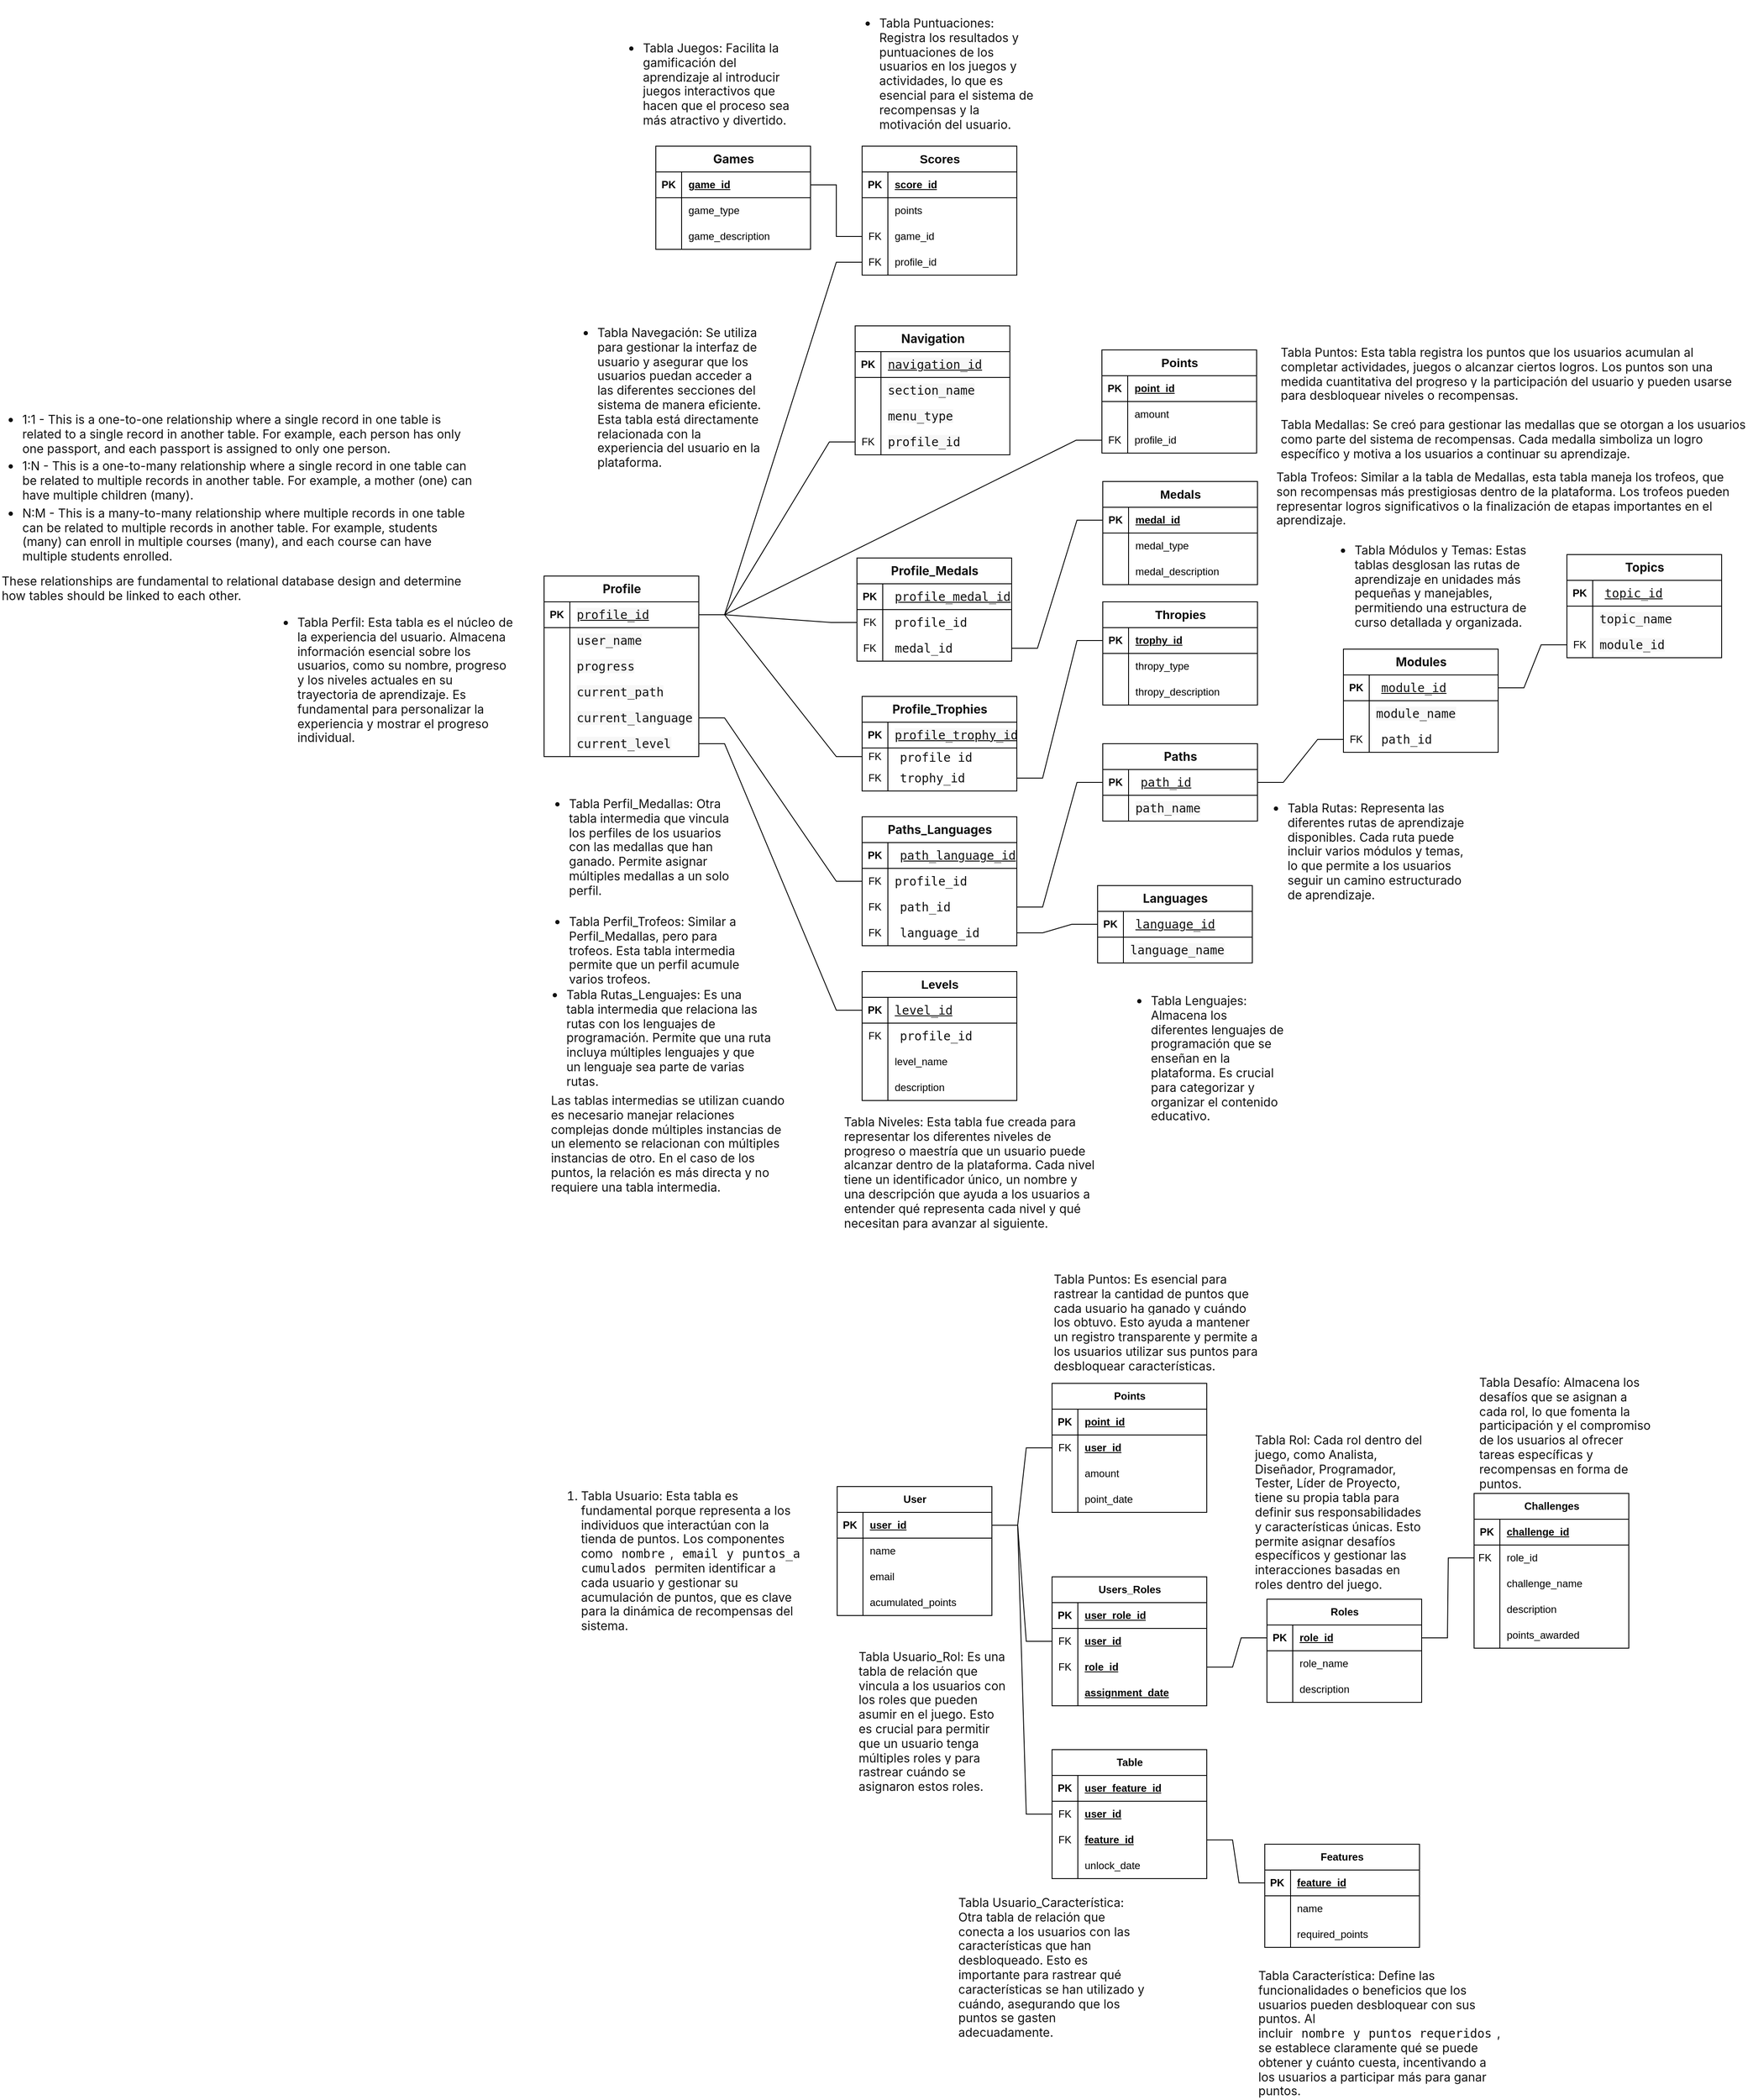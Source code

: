 <mxfile version="24.4.0" type="device">
  <diagram name="Página-1" id="FquchVcmtbTwzYMIBFfT">
    <mxGraphModel dx="7896" dy="3584" grid="0" gridSize="10" guides="1" tooltips="1" connect="1" arrows="1" fold="1" page="0" pageScale="1" pageWidth="850" pageHeight="1100" math="0" shadow="0">
      <root>
        <mxCell id="0" />
        <mxCell id="1" parent="0" />
        <mxCell id="d008KCMu9K3CJDMXNVNo-1" value="&lt;strong style=&quot;color: rgb(17, 17, 17); font-family: -apple-system, Roboto, SegoeUI, &amp;quot;Segoe UI&amp;quot;, &amp;quot;Helvetica Neue&amp;quot;, Helvetica, &amp;quot;Microsoft YaHei&amp;quot;, &amp;quot;Meiryo UI&amp;quot;, Meiryo, &amp;quot;Arial Unicode MS&amp;quot;, sans-serif; font-size: 14px; text-align: left; text-wrap: wrap; background-color: rgb(255, 255, 255);&quot;&gt;Navigation&lt;/strong&gt;" style="shape=table;startSize=30;container=1;collapsible=1;childLayout=tableLayout;fixedRows=1;rowLines=0;fontStyle=1;align=center;resizeLast=1;html=1;" parent="1" vertex="1">
          <mxGeometry x="131.91" y="-221" width="180" height="150" as="geometry" />
        </mxCell>
        <mxCell id="d008KCMu9K3CJDMXNVNo-2" value="" style="shape=tableRow;horizontal=0;startSize=0;swimlaneHead=0;swimlaneBody=0;fillColor=none;collapsible=0;dropTarget=0;points=[[0,0.5],[1,0.5]];portConstraint=eastwest;top=0;left=0;right=0;bottom=1;" parent="d008KCMu9K3CJDMXNVNo-1" vertex="1">
          <mxGeometry y="30" width="180" height="30" as="geometry" />
        </mxCell>
        <mxCell id="d008KCMu9K3CJDMXNVNo-3" value="PK" style="shape=partialRectangle;connectable=0;fillColor=none;top=0;left=0;bottom=0;right=0;fontStyle=1;overflow=hidden;whiteSpace=wrap;html=1;" parent="d008KCMu9K3CJDMXNVNo-2" vertex="1">
          <mxGeometry width="30" height="30" as="geometry">
            <mxRectangle width="30" height="30" as="alternateBounds" />
          </mxGeometry>
        </mxCell>
        <mxCell id="d008KCMu9K3CJDMXNVNo-4" value="&lt;span style=&quot;color: rgb(17, 17, 17); font-family: monospace; font-size: 14px; font-weight: 500; white-space-collapse: preserve; background-color: rgba(0, 0, 0, 0.03);&quot;&gt;navigation_id&lt;/span&gt;" style="shape=partialRectangle;connectable=0;fillColor=none;top=0;left=0;bottom=0;right=0;align=left;spacingLeft=6;fontStyle=5;overflow=hidden;whiteSpace=wrap;html=1;" parent="d008KCMu9K3CJDMXNVNo-2" vertex="1">
          <mxGeometry x="30" width="150" height="30" as="geometry">
            <mxRectangle width="150" height="30" as="alternateBounds" />
          </mxGeometry>
        </mxCell>
        <mxCell id="d008KCMu9K3CJDMXNVNo-5" value="" style="shape=tableRow;horizontal=0;startSize=0;swimlaneHead=0;swimlaneBody=0;fillColor=none;collapsible=0;dropTarget=0;points=[[0,0.5],[1,0.5]];portConstraint=eastwest;top=0;left=0;right=0;bottom=0;" parent="d008KCMu9K3CJDMXNVNo-1" vertex="1">
          <mxGeometry y="60" width="180" height="30" as="geometry" />
        </mxCell>
        <mxCell id="d008KCMu9K3CJDMXNVNo-6" value="" style="shape=partialRectangle;connectable=0;fillColor=none;top=0;left=0;bottom=0;right=0;editable=1;overflow=hidden;whiteSpace=wrap;html=1;" parent="d008KCMu9K3CJDMXNVNo-5" vertex="1">
          <mxGeometry width="30" height="30" as="geometry">
            <mxRectangle width="30" height="30" as="alternateBounds" />
          </mxGeometry>
        </mxCell>
        <mxCell id="d008KCMu9K3CJDMXNVNo-7" value="&lt;span style=&quot;color: rgb(17, 17, 17); font-family: monospace; font-size: 14px; white-space-collapse: preserve; background-color: rgba(0, 0, 0, 0.03);&quot;&gt;section_name&lt;/span&gt;" style="shape=partialRectangle;connectable=0;fillColor=none;top=0;left=0;bottom=0;right=0;align=left;spacingLeft=6;overflow=hidden;whiteSpace=wrap;html=1;" parent="d008KCMu9K3CJDMXNVNo-5" vertex="1">
          <mxGeometry x="30" width="150" height="30" as="geometry">
            <mxRectangle width="150" height="30" as="alternateBounds" />
          </mxGeometry>
        </mxCell>
        <mxCell id="d008KCMu9K3CJDMXNVNo-8" value="" style="shape=tableRow;horizontal=0;startSize=0;swimlaneHead=0;swimlaneBody=0;fillColor=none;collapsible=0;dropTarget=0;points=[[0,0.5],[1,0.5]];portConstraint=eastwest;top=0;left=0;right=0;bottom=0;" parent="d008KCMu9K3CJDMXNVNo-1" vertex="1">
          <mxGeometry y="90" width="180" height="30" as="geometry" />
        </mxCell>
        <mxCell id="d008KCMu9K3CJDMXNVNo-9" value="" style="shape=partialRectangle;connectable=0;fillColor=none;top=0;left=0;bottom=0;right=0;editable=1;overflow=hidden;whiteSpace=wrap;html=1;" parent="d008KCMu9K3CJDMXNVNo-8" vertex="1">
          <mxGeometry width="30" height="30" as="geometry">
            <mxRectangle width="30" height="30" as="alternateBounds" />
          </mxGeometry>
        </mxCell>
        <mxCell id="d008KCMu9K3CJDMXNVNo-10" value="&lt;span style=&quot;color: rgb(17, 17, 17); font-family: monospace; font-size: 14px; white-space-collapse: preserve; background-color: rgba(0, 0, 0, 0.03);&quot;&gt;menu_type&lt;/span&gt;" style="shape=partialRectangle;connectable=0;fillColor=none;top=0;left=0;bottom=0;right=0;align=left;spacingLeft=6;overflow=hidden;whiteSpace=wrap;html=1;" parent="d008KCMu9K3CJDMXNVNo-8" vertex="1">
          <mxGeometry x="30" width="150" height="30" as="geometry">
            <mxRectangle width="150" height="30" as="alternateBounds" />
          </mxGeometry>
        </mxCell>
        <mxCell id="d008KCMu9K3CJDMXNVNo-11" value="" style="shape=tableRow;horizontal=0;startSize=0;swimlaneHead=0;swimlaneBody=0;fillColor=none;collapsible=0;dropTarget=0;points=[[0,0.5],[1,0.5]];portConstraint=eastwest;top=0;left=0;right=0;bottom=0;" parent="d008KCMu9K3CJDMXNVNo-1" vertex="1">
          <mxGeometry y="120" width="180" height="30" as="geometry" />
        </mxCell>
        <mxCell id="d008KCMu9K3CJDMXNVNo-12" value="FK" style="shape=partialRectangle;connectable=0;fillColor=none;top=0;left=0;bottom=0;right=0;editable=1;overflow=hidden;whiteSpace=wrap;html=1;" parent="d008KCMu9K3CJDMXNVNo-11" vertex="1">
          <mxGeometry width="30" height="30" as="geometry">
            <mxRectangle width="30" height="30" as="alternateBounds" />
          </mxGeometry>
        </mxCell>
        <mxCell id="d008KCMu9K3CJDMXNVNo-13" value="&lt;span style=&quot;color: rgb(17, 17, 17); font-family: monospace; font-size: 14px; white-space-collapse: preserve; background-color: rgba(0, 0, 0, 0.03);&quot;&gt;profile_id&lt;/span&gt;" style="shape=partialRectangle;connectable=0;fillColor=none;top=0;left=0;bottom=0;right=0;align=left;spacingLeft=6;overflow=hidden;whiteSpace=wrap;html=1;" parent="d008KCMu9K3CJDMXNVNo-11" vertex="1">
          <mxGeometry x="30" width="150" height="30" as="geometry">
            <mxRectangle width="150" height="30" as="alternateBounds" />
          </mxGeometry>
        </mxCell>
        <mxCell id="d008KCMu9K3CJDMXNVNo-14" value="&lt;strong style=&quot;color: rgb(17, 17, 17); font-family: -apple-system, Roboto, SegoeUI, &amp;quot;Segoe UI&amp;quot;, &amp;quot;Helvetica Neue&amp;quot;, Helvetica, &amp;quot;Microsoft YaHei&amp;quot;, &amp;quot;Meiryo UI&amp;quot;, Meiryo, &amp;quot;Arial Unicode MS&amp;quot;, sans-serif; font-size: 14px; text-align: left; text-wrap: wrap; background-color: rgb(255, 255, 255);&quot;&gt;Profile&lt;/strong&gt;" style="shape=table;startSize=30;container=1;collapsible=1;childLayout=tableLayout;fixedRows=1;rowLines=0;fontStyle=1;align=center;resizeLast=1;html=1;" parent="1" vertex="1">
          <mxGeometry x="-230" y="70" width="180" height="210" as="geometry" />
        </mxCell>
        <mxCell id="d008KCMu9K3CJDMXNVNo-15" value="" style="shape=tableRow;horizontal=0;startSize=0;swimlaneHead=0;swimlaneBody=0;fillColor=none;collapsible=0;dropTarget=0;points=[[0,0.5],[1,0.5]];portConstraint=eastwest;top=0;left=0;right=0;bottom=1;" parent="d008KCMu9K3CJDMXNVNo-14" vertex="1">
          <mxGeometry y="30" width="180" height="30" as="geometry" />
        </mxCell>
        <mxCell id="d008KCMu9K3CJDMXNVNo-16" value="PK" style="shape=partialRectangle;connectable=0;fillColor=none;top=0;left=0;bottom=0;right=0;fontStyle=1;overflow=hidden;whiteSpace=wrap;html=1;" parent="d008KCMu9K3CJDMXNVNo-15" vertex="1">
          <mxGeometry width="30" height="30" as="geometry">
            <mxRectangle width="30" height="30" as="alternateBounds" />
          </mxGeometry>
        </mxCell>
        <mxCell id="d008KCMu9K3CJDMXNVNo-17" value="&lt;span style=&quot;color: rgb(17, 17, 17); font-family: monospace; font-size: 14px; font-weight: 500; white-space-collapse: preserve; background-color: rgba(0, 0, 0, 0.03);&quot;&gt;profile_id&lt;/span&gt;" style="shape=partialRectangle;connectable=0;fillColor=none;top=0;left=0;bottom=0;right=0;align=left;spacingLeft=6;fontStyle=5;overflow=hidden;whiteSpace=wrap;html=1;" parent="d008KCMu9K3CJDMXNVNo-15" vertex="1">
          <mxGeometry x="30" width="150" height="30" as="geometry">
            <mxRectangle width="150" height="30" as="alternateBounds" />
          </mxGeometry>
        </mxCell>
        <mxCell id="d008KCMu9K3CJDMXNVNo-18" value="" style="shape=tableRow;horizontal=0;startSize=0;swimlaneHead=0;swimlaneBody=0;fillColor=none;collapsible=0;dropTarget=0;points=[[0,0.5],[1,0.5]];portConstraint=eastwest;top=0;left=0;right=0;bottom=0;" parent="d008KCMu9K3CJDMXNVNo-14" vertex="1">
          <mxGeometry y="60" width="180" height="30" as="geometry" />
        </mxCell>
        <mxCell id="d008KCMu9K3CJDMXNVNo-19" value="" style="shape=partialRectangle;connectable=0;fillColor=none;top=0;left=0;bottom=0;right=0;editable=1;overflow=hidden;whiteSpace=wrap;html=1;" parent="d008KCMu9K3CJDMXNVNo-18" vertex="1">
          <mxGeometry width="30" height="30" as="geometry">
            <mxRectangle width="30" height="30" as="alternateBounds" />
          </mxGeometry>
        </mxCell>
        <mxCell id="d008KCMu9K3CJDMXNVNo-20" value="&lt;span style=&quot;color: rgb(17, 17, 17); font-family: monospace; font-size: 14px; white-space-collapse: preserve; background-color: rgba(0, 0, 0, 0.03);&quot;&gt;user_name&lt;/span&gt;" style="shape=partialRectangle;connectable=0;fillColor=none;top=0;left=0;bottom=0;right=0;align=left;spacingLeft=6;overflow=hidden;whiteSpace=wrap;html=1;" parent="d008KCMu9K3CJDMXNVNo-18" vertex="1">
          <mxGeometry x="30" width="150" height="30" as="geometry">
            <mxRectangle width="150" height="30" as="alternateBounds" />
          </mxGeometry>
        </mxCell>
        <mxCell id="d008KCMu9K3CJDMXNVNo-21" value="" style="shape=tableRow;horizontal=0;startSize=0;swimlaneHead=0;swimlaneBody=0;fillColor=none;collapsible=0;dropTarget=0;points=[[0,0.5],[1,0.5]];portConstraint=eastwest;top=0;left=0;right=0;bottom=0;" parent="d008KCMu9K3CJDMXNVNo-14" vertex="1">
          <mxGeometry y="90" width="180" height="30" as="geometry" />
        </mxCell>
        <mxCell id="d008KCMu9K3CJDMXNVNo-22" value="" style="shape=partialRectangle;connectable=0;fillColor=none;top=0;left=0;bottom=0;right=0;editable=1;overflow=hidden;whiteSpace=wrap;html=1;" parent="d008KCMu9K3CJDMXNVNo-21" vertex="1">
          <mxGeometry width="30" height="30" as="geometry">
            <mxRectangle width="30" height="30" as="alternateBounds" />
          </mxGeometry>
        </mxCell>
        <mxCell id="d008KCMu9K3CJDMXNVNo-23" value="&lt;span style=&quot;color: rgb(17, 17, 17); font-family: monospace; font-size: 14px; white-space-collapse: preserve; background-color: rgba(0, 0, 0, 0.03);&quot;&gt;progress&lt;/span&gt;" style="shape=partialRectangle;connectable=0;fillColor=none;top=0;left=0;bottom=0;right=0;align=left;spacingLeft=6;overflow=hidden;whiteSpace=wrap;html=1;" parent="d008KCMu9K3CJDMXNVNo-21" vertex="1">
          <mxGeometry x="30" width="150" height="30" as="geometry">
            <mxRectangle width="150" height="30" as="alternateBounds" />
          </mxGeometry>
        </mxCell>
        <mxCell id="d008KCMu9K3CJDMXNVNo-24" value="" style="shape=tableRow;horizontal=0;startSize=0;swimlaneHead=0;swimlaneBody=0;fillColor=none;collapsible=0;dropTarget=0;points=[[0,0.5],[1,0.5]];portConstraint=eastwest;top=0;left=0;right=0;bottom=0;" parent="d008KCMu9K3CJDMXNVNo-14" vertex="1">
          <mxGeometry y="120" width="180" height="30" as="geometry" />
        </mxCell>
        <mxCell id="d008KCMu9K3CJDMXNVNo-25" value="" style="shape=partialRectangle;connectable=0;fillColor=none;top=0;left=0;bottom=0;right=0;editable=1;overflow=hidden;whiteSpace=wrap;html=1;" parent="d008KCMu9K3CJDMXNVNo-24" vertex="1">
          <mxGeometry width="30" height="30" as="geometry">
            <mxRectangle width="30" height="30" as="alternateBounds" />
          </mxGeometry>
        </mxCell>
        <mxCell id="d008KCMu9K3CJDMXNVNo-26" value="&lt;span style=&quot;color: rgb(17, 17, 17); font-family: monospace; font-size: 14px; white-space-collapse: preserve; background-color: rgba(0, 0, 0, 0.03);&quot;&gt;current_path&lt;/span&gt;" style="shape=partialRectangle;connectable=0;fillColor=none;top=0;left=0;bottom=0;right=0;align=left;spacingLeft=6;overflow=hidden;whiteSpace=wrap;html=1;" parent="d008KCMu9K3CJDMXNVNo-24" vertex="1">
          <mxGeometry x="30" width="150" height="30" as="geometry">
            <mxRectangle width="150" height="30" as="alternateBounds" />
          </mxGeometry>
        </mxCell>
        <mxCell id="d008KCMu9K3CJDMXNVNo-27" value="" style="shape=tableRow;horizontal=0;startSize=0;swimlaneHead=0;swimlaneBody=0;fillColor=none;collapsible=0;dropTarget=0;points=[[0,0.5],[1,0.5]];portConstraint=eastwest;top=0;left=0;right=0;bottom=0;" parent="d008KCMu9K3CJDMXNVNo-14" vertex="1">
          <mxGeometry y="150" width="180" height="30" as="geometry" />
        </mxCell>
        <mxCell id="d008KCMu9K3CJDMXNVNo-28" value="" style="shape=partialRectangle;connectable=0;fillColor=none;top=0;left=0;bottom=0;right=0;editable=1;overflow=hidden;whiteSpace=wrap;html=1;" parent="d008KCMu9K3CJDMXNVNo-27" vertex="1">
          <mxGeometry width="30" height="30" as="geometry">
            <mxRectangle width="30" height="30" as="alternateBounds" />
          </mxGeometry>
        </mxCell>
        <mxCell id="d008KCMu9K3CJDMXNVNo-29" value="&lt;span style=&quot;color: rgb(17, 17, 17); font-family: monospace; font-size: 14px; white-space-collapse: preserve; background-color: rgba(0, 0, 0, 0.03);&quot;&gt;current_language&lt;/span&gt;" style="shape=partialRectangle;connectable=0;fillColor=none;top=0;left=0;bottom=0;right=0;align=left;spacingLeft=6;overflow=hidden;whiteSpace=wrap;html=1;" parent="d008KCMu9K3CJDMXNVNo-27" vertex="1">
          <mxGeometry x="30" width="150" height="30" as="geometry">
            <mxRectangle width="150" height="30" as="alternateBounds" />
          </mxGeometry>
        </mxCell>
        <mxCell id="d008KCMu9K3CJDMXNVNo-30" value="" style="shape=tableRow;horizontal=0;startSize=0;swimlaneHead=0;swimlaneBody=0;fillColor=none;collapsible=0;dropTarget=0;points=[[0,0.5],[1,0.5]];portConstraint=eastwest;top=0;left=0;right=0;bottom=0;" parent="d008KCMu9K3CJDMXNVNo-14" vertex="1">
          <mxGeometry y="180" width="180" height="30" as="geometry" />
        </mxCell>
        <mxCell id="d008KCMu9K3CJDMXNVNo-31" value="" style="shape=partialRectangle;connectable=0;fillColor=none;top=0;left=0;bottom=0;right=0;editable=1;overflow=hidden;whiteSpace=wrap;html=1;" parent="d008KCMu9K3CJDMXNVNo-30" vertex="1">
          <mxGeometry width="30" height="30" as="geometry">
            <mxRectangle width="30" height="30" as="alternateBounds" />
          </mxGeometry>
        </mxCell>
        <mxCell id="d008KCMu9K3CJDMXNVNo-32" value="&lt;span style=&quot;color: rgb(17, 17, 17); font-family: monospace; font-size: 14px; white-space-collapse: preserve; background-color: rgba(0, 0, 0, 0.03);&quot;&gt;current_level&lt;/span&gt;" style="shape=partialRectangle;connectable=0;fillColor=none;top=0;left=0;bottom=0;right=0;align=left;spacingLeft=6;overflow=hidden;whiteSpace=wrap;html=1;" parent="d008KCMu9K3CJDMXNVNo-30" vertex="1">
          <mxGeometry x="30" width="150" height="30" as="geometry">
            <mxRectangle width="150" height="30" as="alternateBounds" />
          </mxGeometry>
        </mxCell>
        <mxCell id="d008KCMu9K3CJDMXNVNo-33" value="&lt;strong style=&quot;color: rgb(17, 17, 17); font-family: -apple-system, Roboto, SegoeUI, &amp;quot;Segoe UI&amp;quot;, &amp;quot;Helvetica Neue&amp;quot;, Helvetica, &amp;quot;Microsoft YaHei&amp;quot;, &amp;quot;Meiryo UI&amp;quot;, Meiryo, &amp;quot;Arial Unicode MS&amp;quot;, sans-serif; font-size: 14px; text-align: left; text-wrap: wrap; background-color: rgb(255, 255, 255);&quot;&gt;Paths&lt;/strong&gt;" style="shape=table;startSize=30;container=1;collapsible=1;childLayout=tableLayout;fixedRows=1;rowLines=0;fontStyle=1;align=center;resizeLast=1;html=1;" parent="1" vertex="1">
          <mxGeometry x="420" y="265" width="180" height="90" as="geometry" />
        </mxCell>
        <mxCell id="d008KCMu9K3CJDMXNVNo-34" value="" style="shape=tableRow;horizontal=0;startSize=0;swimlaneHead=0;swimlaneBody=0;fillColor=none;collapsible=0;dropTarget=0;points=[[0,0.5],[1,0.5]];portConstraint=eastwest;top=0;left=0;right=0;bottom=1;" parent="d008KCMu9K3CJDMXNVNo-33" vertex="1">
          <mxGeometry y="30" width="180" height="30" as="geometry" />
        </mxCell>
        <mxCell id="d008KCMu9K3CJDMXNVNo-35" value="PK" style="shape=partialRectangle;connectable=0;fillColor=none;top=0;left=0;bottom=0;right=0;fontStyle=1;overflow=hidden;whiteSpace=wrap;html=1;" parent="d008KCMu9K3CJDMXNVNo-34" vertex="1">
          <mxGeometry width="30" height="30" as="geometry">
            <mxRectangle width="30" height="30" as="alternateBounds" />
          </mxGeometry>
        </mxCell>
        <mxCell id="d008KCMu9K3CJDMXNVNo-36" value="&lt;code style=&quot;white-space-collapse: preserve; font-size: 14px; line-height: var(--cib-type-body1-line-height); font-weight: 500; font-variation-settings: var(--cib-type-body1-font-variation-settings); margin: 0px 2px; padding: 1px 4px; box-sizing: border-box; border: 1px solid var(--cib-color-stroke-neutral-primary); border-radius: var(--cib-border-radius-medium); background: var(--cib-color-syntax-background-surface); color: rgb(17, 17, 17);&quot;&gt;path_id&lt;/code&gt;" style="shape=partialRectangle;connectable=0;fillColor=none;top=0;left=0;bottom=0;right=0;align=left;spacingLeft=6;fontStyle=5;overflow=hidden;whiteSpace=wrap;html=1;" parent="d008KCMu9K3CJDMXNVNo-34" vertex="1">
          <mxGeometry x="30" width="150" height="30" as="geometry">
            <mxRectangle width="150" height="30" as="alternateBounds" />
          </mxGeometry>
        </mxCell>
        <mxCell id="d008KCMu9K3CJDMXNVNo-37" value="" style="shape=tableRow;horizontal=0;startSize=0;swimlaneHead=0;swimlaneBody=0;fillColor=none;collapsible=0;dropTarget=0;points=[[0,0.5],[1,0.5]];portConstraint=eastwest;top=0;left=0;right=0;bottom=0;" parent="d008KCMu9K3CJDMXNVNo-33" vertex="1">
          <mxGeometry y="60" width="180" height="30" as="geometry" />
        </mxCell>
        <mxCell id="d008KCMu9K3CJDMXNVNo-38" value="" style="shape=partialRectangle;connectable=0;fillColor=none;top=0;left=0;bottom=0;right=0;editable=1;overflow=hidden;whiteSpace=wrap;html=1;" parent="d008KCMu9K3CJDMXNVNo-37" vertex="1">
          <mxGeometry width="30" height="30" as="geometry">
            <mxRectangle width="30" height="30" as="alternateBounds" />
          </mxGeometry>
        </mxCell>
        <mxCell id="d008KCMu9K3CJDMXNVNo-39" value="&lt;span style=&quot;color: rgb(17, 17, 17); font-family: monospace; font-size: 14px; white-space-collapse: preserve; background-color: rgba(0, 0, 0, 0.03);&quot;&gt;path_name&lt;/span&gt;" style="shape=partialRectangle;connectable=0;fillColor=none;top=0;left=0;bottom=0;right=0;align=left;spacingLeft=6;overflow=hidden;whiteSpace=wrap;html=1;" parent="d008KCMu9K3CJDMXNVNo-37" vertex="1">
          <mxGeometry x="30" width="150" height="30" as="geometry">
            <mxRectangle width="150" height="30" as="alternateBounds" />
          </mxGeometry>
        </mxCell>
        <mxCell id="d008KCMu9K3CJDMXNVNo-40" value="&lt;strong style=&quot;color: rgb(17, 17, 17); font-family: -apple-system, Roboto, SegoeUI, &amp;quot;Segoe UI&amp;quot;, &amp;quot;Helvetica Neue&amp;quot;, Helvetica, &amp;quot;Microsoft YaHei&amp;quot;, &amp;quot;Meiryo UI&amp;quot;, Meiryo, &amp;quot;Arial Unicode MS&amp;quot;, sans-serif; font-size: 14px; text-align: left; text-wrap: wrap; background-color: rgb(255, 255, 255);&quot;&gt;Languages&lt;/strong&gt;" style="shape=table;startSize=30;container=1;collapsible=1;childLayout=tableLayout;fixedRows=1;rowLines=0;fontStyle=1;align=center;resizeLast=1;html=1;" parent="1" vertex="1">
          <mxGeometry x="414" y="430" width="180" height="90" as="geometry" />
        </mxCell>
        <mxCell id="d008KCMu9K3CJDMXNVNo-41" value="" style="shape=tableRow;horizontal=0;startSize=0;swimlaneHead=0;swimlaneBody=0;fillColor=none;collapsible=0;dropTarget=0;points=[[0,0.5],[1,0.5]];portConstraint=eastwest;top=0;left=0;right=0;bottom=1;" parent="d008KCMu9K3CJDMXNVNo-40" vertex="1">
          <mxGeometry y="30" width="180" height="30" as="geometry" />
        </mxCell>
        <mxCell id="d008KCMu9K3CJDMXNVNo-42" value="PK" style="shape=partialRectangle;connectable=0;fillColor=none;top=0;left=0;bottom=0;right=0;fontStyle=1;overflow=hidden;whiteSpace=wrap;html=1;" parent="d008KCMu9K3CJDMXNVNo-41" vertex="1">
          <mxGeometry width="30" height="30" as="geometry">
            <mxRectangle width="30" height="30" as="alternateBounds" />
          </mxGeometry>
        </mxCell>
        <mxCell id="d008KCMu9K3CJDMXNVNo-43" value="&lt;code style=&quot;white-space-collapse: preserve; font-size: 14px; line-height: var(--cib-type-body1-line-height); font-weight: 500; font-variation-settings: var(--cib-type-body1-font-variation-settings); margin: 0px 2px; padding: 1px 4px; box-sizing: border-box; border: 1px solid var(--cib-color-stroke-neutral-primary); border-radius: var(--cib-border-radius-medium); background: var(--cib-color-syntax-background-surface); color: rgb(17, 17, 17);&quot;&gt;language_id&lt;/code&gt;" style="shape=partialRectangle;connectable=0;fillColor=none;top=0;left=0;bottom=0;right=0;align=left;spacingLeft=6;fontStyle=5;overflow=hidden;whiteSpace=wrap;html=1;" parent="d008KCMu9K3CJDMXNVNo-41" vertex="1">
          <mxGeometry x="30" width="150" height="30" as="geometry">
            <mxRectangle width="150" height="30" as="alternateBounds" />
          </mxGeometry>
        </mxCell>
        <mxCell id="d008KCMu9K3CJDMXNVNo-44" value="" style="shape=tableRow;horizontal=0;startSize=0;swimlaneHead=0;swimlaneBody=0;fillColor=none;collapsible=0;dropTarget=0;points=[[0,0.5],[1,0.5]];portConstraint=eastwest;top=0;left=0;right=0;bottom=0;" parent="d008KCMu9K3CJDMXNVNo-40" vertex="1">
          <mxGeometry y="60" width="180" height="30" as="geometry" />
        </mxCell>
        <mxCell id="d008KCMu9K3CJDMXNVNo-45" value="" style="shape=partialRectangle;connectable=0;fillColor=none;top=0;left=0;bottom=0;right=0;editable=1;overflow=hidden;whiteSpace=wrap;html=1;" parent="d008KCMu9K3CJDMXNVNo-44" vertex="1">
          <mxGeometry width="30" height="30" as="geometry">
            <mxRectangle width="30" height="30" as="alternateBounds" />
          </mxGeometry>
        </mxCell>
        <mxCell id="d008KCMu9K3CJDMXNVNo-46" value="&lt;span style=&quot;color: rgb(17, 17, 17); font-family: monospace; font-size: 14px; white-space-collapse: preserve; background-color: rgba(0, 0, 0, 0.03);&quot;&gt;language_name&lt;/span&gt;" style="shape=partialRectangle;connectable=0;fillColor=none;top=0;left=0;bottom=0;right=0;align=left;spacingLeft=6;overflow=hidden;whiteSpace=wrap;html=1;" parent="d008KCMu9K3CJDMXNVNo-44" vertex="1">
          <mxGeometry x="30" width="150" height="30" as="geometry">
            <mxRectangle width="150" height="30" as="alternateBounds" />
          </mxGeometry>
        </mxCell>
        <mxCell id="d008KCMu9K3CJDMXNVNo-47" value="&lt;strong style=&quot;color: rgb(17, 17, 17); font-family: -apple-system, Roboto, SegoeUI, &amp;quot;Segoe UI&amp;quot;, &amp;quot;Helvetica Neue&amp;quot;, Helvetica, &amp;quot;Microsoft YaHei&amp;quot;, &amp;quot;Meiryo UI&amp;quot;, Meiryo, &amp;quot;Arial Unicode MS&amp;quot;, sans-serif; font-size: 14px; text-align: left; text-wrap: wrap; background-color: rgb(255, 255, 255);&quot;&gt;Modules&lt;/strong&gt;" style="shape=table;startSize=30;container=1;collapsible=1;childLayout=tableLayout;fixedRows=1;rowLines=0;fontStyle=1;align=center;resizeLast=1;html=1;" parent="1" vertex="1">
          <mxGeometry x="700" y="155" width="180" height="120" as="geometry" />
        </mxCell>
        <mxCell id="d008KCMu9K3CJDMXNVNo-48" value="" style="shape=tableRow;horizontal=0;startSize=0;swimlaneHead=0;swimlaneBody=0;fillColor=none;collapsible=0;dropTarget=0;points=[[0,0.5],[1,0.5]];portConstraint=eastwest;top=0;left=0;right=0;bottom=1;" parent="d008KCMu9K3CJDMXNVNo-47" vertex="1">
          <mxGeometry y="30" width="180" height="30" as="geometry" />
        </mxCell>
        <mxCell id="d008KCMu9K3CJDMXNVNo-49" value="PK" style="shape=partialRectangle;connectable=0;fillColor=none;top=0;left=0;bottom=0;right=0;fontStyle=1;overflow=hidden;whiteSpace=wrap;html=1;" parent="d008KCMu9K3CJDMXNVNo-48" vertex="1">
          <mxGeometry width="30" height="30" as="geometry">
            <mxRectangle width="30" height="30" as="alternateBounds" />
          </mxGeometry>
        </mxCell>
        <mxCell id="d008KCMu9K3CJDMXNVNo-50" value="&lt;code style=&quot;white-space-collapse: preserve; font-size: 14px; line-height: var(--cib-type-body1-line-height); font-weight: 500; font-variation-settings: var(--cib-type-body1-font-variation-settings); margin: 0px 2px; padding: 1px 4px; box-sizing: border-box; border: 1px solid var(--cib-color-stroke-neutral-primary); border-radius: var(--cib-border-radius-medium); background: var(--cib-color-syntax-background-surface); color: rgb(17, 17, 17);&quot;&gt;module_id&lt;/code&gt;" style="shape=partialRectangle;connectable=0;fillColor=none;top=0;left=0;bottom=0;right=0;align=left;spacingLeft=6;fontStyle=5;overflow=hidden;whiteSpace=wrap;html=1;" parent="d008KCMu9K3CJDMXNVNo-48" vertex="1">
          <mxGeometry x="30" width="150" height="30" as="geometry">
            <mxRectangle width="150" height="30" as="alternateBounds" />
          </mxGeometry>
        </mxCell>
        <mxCell id="d008KCMu9K3CJDMXNVNo-51" value="" style="shape=tableRow;horizontal=0;startSize=0;swimlaneHead=0;swimlaneBody=0;fillColor=none;collapsible=0;dropTarget=0;points=[[0,0.5],[1,0.5]];portConstraint=eastwest;top=0;left=0;right=0;bottom=0;" parent="d008KCMu9K3CJDMXNVNo-47" vertex="1">
          <mxGeometry y="60" width="180" height="30" as="geometry" />
        </mxCell>
        <mxCell id="d008KCMu9K3CJDMXNVNo-52" value="" style="shape=partialRectangle;connectable=0;fillColor=none;top=0;left=0;bottom=0;right=0;editable=1;overflow=hidden;whiteSpace=wrap;html=1;" parent="d008KCMu9K3CJDMXNVNo-51" vertex="1">
          <mxGeometry width="30" height="30" as="geometry">
            <mxRectangle width="30" height="30" as="alternateBounds" />
          </mxGeometry>
        </mxCell>
        <mxCell id="d008KCMu9K3CJDMXNVNo-53" value="&lt;span style=&quot;color: rgb(17, 17, 17); font-family: monospace; font-size: 14px; white-space-collapse: preserve; background-color: rgba(0, 0, 0, 0.03);&quot;&gt;module_name&lt;/span&gt;" style="shape=partialRectangle;connectable=0;fillColor=none;top=0;left=0;bottom=0;right=0;align=left;spacingLeft=6;overflow=hidden;whiteSpace=wrap;html=1;" parent="d008KCMu9K3CJDMXNVNo-51" vertex="1">
          <mxGeometry x="30" width="150" height="30" as="geometry">
            <mxRectangle width="150" height="30" as="alternateBounds" />
          </mxGeometry>
        </mxCell>
        <mxCell id="d008KCMu9K3CJDMXNVNo-54" value="" style="shape=tableRow;horizontal=0;startSize=0;swimlaneHead=0;swimlaneBody=0;fillColor=none;collapsible=0;dropTarget=0;points=[[0,0.5],[1,0.5]];portConstraint=eastwest;top=0;left=0;right=0;bottom=0;" parent="d008KCMu9K3CJDMXNVNo-47" vertex="1">
          <mxGeometry y="90" width="180" height="30" as="geometry" />
        </mxCell>
        <mxCell id="d008KCMu9K3CJDMXNVNo-55" value="FK" style="shape=partialRectangle;connectable=0;fillColor=none;top=0;left=0;bottom=0;right=0;editable=1;overflow=hidden;whiteSpace=wrap;html=1;" parent="d008KCMu9K3CJDMXNVNo-54" vertex="1">
          <mxGeometry width="30" height="30" as="geometry">
            <mxRectangle width="30" height="30" as="alternateBounds" />
          </mxGeometry>
        </mxCell>
        <mxCell id="d008KCMu9K3CJDMXNVNo-56" value="&lt;code style=&quot;white-space-collapse: preserve; font-size: 14px; line-height: var(--cib-type-body1-line-height); font-variation-settings: var(--cib-type-body1-font-variation-settings); margin: 0px 2px; padding: 1px 4px; box-sizing: border-box; border: 1px solid var(--cib-color-stroke-neutral-primary); border-radius: var(--cib-border-radius-medium); background: var(--cib-color-syntax-background-surface); color: rgb(17, 17, 17);&quot;&gt;path_id&lt;/code&gt;&lt;span style=&quot;color: rgb(17, 17, 17); font-family: -apple-system, Roboto, SegoeUI, &amp;quot;Segoe UI&amp;quot;, &amp;quot;Helvetica Neue&amp;quot;, Helvetica, &amp;quot;Microsoft YaHei&amp;quot;, &amp;quot;Meiryo UI&amp;quot;, Meiryo, &amp;quot;Arial Unicode MS&amp;quot;, sans-serif; font-size: 14px; background-color: rgb(255, 255, 255);&quot;&gt;&amp;nbsp;&lt;/span&gt;" style="shape=partialRectangle;connectable=0;fillColor=none;top=0;left=0;bottom=0;right=0;align=left;spacingLeft=6;overflow=hidden;whiteSpace=wrap;html=1;" parent="d008KCMu9K3CJDMXNVNo-54" vertex="1">
          <mxGeometry x="30" width="150" height="30" as="geometry">
            <mxRectangle width="150" height="30" as="alternateBounds" />
          </mxGeometry>
        </mxCell>
        <mxCell id="d008KCMu9K3CJDMXNVNo-57" value="&lt;strong style=&quot;color: rgb(17, 17, 17); font-family: -apple-system, Roboto, SegoeUI, &amp;quot;Segoe UI&amp;quot;, &amp;quot;Helvetica Neue&amp;quot;, Helvetica, &amp;quot;Microsoft YaHei&amp;quot;, &amp;quot;Meiryo UI&amp;quot;, Meiryo, &amp;quot;Arial Unicode MS&amp;quot;, sans-serif; font-size: 14px; text-align: left; text-wrap: wrap; background-color: rgb(255, 255, 255);&quot;&gt;Topics&lt;/strong&gt;" style="shape=table;startSize=30;container=1;collapsible=1;childLayout=tableLayout;fixedRows=1;rowLines=0;fontStyle=1;align=center;resizeLast=1;html=1;" parent="1" vertex="1">
          <mxGeometry x="960" y="45" width="180" height="120" as="geometry" />
        </mxCell>
        <mxCell id="d008KCMu9K3CJDMXNVNo-58" value="" style="shape=tableRow;horizontal=0;startSize=0;swimlaneHead=0;swimlaneBody=0;fillColor=none;collapsible=0;dropTarget=0;points=[[0,0.5],[1,0.5]];portConstraint=eastwest;top=0;left=0;right=0;bottom=1;" parent="d008KCMu9K3CJDMXNVNo-57" vertex="1">
          <mxGeometry y="30" width="180" height="30" as="geometry" />
        </mxCell>
        <mxCell id="d008KCMu9K3CJDMXNVNo-59" value="PK" style="shape=partialRectangle;connectable=0;fillColor=none;top=0;left=0;bottom=0;right=0;fontStyle=1;overflow=hidden;whiteSpace=wrap;html=1;" parent="d008KCMu9K3CJDMXNVNo-58" vertex="1">
          <mxGeometry width="30" height="30" as="geometry">
            <mxRectangle width="30" height="30" as="alternateBounds" />
          </mxGeometry>
        </mxCell>
        <mxCell id="d008KCMu9K3CJDMXNVNo-60" value="&lt;code style=&quot;white-space-collapse: preserve; font-size: 14px; line-height: var(--cib-type-body1-line-height); font-weight: 500; font-variation-settings: var(--cib-type-body1-font-variation-settings); margin: 0px 2px; padding: 1px 4px; box-sizing: border-box; border: 1px solid var(--cib-color-stroke-neutral-primary); border-radius: var(--cib-border-radius-medium); background: var(--cib-color-syntax-background-surface); color: rgb(17, 17, 17);&quot;&gt;topic_id&lt;/code&gt;" style="shape=partialRectangle;connectable=0;fillColor=none;top=0;left=0;bottom=0;right=0;align=left;spacingLeft=6;fontStyle=5;overflow=hidden;whiteSpace=wrap;html=1;" parent="d008KCMu9K3CJDMXNVNo-58" vertex="1">
          <mxGeometry x="30" width="150" height="30" as="geometry">
            <mxRectangle width="150" height="30" as="alternateBounds" />
          </mxGeometry>
        </mxCell>
        <mxCell id="d008KCMu9K3CJDMXNVNo-61" value="" style="shape=tableRow;horizontal=0;startSize=0;swimlaneHead=0;swimlaneBody=0;fillColor=none;collapsible=0;dropTarget=0;points=[[0,0.5],[1,0.5]];portConstraint=eastwest;top=0;left=0;right=0;bottom=0;" parent="d008KCMu9K3CJDMXNVNo-57" vertex="1">
          <mxGeometry y="60" width="180" height="30" as="geometry" />
        </mxCell>
        <mxCell id="d008KCMu9K3CJDMXNVNo-62" value="" style="shape=partialRectangle;connectable=0;fillColor=none;top=0;left=0;bottom=0;right=0;editable=1;overflow=hidden;whiteSpace=wrap;html=1;" parent="d008KCMu9K3CJDMXNVNo-61" vertex="1">
          <mxGeometry width="30" height="30" as="geometry">
            <mxRectangle width="30" height="30" as="alternateBounds" />
          </mxGeometry>
        </mxCell>
        <mxCell id="d008KCMu9K3CJDMXNVNo-63" value="&lt;span style=&quot;color: rgb(17, 17, 17); font-family: monospace; font-size: 14px; white-space-collapse: preserve; background-color: rgba(0, 0, 0, 0.03);&quot;&gt;topic_name&lt;/span&gt;" style="shape=partialRectangle;connectable=0;fillColor=none;top=0;left=0;bottom=0;right=0;align=left;spacingLeft=6;overflow=hidden;whiteSpace=wrap;html=1;" parent="d008KCMu9K3CJDMXNVNo-61" vertex="1">
          <mxGeometry x="30" width="150" height="30" as="geometry">
            <mxRectangle width="150" height="30" as="alternateBounds" />
          </mxGeometry>
        </mxCell>
        <mxCell id="d008KCMu9K3CJDMXNVNo-64" value="" style="shape=tableRow;horizontal=0;startSize=0;swimlaneHead=0;swimlaneBody=0;fillColor=none;collapsible=0;dropTarget=0;points=[[0,0.5],[1,0.5]];portConstraint=eastwest;top=0;left=0;right=0;bottom=0;" parent="d008KCMu9K3CJDMXNVNo-57" vertex="1">
          <mxGeometry y="90" width="180" height="30" as="geometry" />
        </mxCell>
        <mxCell id="d008KCMu9K3CJDMXNVNo-65" value="FK" style="shape=partialRectangle;connectable=0;fillColor=none;top=0;left=0;bottom=0;right=0;editable=1;overflow=hidden;whiteSpace=wrap;html=1;" parent="d008KCMu9K3CJDMXNVNo-64" vertex="1">
          <mxGeometry width="30" height="30" as="geometry">
            <mxRectangle width="30" height="30" as="alternateBounds" />
          </mxGeometry>
        </mxCell>
        <mxCell id="d008KCMu9K3CJDMXNVNo-66" value="&lt;span style=&quot;color: rgb(17, 17, 17); font-family: monospace; font-size: 14px; white-space-collapse: preserve; background-color: rgba(0, 0, 0, 0.03);&quot;&gt;module_id&lt;/span&gt;" style="shape=partialRectangle;connectable=0;fillColor=none;top=0;left=0;bottom=0;right=0;align=left;spacingLeft=6;overflow=hidden;whiteSpace=wrap;html=1;" parent="d008KCMu9K3CJDMXNVNo-64" vertex="1">
          <mxGeometry x="30" width="150" height="30" as="geometry">
            <mxRectangle width="150" height="30" as="alternateBounds" />
          </mxGeometry>
        </mxCell>
        <mxCell id="d008KCMu9K3CJDMXNVNo-67" value="&lt;strong style=&quot;color: rgb(17, 17, 17); font-family: -apple-system, Roboto, SegoeUI, &amp;quot;Segoe UI&amp;quot;, &amp;quot;Helvetica Neue&amp;quot;, Helvetica, &amp;quot;Microsoft YaHei&amp;quot;, &amp;quot;Meiryo UI&amp;quot;, Meiryo, &amp;quot;Arial Unicode MS&amp;quot;, sans-serif; text-align: left; text-wrap: wrap; background-color: rgb(255, 255, 255);&quot;&gt;&lt;font style=&quot;font-size: 14px;&quot;&gt;Games&lt;/font&gt;&lt;/strong&gt;" style="shape=table;startSize=30;container=1;collapsible=1;childLayout=tableLayout;fixedRows=1;rowLines=0;fontStyle=1;align=center;resizeLast=1;html=1;" parent="1" vertex="1">
          <mxGeometry x="-100" y="-430" width="180" height="120" as="geometry" />
        </mxCell>
        <mxCell id="d008KCMu9K3CJDMXNVNo-68" value="" style="shape=tableRow;horizontal=0;startSize=0;swimlaneHead=0;swimlaneBody=0;fillColor=none;collapsible=0;dropTarget=0;points=[[0,0.5],[1,0.5]];portConstraint=eastwest;top=0;left=0;right=0;bottom=1;" parent="d008KCMu9K3CJDMXNVNo-67" vertex="1">
          <mxGeometry y="30" width="180" height="30" as="geometry" />
        </mxCell>
        <mxCell id="d008KCMu9K3CJDMXNVNo-69" value="PK" style="shape=partialRectangle;connectable=0;fillColor=none;top=0;left=0;bottom=0;right=0;fontStyle=1;overflow=hidden;whiteSpace=wrap;html=1;" parent="d008KCMu9K3CJDMXNVNo-68" vertex="1">
          <mxGeometry width="30" height="30" as="geometry">
            <mxRectangle width="30" height="30" as="alternateBounds" />
          </mxGeometry>
        </mxCell>
        <mxCell id="d008KCMu9K3CJDMXNVNo-70" value="game_id" style="shape=partialRectangle;connectable=0;fillColor=none;top=0;left=0;bottom=0;right=0;align=left;spacingLeft=6;fontStyle=5;overflow=hidden;whiteSpace=wrap;html=1;" parent="d008KCMu9K3CJDMXNVNo-68" vertex="1">
          <mxGeometry x="30" width="150" height="30" as="geometry">
            <mxRectangle width="150" height="30" as="alternateBounds" />
          </mxGeometry>
        </mxCell>
        <mxCell id="d008KCMu9K3CJDMXNVNo-71" value="" style="shape=tableRow;horizontal=0;startSize=0;swimlaneHead=0;swimlaneBody=0;fillColor=none;collapsible=0;dropTarget=0;points=[[0,0.5],[1,0.5]];portConstraint=eastwest;top=0;left=0;right=0;bottom=0;" parent="d008KCMu9K3CJDMXNVNo-67" vertex="1">
          <mxGeometry y="60" width="180" height="30" as="geometry" />
        </mxCell>
        <mxCell id="d008KCMu9K3CJDMXNVNo-72" value="" style="shape=partialRectangle;connectable=0;fillColor=none;top=0;left=0;bottom=0;right=0;editable=1;overflow=hidden;whiteSpace=wrap;html=1;" parent="d008KCMu9K3CJDMXNVNo-71" vertex="1">
          <mxGeometry width="30" height="30" as="geometry">
            <mxRectangle width="30" height="30" as="alternateBounds" />
          </mxGeometry>
        </mxCell>
        <mxCell id="d008KCMu9K3CJDMXNVNo-73" value="game_type" style="shape=partialRectangle;connectable=0;fillColor=none;top=0;left=0;bottom=0;right=0;align=left;spacingLeft=6;overflow=hidden;whiteSpace=wrap;html=1;" parent="d008KCMu9K3CJDMXNVNo-71" vertex="1">
          <mxGeometry x="30" width="150" height="30" as="geometry">
            <mxRectangle width="150" height="30" as="alternateBounds" />
          </mxGeometry>
        </mxCell>
        <mxCell id="d008KCMu9K3CJDMXNVNo-74" value="" style="shape=tableRow;horizontal=0;startSize=0;swimlaneHead=0;swimlaneBody=0;fillColor=none;collapsible=0;dropTarget=0;points=[[0,0.5],[1,0.5]];portConstraint=eastwest;top=0;left=0;right=0;bottom=0;" parent="d008KCMu9K3CJDMXNVNo-67" vertex="1">
          <mxGeometry y="90" width="180" height="30" as="geometry" />
        </mxCell>
        <mxCell id="d008KCMu9K3CJDMXNVNo-75" value="" style="shape=partialRectangle;connectable=0;fillColor=none;top=0;left=0;bottom=0;right=0;editable=1;overflow=hidden;whiteSpace=wrap;html=1;" parent="d008KCMu9K3CJDMXNVNo-74" vertex="1">
          <mxGeometry width="30" height="30" as="geometry">
            <mxRectangle width="30" height="30" as="alternateBounds" />
          </mxGeometry>
        </mxCell>
        <mxCell id="d008KCMu9K3CJDMXNVNo-76" value="game_description" style="shape=partialRectangle;connectable=0;fillColor=none;top=0;left=0;bottom=0;right=0;align=left;spacingLeft=6;overflow=hidden;whiteSpace=wrap;html=1;" parent="d008KCMu9K3CJDMXNVNo-74" vertex="1">
          <mxGeometry x="30" width="150" height="30" as="geometry">
            <mxRectangle width="150" height="30" as="alternateBounds" />
          </mxGeometry>
        </mxCell>
        <mxCell id="d008KCMu9K3CJDMXNVNo-77" value="&lt;font style=&quot;font-size: 14px;&quot;&gt;Scores&lt;/font&gt;" style="shape=table;startSize=30;container=1;collapsible=1;childLayout=tableLayout;fixedRows=1;rowLines=0;fontStyle=1;align=center;resizeLast=1;html=1;" parent="1" vertex="1">
          <mxGeometry x="140" y="-430" width="180" height="150" as="geometry" />
        </mxCell>
        <mxCell id="d008KCMu9K3CJDMXNVNo-78" value="" style="shape=tableRow;horizontal=0;startSize=0;swimlaneHead=0;swimlaneBody=0;fillColor=none;collapsible=0;dropTarget=0;points=[[0,0.5],[1,0.5]];portConstraint=eastwest;top=0;left=0;right=0;bottom=1;" parent="d008KCMu9K3CJDMXNVNo-77" vertex="1">
          <mxGeometry y="30" width="180" height="30" as="geometry" />
        </mxCell>
        <mxCell id="d008KCMu9K3CJDMXNVNo-79" value="PK" style="shape=partialRectangle;connectable=0;fillColor=none;top=0;left=0;bottom=0;right=0;fontStyle=1;overflow=hidden;whiteSpace=wrap;html=1;" parent="d008KCMu9K3CJDMXNVNo-78" vertex="1">
          <mxGeometry width="30" height="30" as="geometry">
            <mxRectangle width="30" height="30" as="alternateBounds" />
          </mxGeometry>
        </mxCell>
        <mxCell id="d008KCMu9K3CJDMXNVNo-80" value="score_id" style="shape=partialRectangle;connectable=0;fillColor=none;top=0;left=0;bottom=0;right=0;align=left;spacingLeft=6;fontStyle=5;overflow=hidden;whiteSpace=wrap;html=1;" parent="d008KCMu9K3CJDMXNVNo-78" vertex="1">
          <mxGeometry x="30" width="150" height="30" as="geometry">
            <mxRectangle width="150" height="30" as="alternateBounds" />
          </mxGeometry>
        </mxCell>
        <mxCell id="d008KCMu9K3CJDMXNVNo-81" value="" style="shape=tableRow;horizontal=0;startSize=0;swimlaneHead=0;swimlaneBody=0;fillColor=none;collapsible=0;dropTarget=0;points=[[0,0.5],[1,0.5]];portConstraint=eastwest;top=0;left=0;right=0;bottom=0;" parent="d008KCMu9K3CJDMXNVNo-77" vertex="1">
          <mxGeometry y="60" width="180" height="30" as="geometry" />
        </mxCell>
        <mxCell id="d008KCMu9K3CJDMXNVNo-82" value="" style="shape=partialRectangle;connectable=0;fillColor=none;top=0;left=0;bottom=0;right=0;editable=1;overflow=hidden;whiteSpace=wrap;html=1;" parent="d008KCMu9K3CJDMXNVNo-81" vertex="1">
          <mxGeometry width="30" height="30" as="geometry">
            <mxRectangle width="30" height="30" as="alternateBounds" />
          </mxGeometry>
        </mxCell>
        <mxCell id="d008KCMu9K3CJDMXNVNo-83" value="points" style="shape=partialRectangle;connectable=0;fillColor=none;top=0;left=0;bottom=0;right=0;align=left;spacingLeft=6;overflow=hidden;whiteSpace=wrap;html=1;" parent="d008KCMu9K3CJDMXNVNo-81" vertex="1">
          <mxGeometry x="30" width="150" height="30" as="geometry">
            <mxRectangle width="150" height="30" as="alternateBounds" />
          </mxGeometry>
        </mxCell>
        <mxCell id="d008KCMu9K3CJDMXNVNo-84" value="" style="shape=tableRow;horizontal=0;startSize=0;swimlaneHead=0;swimlaneBody=0;fillColor=none;collapsible=0;dropTarget=0;points=[[0,0.5],[1,0.5]];portConstraint=eastwest;top=0;left=0;right=0;bottom=0;" parent="d008KCMu9K3CJDMXNVNo-77" vertex="1">
          <mxGeometry y="90" width="180" height="30" as="geometry" />
        </mxCell>
        <mxCell id="d008KCMu9K3CJDMXNVNo-85" value="FK" style="shape=partialRectangle;connectable=0;fillColor=none;top=0;left=0;bottom=0;right=0;editable=1;overflow=hidden;whiteSpace=wrap;html=1;" parent="d008KCMu9K3CJDMXNVNo-84" vertex="1">
          <mxGeometry width="30" height="30" as="geometry">
            <mxRectangle width="30" height="30" as="alternateBounds" />
          </mxGeometry>
        </mxCell>
        <mxCell id="d008KCMu9K3CJDMXNVNo-86" value="game_id" style="shape=partialRectangle;connectable=0;fillColor=none;top=0;left=0;bottom=0;right=0;align=left;spacingLeft=6;overflow=hidden;whiteSpace=wrap;html=1;" parent="d008KCMu9K3CJDMXNVNo-84" vertex="1">
          <mxGeometry x="30" width="150" height="30" as="geometry">
            <mxRectangle width="150" height="30" as="alternateBounds" />
          </mxGeometry>
        </mxCell>
        <mxCell id="d008KCMu9K3CJDMXNVNo-87" value="" style="shape=tableRow;horizontal=0;startSize=0;swimlaneHead=0;swimlaneBody=0;fillColor=none;collapsible=0;dropTarget=0;points=[[0,0.5],[1,0.5]];portConstraint=eastwest;top=0;left=0;right=0;bottom=0;" parent="d008KCMu9K3CJDMXNVNo-77" vertex="1">
          <mxGeometry y="120" width="180" height="30" as="geometry" />
        </mxCell>
        <mxCell id="d008KCMu9K3CJDMXNVNo-88" value="FK" style="shape=partialRectangle;connectable=0;fillColor=none;top=0;left=0;bottom=0;right=0;editable=1;overflow=hidden;whiteSpace=wrap;html=1;" parent="d008KCMu9K3CJDMXNVNo-87" vertex="1">
          <mxGeometry width="30" height="30" as="geometry">
            <mxRectangle width="30" height="30" as="alternateBounds" />
          </mxGeometry>
        </mxCell>
        <mxCell id="d008KCMu9K3CJDMXNVNo-89" value="profile_id" style="shape=partialRectangle;connectable=0;fillColor=none;top=0;left=0;bottom=0;right=0;align=left;spacingLeft=6;overflow=hidden;whiteSpace=wrap;html=1;" parent="d008KCMu9K3CJDMXNVNo-87" vertex="1">
          <mxGeometry x="30" width="150" height="30" as="geometry">
            <mxRectangle width="150" height="30" as="alternateBounds" />
          </mxGeometry>
        </mxCell>
        <mxCell id="d008KCMu9K3CJDMXNVNo-90" value="&lt;font style=&quot;font-size: 14px;&quot;&gt;Points&lt;/font&gt;" style="shape=table;startSize=30;container=1;collapsible=1;childLayout=tableLayout;fixedRows=1;rowLines=0;fontStyle=1;align=center;resizeLast=1;html=1;" parent="1" vertex="1">
          <mxGeometry x="419" y="-193" width="180" height="120" as="geometry" />
        </mxCell>
        <mxCell id="d008KCMu9K3CJDMXNVNo-91" value="" style="shape=tableRow;horizontal=0;startSize=0;swimlaneHead=0;swimlaneBody=0;fillColor=none;collapsible=0;dropTarget=0;points=[[0,0.5],[1,0.5]];portConstraint=eastwest;top=0;left=0;right=0;bottom=1;" parent="d008KCMu9K3CJDMXNVNo-90" vertex="1">
          <mxGeometry y="30" width="180" height="30" as="geometry" />
        </mxCell>
        <mxCell id="d008KCMu9K3CJDMXNVNo-92" value="PK" style="shape=partialRectangle;connectable=0;fillColor=none;top=0;left=0;bottom=0;right=0;fontStyle=1;overflow=hidden;whiteSpace=wrap;html=1;" parent="d008KCMu9K3CJDMXNVNo-91" vertex="1">
          <mxGeometry width="30" height="30" as="geometry">
            <mxRectangle width="30" height="30" as="alternateBounds" />
          </mxGeometry>
        </mxCell>
        <mxCell id="d008KCMu9K3CJDMXNVNo-93" value="point_id" style="shape=partialRectangle;connectable=0;fillColor=none;top=0;left=0;bottom=0;right=0;align=left;spacingLeft=6;fontStyle=5;overflow=hidden;whiteSpace=wrap;html=1;" parent="d008KCMu9K3CJDMXNVNo-91" vertex="1">
          <mxGeometry x="30" width="150" height="30" as="geometry">
            <mxRectangle width="150" height="30" as="alternateBounds" />
          </mxGeometry>
        </mxCell>
        <mxCell id="d008KCMu9K3CJDMXNVNo-94" value="" style="shape=tableRow;horizontal=0;startSize=0;swimlaneHead=0;swimlaneBody=0;fillColor=none;collapsible=0;dropTarget=0;points=[[0,0.5],[1,0.5]];portConstraint=eastwest;top=0;left=0;right=0;bottom=0;" parent="d008KCMu9K3CJDMXNVNo-90" vertex="1">
          <mxGeometry y="60" width="180" height="30" as="geometry" />
        </mxCell>
        <mxCell id="d008KCMu9K3CJDMXNVNo-95" value="" style="shape=partialRectangle;connectable=0;fillColor=none;top=0;left=0;bottom=0;right=0;editable=1;overflow=hidden;whiteSpace=wrap;html=1;" parent="d008KCMu9K3CJDMXNVNo-94" vertex="1">
          <mxGeometry width="30" height="30" as="geometry">
            <mxRectangle width="30" height="30" as="alternateBounds" />
          </mxGeometry>
        </mxCell>
        <mxCell id="d008KCMu9K3CJDMXNVNo-96" value="amount" style="shape=partialRectangle;connectable=0;fillColor=none;top=0;left=0;bottom=0;right=0;align=left;spacingLeft=6;overflow=hidden;whiteSpace=wrap;html=1;" parent="d008KCMu9K3CJDMXNVNo-94" vertex="1">
          <mxGeometry x="30" width="150" height="30" as="geometry">
            <mxRectangle width="150" height="30" as="alternateBounds" />
          </mxGeometry>
        </mxCell>
        <mxCell id="d008KCMu9K3CJDMXNVNo-97" value="" style="shape=tableRow;horizontal=0;startSize=0;swimlaneHead=0;swimlaneBody=0;fillColor=none;collapsible=0;dropTarget=0;points=[[0,0.5],[1,0.5]];portConstraint=eastwest;top=0;left=0;right=0;bottom=0;" parent="d008KCMu9K3CJDMXNVNo-90" vertex="1">
          <mxGeometry y="90" width="180" height="30" as="geometry" />
        </mxCell>
        <mxCell id="d008KCMu9K3CJDMXNVNo-98" value="FK" style="shape=partialRectangle;connectable=0;fillColor=none;top=0;left=0;bottom=0;right=0;editable=1;overflow=hidden;whiteSpace=wrap;html=1;" parent="d008KCMu9K3CJDMXNVNo-97" vertex="1">
          <mxGeometry width="30" height="30" as="geometry">
            <mxRectangle width="30" height="30" as="alternateBounds" />
          </mxGeometry>
        </mxCell>
        <mxCell id="d008KCMu9K3CJDMXNVNo-99" value="profile_id" style="shape=partialRectangle;connectable=0;fillColor=none;top=0;left=0;bottom=0;right=0;align=left;spacingLeft=6;overflow=hidden;whiteSpace=wrap;html=1;" parent="d008KCMu9K3CJDMXNVNo-97" vertex="1">
          <mxGeometry x="30" width="150" height="30" as="geometry">
            <mxRectangle width="150" height="30" as="alternateBounds" />
          </mxGeometry>
        </mxCell>
        <mxCell id="d008KCMu9K3CJDMXNVNo-100" value="&lt;font style=&quot;font-size: 14px;&quot;&gt;Medals&lt;/font&gt;" style="shape=table;startSize=30;container=1;collapsible=1;childLayout=tableLayout;fixedRows=1;rowLines=0;fontStyle=1;align=center;resizeLast=1;html=1;" parent="1" vertex="1">
          <mxGeometry x="420" y="-40" width="180" height="120" as="geometry" />
        </mxCell>
        <mxCell id="d008KCMu9K3CJDMXNVNo-101" value="" style="shape=tableRow;horizontal=0;startSize=0;swimlaneHead=0;swimlaneBody=0;fillColor=none;collapsible=0;dropTarget=0;points=[[0,0.5],[1,0.5]];portConstraint=eastwest;top=0;left=0;right=0;bottom=1;" parent="d008KCMu9K3CJDMXNVNo-100" vertex="1">
          <mxGeometry y="30" width="180" height="30" as="geometry" />
        </mxCell>
        <mxCell id="d008KCMu9K3CJDMXNVNo-102" value="PK" style="shape=partialRectangle;connectable=0;fillColor=none;top=0;left=0;bottom=0;right=0;fontStyle=1;overflow=hidden;whiteSpace=wrap;html=1;" parent="d008KCMu9K3CJDMXNVNo-101" vertex="1">
          <mxGeometry width="30" height="30" as="geometry">
            <mxRectangle width="30" height="30" as="alternateBounds" />
          </mxGeometry>
        </mxCell>
        <mxCell id="d008KCMu9K3CJDMXNVNo-103" value="medal_id" style="shape=partialRectangle;connectable=0;fillColor=none;top=0;left=0;bottom=0;right=0;align=left;spacingLeft=6;fontStyle=5;overflow=hidden;whiteSpace=wrap;html=1;" parent="d008KCMu9K3CJDMXNVNo-101" vertex="1">
          <mxGeometry x="30" width="150" height="30" as="geometry">
            <mxRectangle width="150" height="30" as="alternateBounds" />
          </mxGeometry>
        </mxCell>
        <mxCell id="d008KCMu9K3CJDMXNVNo-104" value="" style="shape=tableRow;horizontal=0;startSize=0;swimlaneHead=0;swimlaneBody=0;fillColor=none;collapsible=0;dropTarget=0;points=[[0,0.5],[1,0.5]];portConstraint=eastwest;top=0;left=0;right=0;bottom=0;" parent="d008KCMu9K3CJDMXNVNo-100" vertex="1">
          <mxGeometry y="60" width="180" height="30" as="geometry" />
        </mxCell>
        <mxCell id="d008KCMu9K3CJDMXNVNo-105" value="" style="shape=partialRectangle;connectable=0;fillColor=none;top=0;left=0;bottom=0;right=0;editable=1;overflow=hidden;whiteSpace=wrap;html=1;" parent="d008KCMu9K3CJDMXNVNo-104" vertex="1">
          <mxGeometry width="30" height="30" as="geometry">
            <mxRectangle width="30" height="30" as="alternateBounds" />
          </mxGeometry>
        </mxCell>
        <mxCell id="d008KCMu9K3CJDMXNVNo-106" value="medal_type" style="shape=partialRectangle;connectable=0;fillColor=none;top=0;left=0;bottom=0;right=0;align=left;spacingLeft=6;overflow=hidden;whiteSpace=wrap;html=1;" parent="d008KCMu9K3CJDMXNVNo-104" vertex="1">
          <mxGeometry x="30" width="150" height="30" as="geometry">
            <mxRectangle width="150" height="30" as="alternateBounds" />
          </mxGeometry>
        </mxCell>
        <mxCell id="d008KCMu9K3CJDMXNVNo-107" value="" style="shape=tableRow;horizontal=0;startSize=0;swimlaneHead=0;swimlaneBody=0;fillColor=none;collapsible=0;dropTarget=0;points=[[0,0.5],[1,0.5]];portConstraint=eastwest;top=0;left=0;right=0;bottom=0;" parent="d008KCMu9K3CJDMXNVNo-100" vertex="1">
          <mxGeometry y="90" width="180" height="30" as="geometry" />
        </mxCell>
        <mxCell id="d008KCMu9K3CJDMXNVNo-108" value="" style="shape=partialRectangle;connectable=0;fillColor=none;top=0;left=0;bottom=0;right=0;editable=1;overflow=hidden;whiteSpace=wrap;html=1;" parent="d008KCMu9K3CJDMXNVNo-107" vertex="1">
          <mxGeometry width="30" height="30" as="geometry">
            <mxRectangle width="30" height="30" as="alternateBounds" />
          </mxGeometry>
        </mxCell>
        <mxCell id="d008KCMu9K3CJDMXNVNo-109" value="medal_description" style="shape=partialRectangle;connectable=0;fillColor=none;top=0;left=0;bottom=0;right=0;align=left;spacingLeft=6;overflow=hidden;whiteSpace=wrap;html=1;" parent="d008KCMu9K3CJDMXNVNo-107" vertex="1">
          <mxGeometry x="30" width="150" height="30" as="geometry">
            <mxRectangle width="150" height="30" as="alternateBounds" />
          </mxGeometry>
        </mxCell>
        <mxCell id="d008KCMu9K3CJDMXNVNo-110" style="edgeStyle=entityRelationEdgeStyle;rounded=0;orthogonalLoop=1;jettySize=auto;html=1;exitX=1;exitY=0.5;exitDx=0;exitDy=0;entryX=0;entryY=0.5;entryDx=0;entryDy=0;endArrow=none;endFill=0;" parent="1" source="d008KCMu9K3CJDMXNVNo-15" target="d008KCMu9K3CJDMXNVNo-11" edge="1">
          <mxGeometry relative="1" as="geometry" />
        </mxCell>
        <mxCell id="d008KCMu9K3CJDMXNVNo-111" value="&lt;font style=&quot;font-size: 14px;&quot;&gt;Levels&lt;/font&gt;" style="shape=table;startSize=30;container=1;collapsible=1;childLayout=tableLayout;fixedRows=1;rowLines=0;fontStyle=1;align=center;resizeLast=1;html=1;" parent="1" vertex="1">
          <mxGeometry x="140" y="530" width="180" height="150" as="geometry" />
        </mxCell>
        <mxCell id="d008KCMu9K3CJDMXNVNo-112" value="" style="shape=tableRow;horizontal=0;startSize=0;swimlaneHead=0;swimlaneBody=0;fillColor=none;collapsible=0;dropTarget=0;points=[[0,0.5],[1,0.5]];portConstraint=eastwest;top=0;left=0;right=0;bottom=1;" parent="d008KCMu9K3CJDMXNVNo-111" vertex="1">
          <mxGeometry y="30" width="180" height="30" as="geometry" />
        </mxCell>
        <mxCell id="d008KCMu9K3CJDMXNVNo-113" value="PK" style="shape=partialRectangle;connectable=0;fillColor=none;top=0;left=0;bottom=0;right=0;fontStyle=1;overflow=hidden;whiteSpace=wrap;html=1;" parent="d008KCMu9K3CJDMXNVNo-112" vertex="1">
          <mxGeometry width="30" height="30" as="geometry">
            <mxRectangle width="30" height="30" as="alternateBounds" />
          </mxGeometry>
        </mxCell>
        <mxCell id="d008KCMu9K3CJDMXNVNo-114" value="&lt;font face=&quot;monospace&quot; color=&quot;#111111&quot;&gt;&lt;span style=&quot;font-size: 14px; font-weight: 400; white-space-collapse: preserve;&quot;&gt;level_id&lt;/span&gt;&lt;/font&gt;" style="shape=partialRectangle;connectable=0;fillColor=none;top=0;left=0;bottom=0;right=0;align=left;spacingLeft=6;fontStyle=5;overflow=hidden;whiteSpace=wrap;html=1;" parent="d008KCMu9K3CJDMXNVNo-112" vertex="1">
          <mxGeometry x="30" width="150" height="30" as="geometry">
            <mxRectangle width="150" height="30" as="alternateBounds" />
          </mxGeometry>
        </mxCell>
        <mxCell id="d008KCMu9K3CJDMXNVNo-115" value="" style="shape=tableRow;horizontal=0;startSize=0;swimlaneHead=0;swimlaneBody=0;fillColor=none;collapsible=0;dropTarget=0;points=[[0,0.5],[1,0.5]];portConstraint=eastwest;top=0;left=0;right=0;bottom=0;" parent="d008KCMu9K3CJDMXNVNo-111" vertex="1">
          <mxGeometry y="60" width="180" height="30" as="geometry" />
        </mxCell>
        <mxCell id="d008KCMu9K3CJDMXNVNo-116" value="FK" style="shape=partialRectangle;connectable=0;fillColor=none;top=0;left=0;bottom=0;right=0;editable=1;overflow=hidden;whiteSpace=wrap;html=1;" parent="d008KCMu9K3CJDMXNVNo-115" vertex="1">
          <mxGeometry width="30" height="30" as="geometry">
            <mxRectangle width="30" height="30" as="alternateBounds" />
          </mxGeometry>
        </mxCell>
        <mxCell id="d008KCMu9K3CJDMXNVNo-117" value="&lt;code style=&quot;white-space-collapse: preserve; background: var(--cib-color-syntax-background-surface); font-size: 14px; line-height: var(--cib-type-body1-line-height); font-variation-settings: var(--cib-type-body1-font-variation-settings); margin: 0px 2px; padding: 1px 4px; box-sizing: border-box; border: 1px solid var(--cib-color-stroke-neutral-primary); border-radius: var(--cib-border-radius-medium); color: rgb(17, 17, 17);&quot;&gt;profile_id&lt;/code&gt;&lt;span style=&quot;color: rgb(17, 17, 17); font-family: -apple-system, Roboto, SegoeUI, &amp;quot;Segoe UI&amp;quot;, &amp;quot;Helvetica Neue&amp;quot;, Helvetica, &amp;quot;Microsoft YaHei&amp;quot;, &amp;quot;Meiryo UI&amp;quot;, Meiryo, &amp;quot;Arial Unicode MS&amp;quot;, sans-serif; font-size: 14px; background-color: rgb(255, 255, 255);&quot;&gt;&amp;nbsp;&lt;/span&gt;" style="shape=partialRectangle;connectable=0;fillColor=none;top=0;left=0;bottom=0;right=0;align=left;spacingLeft=6;overflow=hidden;whiteSpace=wrap;html=1;" parent="d008KCMu9K3CJDMXNVNo-115" vertex="1">
          <mxGeometry x="30" width="150" height="30" as="geometry">
            <mxRectangle width="150" height="30" as="alternateBounds" />
          </mxGeometry>
        </mxCell>
        <mxCell id="d008KCMu9K3CJDMXNVNo-118" value="" style="shape=tableRow;horizontal=0;startSize=0;swimlaneHead=0;swimlaneBody=0;fillColor=none;collapsible=0;dropTarget=0;points=[[0,0.5],[1,0.5]];portConstraint=eastwest;top=0;left=0;right=0;bottom=0;" parent="d008KCMu9K3CJDMXNVNo-111" vertex="1">
          <mxGeometry y="90" width="180" height="30" as="geometry" />
        </mxCell>
        <mxCell id="d008KCMu9K3CJDMXNVNo-119" value="" style="shape=partialRectangle;connectable=0;fillColor=none;top=0;left=0;bottom=0;right=0;editable=1;overflow=hidden;whiteSpace=wrap;html=1;" parent="d008KCMu9K3CJDMXNVNo-118" vertex="1">
          <mxGeometry width="30" height="30" as="geometry">
            <mxRectangle width="30" height="30" as="alternateBounds" />
          </mxGeometry>
        </mxCell>
        <mxCell id="d008KCMu9K3CJDMXNVNo-120" value="level_name" style="shape=partialRectangle;connectable=0;fillColor=none;top=0;left=0;bottom=0;right=0;align=left;spacingLeft=6;overflow=hidden;whiteSpace=wrap;html=1;" parent="d008KCMu9K3CJDMXNVNo-118" vertex="1">
          <mxGeometry x="30" width="150" height="30" as="geometry">
            <mxRectangle width="150" height="30" as="alternateBounds" />
          </mxGeometry>
        </mxCell>
        <mxCell id="d008KCMu9K3CJDMXNVNo-121" value="" style="shape=tableRow;horizontal=0;startSize=0;swimlaneHead=0;swimlaneBody=0;fillColor=none;collapsible=0;dropTarget=0;points=[[0,0.5],[1,0.5]];portConstraint=eastwest;top=0;left=0;right=0;bottom=0;" parent="d008KCMu9K3CJDMXNVNo-111" vertex="1">
          <mxGeometry y="120" width="180" height="30" as="geometry" />
        </mxCell>
        <mxCell id="d008KCMu9K3CJDMXNVNo-122" value="" style="shape=partialRectangle;connectable=0;fillColor=none;top=0;left=0;bottom=0;right=0;editable=1;overflow=hidden;whiteSpace=wrap;html=1;" parent="d008KCMu9K3CJDMXNVNo-121" vertex="1">
          <mxGeometry width="30" height="30" as="geometry">
            <mxRectangle width="30" height="30" as="alternateBounds" />
          </mxGeometry>
        </mxCell>
        <mxCell id="d008KCMu9K3CJDMXNVNo-123" value="description" style="shape=partialRectangle;connectable=0;fillColor=none;top=0;left=0;bottom=0;right=0;align=left;spacingLeft=6;overflow=hidden;whiteSpace=wrap;html=1;" parent="d008KCMu9K3CJDMXNVNo-121" vertex="1">
          <mxGeometry x="30" width="150" height="30" as="geometry">
            <mxRectangle width="150" height="30" as="alternateBounds" />
          </mxGeometry>
        </mxCell>
        <mxCell id="d008KCMu9K3CJDMXNVNo-124" style="edgeStyle=entityRelationEdgeStyle;rounded=0;orthogonalLoop=1;jettySize=auto;html=1;exitX=1;exitY=0.5;exitDx=0;exitDy=0;entryX=0;entryY=0.5;entryDx=0;entryDy=0;endArrow=none;endFill=0;" parent="1" source="d008KCMu9K3CJDMXNVNo-30" target="d008KCMu9K3CJDMXNVNo-112" edge="1">
          <mxGeometry relative="1" as="geometry" />
        </mxCell>
        <mxCell id="d008KCMu9K3CJDMXNVNo-125" style="edgeStyle=entityRelationEdgeStyle;rounded=0;orthogonalLoop=1;jettySize=auto;html=1;exitX=1;exitY=0.5;exitDx=0;exitDy=0;entryX=0;entryY=0.5;entryDx=0;entryDy=0;endArrow=none;endFill=0;" parent="1" source="d008KCMu9K3CJDMXNVNo-34" target="d008KCMu9K3CJDMXNVNo-54" edge="1">
          <mxGeometry relative="1" as="geometry" />
        </mxCell>
        <mxCell id="d008KCMu9K3CJDMXNVNo-126" style="edgeStyle=entityRelationEdgeStyle;rounded=0;orthogonalLoop=1;jettySize=auto;html=1;exitX=1;exitY=0.5;exitDx=0;exitDy=0;entryX=0;entryY=0.5;entryDx=0;entryDy=0;endArrow=none;endFill=0;" parent="1" source="d008KCMu9K3CJDMXNVNo-48" target="d008KCMu9K3CJDMXNVNo-64" edge="1">
          <mxGeometry relative="1" as="geometry" />
        </mxCell>
        <mxCell id="d008KCMu9K3CJDMXNVNo-127" style="edgeStyle=entityRelationEdgeStyle;rounded=0;orthogonalLoop=1;jettySize=auto;html=1;exitX=1;exitY=0.5;exitDx=0;exitDy=0;entryX=0;entryY=0.5;entryDx=0;entryDy=0;endArrow=none;endFill=0;" parent="1" source="d008KCMu9K3CJDMXNVNo-68" target="d008KCMu9K3CJDMXNVNo-84" edge="1">
          <mxGeometry relative="1" as="geometry" />
        </mxCell>
        <mxCell id="d008KCMu9K3CJDMXNVNo-128" style="edgeStyle=entityRelationEdgeStyle;rounded=0;orthogonalLoop=1;jettySize=auto;html=1;exitX=1;exitY=0.5;exitDx=0;exitDy=0;entryX=0;entryY=0.5;entryDx=0;entryDy=0;endArrow=none;endFill=0;" parent="1" source="d008KCMu9K3CJDMXNVNo-15" target="d008KCMu9K3CJDMXNVNo-87" edge="1">
          <mxGeometry relative="1" as="geometry" />
        </mxCell>
        <mxCell id="d008KCMu9K3CJDMXNVNo-129" style="edgeStyle=entityRelationEdgeStyle;rounded=0;orthogonalLoop=1;jettySize=auto;html=1;exitX=1;exitY=0.5;exitDx=0;exitDy=0;entryX=0;entryY=0.5;entryDx=0;entryDy=0;endArrow=none;endFill=0;" parent="1" source="d008KCMu9K3CJDMXNVNo-15" target="d008KCMu9K3CJDMXNVNo-97" edge="1">
          <mxGeometry relative="1" as="geometry" />
        </mxCell>
        <mxCell id="d008KCMu9K3CJDMXNVNo-130" value="&lt;strong style=&quot;color: rgb(17, 17, 17); font-family: -apple-system, Roboto, SegoeUI, &amp;quot;Segoe UI&amp;quot;, &amp;quot;Helvetica Neue&amp;quot;, Helvetica, &amp;quot;Microsoft YaHei&amp;quot;, &amp;quot;Meiryo UI&amp;quot;, Meiryo, &amp;quot;Arial Unicode MS&amp;quot;, sans-serif; font-size: 14px; text-align: left; text-wrap: wrap; background-color: rgb(255, 255, 255);&quot;&gt;Paths_Languages&lt;/strong&gt;" style="shape=table;startSize=30;container=1;collapsible=1;childLayout=tableLayout;fixedRows=1;rowLines=0;fontStyle=1;align=center;resizeLast=1;html=1;" parent="1" vertex="1">
          <mxGeometry x="140" y="350" width="180" height="150" as="geometry" />
        </mxCell>
        <mxCell id="d008KCMu9K3CJDMXNVNo-131" value="" style="shape=tableRow;horizontal=0;startSize=0;swimlaneHead=0;swimlaneBody=0;fillColor=none;collapsible=0;dropTarget=0;points=[[0,0.5],[1,0.5]];portConstraint=eastwest;top=0;left=0;right=0;bottom=1;" parent="d008KCMu9K3CJDMXNVNo-130" vertex="1">
          <mxGeometry y="30" width="180" height="30" as="geometry" />
        </mxCell>
        <mxCell id="d008KCMu9K3CJDMXNVNo-132" value="PK" style="shape=partialRectangle;connectable=0;fillColor=none;top=0;left=0;bottom=0;right=0;fontStyle=1;overflow=hidden;whiteSpace=wrap;html=1;" parent="d008KCMu9K3CJDMXNVNo-131" vertex="1">
          <mxGeometry width="30" height="30" as="geometry">
            <mxRectangle width="30" height="30" as="alternateBounds" />
          </mxGeometry>
        </mxCell>
        <mxCell id="d008KCMu9K3CJDMXNVNo-133" value="&lt;code style=&quot;white-space-collapse: preserve; font-size: 14px; line-height: var(--cib-type-body1-line-height); font-weight: 500; font-variation-settings: var(--cib-type-body1-font-variation-settings); margin: 0px 2px; padding: 1px 4px; box-sizing: border-box; border: 1px solid var(--cib-color-stroke-neutral-primary); border-radius: var(--cib-border-radius-medium); background: var(--cib-color-syntax-background-surface); color: rgb(17, 17, 17);&quot;&gt;path_language_id&lt;/code&gt;" style="shape=partialRectangle;connectable=0;fillColor=none;top=0;left=0;bottom=0;right=0;align=left;spacingLeft=6;fontStyle=5;overflow=hidden;whiteSpace=wrap;html=1;" parent="d008KCMu9K3CJDMXNVNo-131" vertex="1">
          <mxGeometry x="30" width="150" height="30" as="geometry">
            <mxRectangle width="150" height="30" as="alternateBounds" />
          </mxGeometry>
        </mxCell>
        <mxCell id="d008KCMu9K3CJDMXNVNo-134" value="" style="shape=tableRow;horizontal=0;startSize=0;swimlaneHead=0;swimlaneBody=0;fillColor=none;collapsible=0;dropTarget=0;points=[[0,0.5],[1,0.5]];portConstraint=eastwest;top=0;left=0;right=0;bottom=0;" parent="d008KCMu9K3CJDMXNVNo-130" vertex="1">
          <mxGeometry y="60" width="180" height="30" as="geometry" />
        </mxCell>
        <mxCell id="d008KCMu9K3CJDMXNVNo-135" value="FK" style="shape=partialRectangle;connectable=0;fillColor=none;top=0;left=0;bottom=0;right=0;editable=1;overflow=hidden;whiteSpace=wrap;html=1;" parent="d008KCMu9K3CJDMXNVNo-134" vertex="1">
          <mxGeometry width="30" height="30" as="geometry">
            <mxRectangle width="30" height="30" as="alternateBounds" />
          </mxGeometry>
        </mxCell>
        <mxCell id="d008KCMu9K3CJDMXNVNo-136" value="&lt;font face=&quot;monospace&quot; color=&quot;#111111&quot;&gt;&lt;span style=&quot;font-size: 14px; white-space-collapse: preserve;&quot;&gt;profile_id&lt;/span&gt;&lt;/font&gt;" style="shape=partialRectangle;connectable=0;fillColor=none;top=0;left=0;bottom=0;right=0;align=left;spacingLeft=6;overflow=hidden;whiteSpace=wrap;html=1;" parent="d008KCMu9K3CJDMXNVNo-134" vertex="1">
          <mxGeometry x="30" width="150" height="30" as="geometry">
            <mxRectangle width="150" height="30" as="alternateBounds" />
          </mxGeometry>
        </mxCell>
        <mxCell id="d008KCMu9K3CJDMXNVNo-137" value="" style="shape=tableRow;horizontal=0;startSize=0;swimlaneHead=0;swimlaneBody=0;fillColor=none;collapsible=0;dropTarget=0;points=[[0,0.5],[1,0.5]];portConstraint=eastwest;top=0;left=0;right=0;bottom=0;" parent="d008KCMu9K3CJDMXNVNo-130" vertex="1">
          <mxGeometry y="90" width="180" height="30" as="geometry" />
        </mxCell>
        <mxCell id="d008KCMu9K3CJDMXNVNo-138" value="FK" style="shape=partialRectangle;connectable=0;fillColor=none;top=0;left=0;bottom=0;right=0;editable=1;overflow=hidden;whiteSpace=wrap;html=1;" parent="d008KCMu9K3CJDMXNVNo-137" vertex="1">
          <mxGeometry width="30" height="30" as="geometry">
            <mxRectangle width="30" height="30" as="alternateBounds" />
          </mxGeometry>
        </mxCell>
        <mxCell id="d008KCMu9K3CJDMXNVNo-139" value="&lt;code style=&quot;white-space-collapse: preserve; font-size: 14px; line-height: var(--cib-type-body1-line-height); font-variation-settings: var(--cib-type-body1-font-variation-settings); margin: 0px 2px; padding: 1px 4px; box-sizing: border-box; border: 1px solid var(--cib-color-stroke-neutral-primary); border-radius: var(--cib-border-radius-medium); background: var(--cib-color-syntax-background-surface); color: rgb(17, 17, 17);&quot;&gt;path_id&lt;/code&gt;&lt;span style=&quot;color: rgb(17, 17, 17); font-family: -apple-system, Roboto, SegoeUI, &amp;quot;Segoe UI&amp;quot;, &amp;quot;Helvetica Neue&amp;quot;, Helvetica, &amp;quot;Microsoft YaHei&amp;quot;, &amp;quot;Meiryo UI&amp;quot;, Meiryo, &amp;quot;Arial Unicode MS&amp;quot;, sans-serif; font-size: 14px; background-color: rgb(255, 255, 255);&quot;&gt;&amp;nbsp;&lt;/span&gt;" style="shape=partialRectangle;connectable=0;fillColor=none;top=0;left=0;bottom=0;right=0;align=left;spacingLeft=6;overflow=hidden;whiteSpace=wrap;html=1;" parent="d008KCMu9K3CJDMXNVNo-137" vertex="1">
          <mxGeometry x="30" width="150" height="30" as="geometry">
            <mxRectangle width="150" height="30" as="alternateBounds" />
          </mxGeometry>
        </mxCell>
        <mxCell id="d008KCMu9K3CJDMXNVNo-140" value="" style="shape=tableRow;horizontal=0;startSize=0;swimlaneHead=0;swimlaneBody=0;fillColor=none;collapsible=0;dropTarget=0;points=[[0,0.5],[1,0.5]];portConstraint=eastwest;top=0;left=0;right=0;bottom=0;" parent="d008KCMu9K3CJDMXNVNo-130" vertex="1">
          <mxGeometry y="120" width="180" height="30" as="geometry" />
        </mxCell>
        <mxCell id="d008KCMu9K3CJDMXNVNo-141" value="FK" style="shape=partialRectangle;connectable=0;fillColor=none;top=0;left=0;bottom=0;right=0;editable=1;overflow=hidden;whiteSpace=wrap;html=1;" parent="d008KCMu9K3CJDMXNVNo-140" vertex="1">
          <mxGeometry width="30" height="30" as="geometry">
            <mxRectangle width="30" height="30" as="alternateBounds" />
          </mxGeometry>
        </mxCell>
        <mxCell id="d008KCMu9K3CJDMXNVNo-142" value="&lt;code style=&quot;white-space-collapse: preserve; font-size: 14px; line-height: var(--cib-type-body1-line-height); font-variation-settings: var(--cib-type-body1-font-variation-settings); margin: 0px 2px; padding: 1px 4px; box-sizing: border-box; border: 1px solid var(--cib-color-stroke-neutral-primary); border-radius: var(--cib-border-radius-medium); background: var(--cib-color-syntax-background-surface); color: rgb(17, 17, 17);&quot;&gt;language_id&lt;/code&gt;&lt;span style=&quot;color: rgb(17, 17, 17); font-family: -apple-system, Roboto, SegoeUI, &amp;quot;Segoe UI&amp;quot;, &amp;quot;Helvetica Neue&amp;quot;, Helvetica, &amp;quot;Microsoft YaHei&amp;quot;, &amp;quot;Meiryo UI&amp;quot;, Meiryo, &amp;quot;Arial Unicode MS&amp;quot;, sans-serif; font-size: 14px; background-color: rgb(255, 255, 255);&quot;&gt;&amp;nbsp;&lt;/span&gt;" style="shape=partialRectangle;connectable=0;fillColor=none;top=0;left=0;bottom=0;right=0;align=left;spacingLeft=6;overflow=hidden;whiteSpace=wrap;html=1;" parent="d008KCMu9K3CJDMXNVNo-140" vertex="1">
          <mxGeometry x="30" width="150" height="30" as="geometry">
            <mxRectangle width="150" height="30" as="alternateBounds" />
          </mxGeometry>
        </mxCell>
        <mxCell id="d008KCMu9K3CJDMXNVNo-143" style="edgeStyle=entityRelationEdgeStyle;rounded=0;orthogonalLoop=1;jettySize=auto;html=1;exitX=0;exitY=0.5;exitDx=0;exitDy=0;entryX=1;entryY=0.5;entryDx=0;entryDy=0;endArrow=none;endFill=0;" parent="1" source="d008KCMu9K3CJDMXNVNo-41" target="d008KCMu9K3CJDMXNVNo-140" edge="1">
          <mxGeometry relative="1" as="geometry" />
        </mxCell>
        <mxCell id="d008KCMu9K3CJDMXNVNo-144" value="&lt;span style=&quot;font-size: 14px; line-height: var(--cib-type-body1-strong-line-height); font-weight: var(--cib-type-body1-strong-font-weight); font-variation-settings: var(--cib-type-body1-strong-font-variation-settings); color: rgb(17, 17, 17); font-family: -apple-system, Roboto, SegoeUI, &amp;quot;Segoe UI&amp;quot;, &amp;quot;Helvetica Neue&amp;quot;, Helvetica, &amp;quot;Microsoft YaHei&amp;quot;, &amp;quot;Meiryo UI&amp;quot;, Meiryo, &amp;quot;Arial Unicode MS&amp;quot;, sans-serif; text-align: left; text-wrap: wrap; background-color: rgb(255, 255, 255);&quot;&gt;Profile_Medals&lt;/span&gt;" style="shape=table;startSize=30;container=1;collapsible=1;childLayout=tableLayout;fixedRows=1;rowLines=0;fontStyle=1;align=center;resizeLast=1;html=1;" parent="1" vertex="1">
          <mxGeometry x="134.0" y="49" width="180" height="120" as="geometry" />
        </mxCell>
        <mxCell id="d008KCMu9K3CJDMXNVNo-145" value="" style="shape=tableRow;horizontal=0;startSize=0;swimlaneHead=0;swimlaneBody=0;fillColor=none;collapsible=0;dropTarget=0;points=[[0,0.5],[1,0.5]];portConstraint=eastwest;top=0;left=0;right=0;bottom=1;" parent="d008KCMu9K3CJDMXNVNo-144" vertex="1">
          <mxGeometry y="30" width="180" height="30" as="geometry" />
        </mxCell>
        <mxCell id="d008KCMu9K3CJDMXNVNo-146" value="PK" style="shape=partialRectangle;connectable=0;fillColor=none;top=0;left=0;bottom=0;right=0;fontStyle=1;overflow=hidden;whiteSpace=wrap;html=1;" parent="d008KCMu9K3CJDMXNVNo-145" vertex="1">
          <mxGeometry width="30" height="30" as="geometry">
            <mxRectangle width="30" height="30" as="alternateBounds" />
          </mxGeometry>
        </mxCell>
        <mxCell id="d008KCMu9K3CJDMXNVNo-147" value="&lt;code style=&quot;white-space-collapse: preserve; font-size: 14px; line-height: var(--cib-type-body1-line-height); font-weight: 500; font-variation-settings: var(--cib-type-body1-font-variation-settings); margin: 0px 2px; padding: 1px 4px; box-sizing: border-box; border: 1px solid var(--cib-color-stroke-neutral-primary); border-radius: var(--cib-border-radius-medium); background: var(--cib-color-syntax-background-surface); color: rgb(17, 17, 17);&quot;&gt;profile_medal_id&lt;/code&gt;" style="shape=partialRectangle;connectable=0;fillColor=none;top=0;left=0;bottom=0;right=0;align=left;spacingLeft=6;fontStyle=5;overflow=hidden;whiteSpace=wrap;html=1;" parent="d008KCMu9K3CJDMXNVNo-145" vertex="1">
          <mxGeometry x="30" width="150" height="30" as="geometry">
            <mxRectangle width="150" height="30" as="alternateBounds" />
          </mxGeometry>
        </mxCell>
        <mxCell id="d008KCMu9K3CJDMXNVNo-148" value="" style="shape=tableRow;horizontal=0;startSize=0;swimlaneHead=0;swimlaneBody=0;fillColor=none;collapsible=0;dropTarget=0;points=[[0,0.5],[1,0.5]];portConstraint=eastwest;top=0;left=0;right=0;bottom=0;" parent="d008KCMu9K3CJDMXNVNo-144" vertex="1">
          <mxGeometry y="60" width="180" height="30" as="geometry" />
        </mxCell>
        <mxCell id="d008KCMu9K3CJDMXNVNo-149" value="FK" style="shape=partialRectangle;connectable=0;fillColor=none;top=0;left=0;bottom=0;right=0;editable=1;overflow=hidden;whiteSpace=wrap;html=1;" parent="d008KCMu9K3CJDMXNVNo-148" vertex="1">
          <mxGeometry width="30" height="30" as="geometry">
            <mxRectangle width="30" height="30" as="alternateBounds" />
          </mxGeometry>
        </mxCell>
        <mxCell id="d008KCMu9K3CJDMXNVNo-150" value="&lt;code style=&quot;white-space-collapse: preserve; font-size: 14px; line-height: var(--cib-type-body1-line-height); font-variation-settings: var(--cib-type-body1-font-variation-settings); margin: 0px 2px; padding: 1px 4px; box-sizing: border-box; border: 1px solid var(--cib-color-stroke-neutral-primary); border-radius: var(--cib-border-radius-medium); background: var(--cib-color-syntax-background-surface); color: rgb(17, 17, 17);&quot;&gt;profile_id&lt;/code&gt;&lt;span style=&quot;color: rgb(17, 17, 17); font-family: -apple-system, Roboto, SegoeUI, &amp;quot;Segoe UI&amp;quot;, &amp;quot;Helvetica Neue&amp;quot;, Helvetica, &amp;quot;Microsoft YaHei&amp;quot;, &amp;quot;Meiryo UI&amp;quot;, Meiryo, &amp;quot;Arial Unicode MS&amp;quot;, sans-serif; font-size: 14px; background-color: rgb(255, 255, 255);&quot;&gt;&amp;nbsp;&lt;/span&gt;" style="shape=partialRectangle;connectable=0;fillColor=none;top=0;left=0;bottom=0;right=0;align=left;spacingLeft=6;overflow=hidden;whiteSpace=wrap;html=1;" parent="d008KCMu9K3CJDMXNVNo-148" vertex="1">
          <mxGeometry x="30" width="150" height="30" as="geometry">
            <mxRectangle width="150" height="30" as="alternateBounds" />
          </mxGeometry>
        </mxCell>
        <mxCell id="d008KCMu9K3CJDMXNVNo-151" value="" style="shape=tableRow;horizontal=0;startSize=0;swimlaneHead=0;swimlaneBody=0;fillColor=none;collapsible=0;dropTarget=0;points=[[0,0.5],[1,0.5]];portConstraint=eastwest;top=0;left=0;right=0;bottom=0;" parent="d008KCMu9K3CJDMXNVNo-144" vertex="1">
          <mxGeometry y="90" width="180" height="30" as="geometry" />
        </mxCell>
        <mxCell id="d008KCMu9K3CJDMXNVNo-152" value="FK" style="shape=partialRectangle;connectable=0;fillColor=none;top=0;left=0;bottom=0;right=0;editable=1;overflow=hidden;whiteSpace=wrap;html=1;" parent="d008KCMu9K3CJDMXNVNo-151" vertex="1">
          <mxGeometry width="30" height="30" as="geometry">
            <mxRectangle width="30" height="30" as="alternateBounds" />
          </mxGeometry>
        </mxCell>
        <mxCell id="d008KCMu9K3CJDMXNVNo-153" value="&lt;code style=&quot;white-space-collapse: preserve; font-size: 14px; line-height: var(--cib-type-body1-line-height); font-variation-settings: var(--cib-type-body1-font-variation-settings); margin: 0px 2px; padding: 1px 4px; box-sizing: border-box; border: 1px solid var(--cib-color-stroke-neutral-primary); border-radius: var(--cib-border-radius-medium); background: var(--cib-color-syntax-background-surface); color: rgb(17, 17, 17);&quot;&gt;medal_id&lt;/code&gt;&lt;span style=&quot;color: rgb(17, 17, 17); font-family: -apple-system, Roboto, SegoeUI, &amp;quot;Segoe UI&amp;quot;, &amp;quot;Helvetica Neue&amp;quot;, Helvetica, &amp;quot;Microsoft YaHei&amp;quot;, &amp;quot;Meiryo UI&amp;quot;, Meiryo, &amp;quot;Arial Unicode MS&amp;quot;, sans-serif; font-size: 14px; background-color: rgb(255, 255, 255);&quot;&gt;&amp;nbsp;&lt;/span&gt;" style="shape=partialRectangle;connectable=0;fillColor=none;top=0;left=0;bottom=0;right=0;align=left;spacingLeft=6;overflow=hidden;whiteSpace=wrap;html=1;" parent="d008KCMu9K3CJDMXNVNo-151" vertex="1">
          <mxGeometry x="30" width="150" height="30" as="geometry">
            <mxRectangle width="150" height="30" as="alternateBounds" />
          </mxGeometry>
        </mxCell>
        <mxCell id="d008KCMu9K3CJDMXNVNo-154" value="&lt;span style=&quot;font-size: 14px; line-height: var(--cib-type-body1-strong-line-height); font-weight: var(--cib-type-body1-strong-font-weight); font-variation-settings: var(--cib-type-body1-strong-font-variation-settings); color: rgb(17, 17, 17); font-family: -apple-system, Roboto, SegoeUI, &amp;quot;Segoe UI&amp;quot;, &amp;quot;Helvetica Neue&amp;quot;, Helvetica, &amp;quot;Microsoft YaHei&amp;quot;, &amp;quot;Meiryo UI&amp;quot;, Meiryo, &amp;quot;Arial Unicode MS&amp;quot;, sans-serif; text-align: left; text-wrap: wrap; background-color: rgb(255, 255, 255);&quot;&gt;Profile_Trophies&lt;/span&gt;" style="shape=table;startSize=30;container=1;collapsible=1;childLayout=tableLayout;fixedRows=1;rowLines=0;fontStyle=1;align=center;resizeLast=1;html=1;" parent="1" vertex="1">
          <mxGeometry x="140.0" y="210" width="180" height="110" as="geometry" />
        </mxCell>
        <mxCell id="d008KCMu9K3CJDMXNVNo-155" value="" style="shape=tableRow;horizontal=0;startSize=0;swimlaneHead=0;swimlaneBody=0;fillColor=none;collapsible=0;dropTarget=0;points=[[0,0.5],[1,0.5]];portConstraint=eastwest;top=0;left=0;right=0;bottom=1;" parent="d008KCMu9K3CJDMXNVNo-154" vertex="1">
          <mxGeometry y="30" width="180" height="30" as="geometry" />
        </mxCell>
        <mxCell id="d008KCMu9K3CJDMXNVNo-156" value="PK" style="shape=partialRectangle;connectable=0;fillColor=none;top=0;left=0;bottom=0;right=0;fontStyle=1;overflow=hidden;whiteSpace=wrap;html=1;" parent="d008KCMu9K3CJDMXNVNo-155" vertex="1">
          <mxGeometry width="30" height="30" as="geometry">
            <mxRectangle width="30" height="30" as="alternateBounds" />
          </mxGeometry>
        </mxCell>
        <mxCell id="d008KCMu9K3CJDMXNVNo-157" value="&lt;span style=&quot;color: rgb(17, 17, 17); font-family: monospace; font-size: 14px; font-weight: 500; white-space-collapse: preserve; background-color: rgba(0, 0, 0, 0.03);&quot;&gt;profile_trophy_id&lt;/span&gt;" style="shape=partialRectangle;connectable=0;fillColor=none;top=0;left=0;bottom=0;right=0;align=left;spacingLeft=6;fontStyle=5;overflow=hidden;whiteSpace=wrap;html=1;" parent="d008KCMu9K3CJDMXNVNo-155" vertex="1">
          <mxGeometry x="30" width="150" height="30" as="geometry">
            <mxRectangle width="150" height="30" as="alternateBounds" />
          </mxGeometry>
        </mxCell>
        <mxCell id="d008KCMu9K3CJDMXNVNo-158" value="" style="shape=tableRow;horizontal=0;startSize=0;swimlaneHead=0;swimlaneBody=0;fillColor=none;collapsible=0;dropTarget=0;points=[[0,0.5],[1,0.5]];portConstraint=eastwest;top=0;left=0;right=0;bottom=0;" parent="d008KCMu9K3CJDMXNVNo-154" vertex="1">
          <mxGeometry y="60" width="180" height="20" as="geometry" />
        </mxCell>
        <mxCell id="d008KCMu9K3CJDMXNVNo-159" value="FK" style="shape=partialRectangle;connectable=0;fillColor=none;top=0;left=0;bottom=0;right=0;editable=1;overflow=hidden;whiteSpace=wrap;html=1;" parent="d008KCMu9K3CJDMXNVNo-158" vertex="1">
          <mxGeometry width="30" height="20" as="geometry">
            <mxRectangle width="30" height="20" as="alternateBounds" />
          </mxGeometry>
        </mxCell>
        <mxCell id="d008KCMu9K3CJDMXNVNo-160" value="&lt;code style=&quot;white-space-collapse: preserve; font-size: 14px; line-height: var(--cib-type-body1-line-height); font-variation-settings: var(--cib-type-body1-font-variation-settings); margin: 0px 2px; padding: 1px 4px; box-sizing: border-box; border: 1px solid var(--cib-color-stroke-neutral-primary); border-radius: var(--cib-border-radius-medium); background: var(--cib-color-syntax-background-surface); color: rgb(17, 17, 17);&quot;&gt;profile_id&lt;/code&gt;&lt;span style=&quot;color: rgb(17, 17, 17); font-family: -apple-system, Roboto, SegoeUI, &amp;quot;Segoe UI&amp;quot;, &amp;quot;Helvetica Neue&amp;quot;, Helvetica, &amp;quot;Microsoft YaHei&amp;quot;, &amp;quot;Meiryo UI&amp;quot;, Meiryo, &amp;quot;Arial Unicode MS&amp;quot;, sans-serif; font-size: 14px; background-color: rgb(255, 255, 255);&quot;&gt;&amp;nbsp;&lt;/span&gt;" style="shape=partialRectangle;connectable=0;fillColor=none;top=0;left=0;bottom=0;right=0;align=left;spacingLeft=6;overflow=hidden;whiteSpace=wrap;html=1;" parent="d008KCMu9K3CJDMXNVNo-158" vertex="1">
          <mxGeometry x="30" width="150" height="20" as="geometry">
            <mxRectangle width="150" height="20" as="alternateBounds" />
          </mxGeometry>
        </mxCell>
        <mxCell id="d008KCMu9K3CJDMXNVNo-161" value="" style="shape=tableRow;horizontal=0;startSize=0;swimlaneHead=0;swimlaneBody=0;fillColor=none;collapsible=0;dropTarget=0;points=[[0,0.5],[1,0.5]];portConstraint=eastwest;top=0;left=0;right=0;bottom=0;" parent="d008KCMu9K3CJDMXNVNo-154" vertex="1">
          <mxGeometry y="80" width="180" height="30" as="geometry" />
        </mxCell>
        <mxCell id="d008KCMu9K3CJDMXNVNo-162" value="FK" style="shape=partialRectangle;connectable=0;fillColor=none;top=0;left=0;bottom=0;right=0;editable=1;overflow=hidden;whiteSpace=wrap;html=1;" parent="d008KCMu9K3CJDMXNVNo-161" vertex="1">
          <mxGeometry width="30" height="30" as="geometry">
            <mxRectangle width="30" height="30" as="alternateBounds" />
          </mxGeometry>
        </mxCell>
        <mxCell id="d008KCMu9K3CJDMXNVNo-163" value="&lt;code style=&quot;white-space-collapse: preserve; font-size: 14px; line-height: var(--cib-type-body1-line-height); font-variation-settings: var(--cib-type-body1-font-variation-settings); margin: 0px 2px; padding: 1px 4px; box-sizing: border-box; border: 1px solid var(--cib-color-stroke-neutral-primary); border-radius: var(--cib-border-radius-medium); background: var(--cib-color-syntax-background-surface); color: rgb(17, 17, 17);&quot;&gt;trophy_id&lt;/code&gt;" style="shape=partialRectangle;connectable=0;fillColor=none;top=0;left=0;bottom=0;right=0;align=left;spacingLeft=6;overflow=hidden;whiteSpace=wrap;html=1;" parent="d008KCMu9K3CJDMXNVNo-161" vertex="1">
          <mxGeometry x="30" width="150" height="30" as="geometry">
            <mxRectangle width="150" height="30" as="alternateBounds" />
          </mxGeometry>
        </mxCell>
        <mxCell id="d008KCMu9K3CJDMXNVNo-164" value="&lt;font style=&quot;font-size: 14px;&quot;&gt;Thropies&lt;/font&gt;" style="shape=table;startSize=30;container=1;collapsible=1;childLayout=tableLayout;fixedRows=1;rowLines=0;fontStyle=1;align=center;resizeLast=1;html=1;" parent="1" vertex="1">
          <mxGeometry x="420" y="100" width="180" height="120" as="geometry" />
        </mxCell>
        <mxCell id="d008KCMu9K3CJDMXNVNo-165" value="" style="shape=tableRow;horizontal=0;startSize=0;swimlaneHead=0;swimlaneBody=0;fillColor=none;collapsible=0;dropTarget=0;points=[[0,0.5],[1,0.5]];portConstraint=eastwest;top=0;left=0;right=0;bottom=1;" parent="d008KCMu9K3CJDMXNVNo-164" vertex="1">
          <mxGeometry y="30" width="180" height="30" as="geometry" />
        </mxCell>
        <mxCell id="d008KCMu9K3CJDMXNVNo-166" value="PK" style="shape=partialRectangle;connectable=0;fillColor=none;top=0;left=0;bottom=0;right=0;fontStyle=1;overflow=hidden;whiteSpace=wrap;html=1;" parent="d008KCMu9K3CJDMXNVNo-165" vertex="1">
          <mxGeometry width="30" height="30" as="geometry">
            <mxRectangle width="30" height="30" as="alternateBounds" />
          </mxGeometry>
        </mxCell>
        <mxCell id="d008KCMu9K3CJDMXNVNo-167" value="trophy_id" style="shape=partialRectangle;connectable=0;fillColor=none;top=0;left=0;bottom=0;right=0;align=left;spacingLeft=6;fontStyle=5;overflow=hidden;whiteSpace=wrap;html=1;" parent="d008KCMu9K3CJDMXNVNo-165" vertex="1">
          <mxGeometry x="30" width="150" height="30" as="geometry">
            <mxRectangle width="150" height="30" as="alternateBounds" />
          </mxGeometry>
        </mxCell>
        <mxCell id="d008KCMu9K3CJDMXNVNo-168" value="" style="shape=tableRow;horizontal=0;startSize=0;swimlaneHead=0;swimlaneBody=0;fillColor=none;collapsible=0;dropTarget=0;points=[[0,0.5],[1,0.5]];portConstraint=eastwest;top=0;left=0;right=0;bottom=0;" parent="d008KCMu9K3CJDMXNVNo-164" vertex="1">
          <mxGeometry y="60" width="180" height="30" as="geometry" />
        </mxCell>
        <mxCell id="d008KCMu9K3CJDMXNVNo-169" value="" style="shape=partialRectangle;connectable=0;fillColor=none;top=0;left=0;bottom=0;right=0;editable=1;overflow=hidden;whiteSpace=wrap;html=1;" parent="d008KCMu9K3CJDMXNVNo-168" vertex="1">
          <mxGeometry width="30" height="30" as="geometry">
            <mxRectangle width="30" height="30" as="alternateBounds" />
          </mxGeometry>
        </mxCell>
        <mxCell id="d008KCMu9K3CJDMXNVNo-170" value="thropy_type" style="shape=partialRectangle;connectable=0;fillColor=none;top=0;left=0;bottom=0;right=0;align=left;spacingLeft=6;overflow=hidden;whiteSpace=wrap;html=1;" parent="d008KCMu9K3CJDMXNVNo-168" vertex="1">
          <mxGeometry x="30" width="150" height="30" as="geometry">
            <mxRectangle width="150" height="30" as="alternateBounds" />
          </mxGeometry>
        </mxCell>
        <mxCell id="d008KCMu9K3CJDMXNVNo-171" value="" style="shape=tableRow;horizontal=0;startSize=0;swimlaneHead=0;swimlaneBody=0;fillColor=none;collapsible=0;dropTarget=0;points=[[0,0.5],[1,0.5]];portConstraint=eastwest;top=0;left=0;right=0;bottom=0;" parent="d008KCMu9K3CJDMXNVNo-164" vertex="1">
          <mxGeometry y="90" width="180" height="30" as="geometry" />
        </mxCell>
        <mxCell id="d008KCMu9K3CJDMXNVNo-172" value="" style="shape=partialRectangle;connectable=0;fillColor=none;top=0;left=0;bottom=0;right=0;editable=1;overflow=hidden;whiteSpace=wrap;html=1;" parent="d008KCMu9K3CJDMXNVNo-171" vertex="1">
          <mxGeometry width="30" height="30" as="geometry">
            <mxRectangle width="30" height="30" as="alternateBounds" />
          </mxGeometry>
        </mxCell>
        <mxCell id="d008KCMu9K3CJDMXNVNo-173" value="thropy_description" style="shape=partialRectangle;connectable=0;fillColor=none;top=0;left=0;bottom=0;right=0;align=left;spacingLeft=6;overflow=hidden;whiteSpace=wrap;html=1;" parent="d008KCMu9K3CJDMXNVNo-171" vertex="1">
          <mxGeometry x="30" width="150" height="30" as="geometry">
            <mxRectangle width="150" height="30" as="alternateBounds" />
          </mxGeometry>
        </mxCell>
        <mxCell id="d008KCMu9K3CJDMXNVNo-174" style="edgeStyle=entityRelationEdgeStyle;rounded=0;orthogonalLoop=1;jettySize=auto;html=1;exitX=1;exitY=0.5;exitDx=0;exitDy=0;endArrow=none;endFill=0;" parent="1" source="d008KCMu9K3CJDMXNVNo-15" target="d008KCMu9K3CJDMXNVNo-148" edge="1">
          <mxGeometry relative="1" as="geometry" />
        </mxCell>
        <mxCell id="d008KCMu9K3CJDMXNVNo-175" style="edgeStyle=entityRelationEdgeStyle;rounded=0;orthogonalLoop=1;jettySize=auto;html=1;exitX=1;exitY=0.5;exitDx=0;exitDy=0;entryX=0;entryY=0.5;entryDx=0;entryDy=0;endArrow=none;endFill=0;" parent="1" source="d008KCMu9K3CJDMXNVNo-15" target="d008KCMu9K3CJDMXNVNo-158" edge="1">
          <mxGeometry relative="1" as="geometry" />
        </mxCell>
        <mxCell id="d008KCMu9K3CJDMXNVNo-176" style="edgeStyle=entityRelationEdgeStyle;rounded=0;orthogonalLoop=1;jettySize=auto;html=1;exitX=1;exitY=0.5;exitDx=0;exitDy=0;entryX=0;entryY=0.5;entryDx=0;entryDy=0;endArrow=none;endFill=0;" parent="1" source="d008KCMu9K3CJDMXNVNo-151" target="d008KCMu9K3CJDMXNVNo-101" edge="1">
          <mxGeometry relative="1" as="geometry" />
        </mxCell>
        <mxCell id="d008KCMu9K3CJDMXNVNo-177" style="edgeStyle=entityRelationEdgeStyle;rounded=0;orthogonalLoop=1;jettySize=auto;html=1;exitX=1;exitY=0.5;exitDx=0;exitDy=0;entryX=0;entryY=0.5;entryDx=0;entryDy=0;endArrow=none;endFill=0;" parent="1" source="d008KCMu9K3CJDMXNVNo-161" target="d008KCMu9K3CJDMXNVNo-165" edge="1">
          <mxGeometry relative="1" as="geometry" />
        </mxCell>
        <mxCell id="d008KCMu9K3CJDMXNVNo-178" style="edgeStyle=entityRelationEdgeStyle;rounded=0;orthogonalLoop=1;jettySize=auto;html=1;exitX=1;exitY=0.5;exitDx=0;exitDy=0;entryX=0;entryY=0.5;entryDx=0;entryDy=0;endArrow=none;endFill=0;" parent="1" source="d008KCMu9K3CJDMXNVNo-137" target="d008KCMu9K3CJDMXNVNo-34" edge="1">
          <mxGeometry relative="1" as="geometry" />
        </mxCell>
        <mxCell id="d008KCMu9K3CJDMXNVNo-179" style="edgeStyle=entityRelationEdgeStyle;rounded=0;orthogonalLoop=1;jettySize=auto;html=1;exitX=1;exitY=0.5;exitDx=0;exitDy=0;entryX=0;entryY=0.5;entryDx=0;entryDy=0;endArrow=none;endFill=0;" parent="1" source="d008KCMu9K3CJDMXNVNo-27" target="d008KCMu9K3CJDMXNVNo-134" edge="1">
          <mxGeometry relative="1" as="geometry" />
        </mxCell>
        <mxCell id="TO0LZxJ8xzqaaLwj7CNe-1" value="User" style="shape=table;startSize=30;container=1;collapsible=1;childLayout=tableLayout;fixedRows=1;rowLines=0;fontStyle=1;align=center;resizeLast=1;html=1;" vertex="1" parent="1">
          <mxGeometry x="110.997" y="1129.003" width="180" height="150" as="geometry" />
        </mxCell>
        <mxCell id="TO0LZxJ8xzqaaLwj7CNe-2" value="" style="shape=tableRow;horizontal=0;startSize=0;swimlaneHead=0;swimlaneBody=0;fillColor=none;collapsible=0;dropTarget=0;points=[[0,0.5],[1,0.5]];portConstraint=eastwest;top=0;left=0;right=0;bottom=1;" vertex="1" parent="TO0LZxJ8xzqaaLwj7CNe-1">
          <mxGeometry y="30" width="180" height="30" as="geometry" />
        </mxCell>
        <mxCell id="TO0LZxJ8xzqaaLwj7CNe-3" value="PK" style="shape=partialRectangle;connectable=0;fillColor=none;top=0;left=0;bottom=0;right=0;fontStyle=1;overflow=hidden;whiteSpace=wrap;html=1;" vertex="1" parent="TO0LZxJ8xzqaaLwj7CNe-2">
          <mxGeometry width="30" height="30" as="geometry">
            <mxRectangle width="30" height="30" as="alternateBounds" />
          </mxGeometry>
        </mxCell>
        <mxCell id="TO0LZxJ8xzqaaLwj7CNe-4" value="user_id" style="shape=partialRectangle;connectable=0;fillColor=none;top=0;left=0;bottom=0;right=0;align=left;spacingLeft=6;fontStyle=5;overflow=hidden;whiteSpace=wrap;html=1;" vertex="1" parent="TO0LZxJ8xzqaaLwj7CNe-2">
          <mxGeometry x="30" width="150" height="30" as="geometry">
            <mxRectangle width="150" height="30" as="alternateBounds" />
          </mxGeometry>
        </mxCell>
        <mxCell id="TO0LZxJ8xzqaaLwj7CNe-5" value="" style="shape=tableRow;horizontal=0;startSize=0;swimlaneHead=0;swimlaneBody=0;fillColor=none;collapsible=0;dropTarget=0;points=[[0,0.5],[1,0.5]];portConstraint=eastwest;top=0;left=0;right=0;bottom=0;" vertex="1" parent="TO0LZxJ8xzqaaLwj7CNe-1">
          <mxGeometry y="60" width="180" height="30" as="geometry" />
        </mxCell>
        <mxCell id="TO0LZxJ8xzqaaLwj7CNe-6" value="" style="shape=partialRectangle;connectable=0;fillColor=none;top=0;left=0;bottom=0;right=0;editable=1;overflow=hidden;whiteSpace=wrap;html=1;" vertex="1" parent="TO0LZxJ8xzqaaLwj7CNe-5">
          <mxGeometry width="30" height="30" as="geometry">
            <mxRectangle width="30" height="30" as="alternateBounds" />
          </mxGeometry>
        </mxCell>
        <mxCell id="TO0LZxJ8xzqaaLwj7CNe-7" value="name" style="shape=partialRectangle;connectable=0;fillColor=none;top=0;left=0;bottom=0;right=0;align=left;spacingLeft=6;overflow=hidden;whiteSpace=wrap;html=1;" vertex="1" parent="TO0LZxJ8xzqaaLwj7CNe-5">
          <mxGeometry x="30" width="150" height="30" as="geometry">
            <mxRectangle width="150" height="30" as="alternateBounds" />
          </mxGeometry>
        </mxCell>
        <mxCell id="TO0LZxJ8xzqaaLwj7CNe-8" value="" style="shape=tableRow;horizontal=0;startSize=0;swimlaneHead=0;swimlaneBody=0;fillColor=none;collapsible=0;dropTarget=0;points=[[0,0.5],[1,0.5]];portConstraint=eastwest;top=0;left=0;right=0;bottom=0;" vertex="1" parent="TO0LZxJ8xzqaaLwj7CNe-1">
          <mxGeometry y="90" width="180" height="30" as="geometry" />
        </mxCell>
        <mxCell id="TO0LZxJ8xzqaaLwj7CNe-9" value="" style="shape=partialRectangle;connectable=0;fillColor=none;top=0;left=0;bottom=0;right=0;editable=1;overflow=hidden;whiteSpace=wrap;html=1;" vertex="1" parent="TO0LZxJ8xzqaaLwj7CNe-8">
          <mxGeometry width="30" height="30" as="geometry">
            <mxRectangle width="30" height="30" as="alternateBounds" />
          </mxGeometry>
        </mxCell>
        <mxCell id="TO0LZxJ8xzqaaLwj7CNe-10" value="email" style="shape=partialRectangle;connectable=0;fillColor=none;top=0;left=0;bottom=0;right=0;align=left;spacingLeft=6;overflow=hidden;whiteSpace=wrap;html=1;" vertex="1" parent="TO0LZxJ8xzqaaLwj7CNe-8">
          <mxGeometry x="30" width="150" height="30" as="geometry">
            <mxRectangle width="150" height="30" as="alternateBounds" />
          </mxGeometry>
        </mxCell>
        <mxCell id="TO0LZxJ8xzqaaLwj7CNe-11" value="" style="shape=tableRow;horizontal=0;startSize=0;swimlaneHead=0;swimlaneBody=0;fillColor=none;collapsible=0;dropTarget=0;points=[[0,0.5],[1,0.5]];portConstraint=eastwest;top=0;left=0;right=0;bottom=0;" vertex="1" parent="TO0LZxJ8xzqaaLwj7CNe-1">
          <mxGeometry y="120" width="180" height="30" as="geometry" />
        </mxCell>
        <mxCell id="TO0LZxJ8xzqaaLwj7CNe-12" value="" style="shape=partialRectangle;connectable=0;fillColor=none;top=0;left=0;bottom=0;right=0;editable=1;overflow=hidden;whiteSpace=wrap;html=1;" vertex="1" parent="TO0LZxJ8xzqaaLwj7CNe-11">
          <mxGeometry width="30" height="30" as="geometry">
            <mxRectangle width="30" height="30" as="alternateBounds" />
          </mxGeometry>
        </mxCell>
        <mxCell id="TO0LZxJ8xzqaaLwj7CNe-13" value="acumulated_points" style="shape=partialRectangle;connectable=0;fillColor=none;top=0;left=0;bottom=0;right=0;align=left;spacingLeft=6;overflow=hidden;whiteSpace=wrap;html=1;" vertex="1" parent="TO0LZxJ8xzqaaLwj7CNe-11">
          <mxGeometry x="30" width="150" height="30" as="geometry">
            <mxRectangle width="150" height="30" as="alternateBounds" />
          </mxGeometry>
        </mxCell>
        <mxCell id="TO0LZxJ8xzqaaLwj7CNe-14" value="Points" style="shape=table;startSize=30;container=1;collapsible=1;childLayout=tableLayout;fixedRows=1;rowLines=0;fontStyle=1;align=center;resizeLast=1;html=1;" vertex="1" parent="1">
          <mxGeometry x="360.997" y="1009.003" width="180" height="150" as="geometry" />
        </mxCell>
        <mxCell id="TO0LZxJ8xzqaaLwj7CNe-15" value="" style="shape=tableRow;horizontal=0;startSize=0;swimlaneHead=0;swimlaneBody=0;fillColor=none;collapsible=0;dropTarget=0;points=[[0,0.5],[1,0.5]];portConstraint=eastwest;top=0;left=0;right=0;bottom=1;" vertex="1" parent="TO0LZxJ8xzqaaLwj7CNe-14">
          <mxGeometry y="30" width="180" height="30" as="geometry" />
        </mxCell>
        <mxCell id="TO0LZxJ8xzqaaLwj7CNe-16" value="PK" style="shape=partialRectangle;connectable=0;fillColor=none;top=0;left=0;bottom=0;right=0;fontStyle=1;overflow=hidden;whiteSpace=wrap;html=1;" vertex="1" parent="TO0LZxJ8xzqaaLwj7CNe-15">
          <mxGeometry width="30" height="30" as="geometry">
            <mxRectangle width="30" height="30" as="alternateBounds" />
          </mxGeometry>
        </mxCell>
        <mxCell id="TO0LZxJ8xzqaaLwj7CNe-17" value="point_id" style="shape=partialRectangle;connectable=0;fillColor=none;top=0;left=0;bottom=0;right=0;align=left;spacingLeft=6;fontStyle=5;overflow=hidden;whiteSpace=wrap;html=1;" vertex="1" parent="TO0LZxJ8xzqaaLwj7CNe-15">
          <mxGeometry x="30" width="150" height="30" as="geometry">
            <mxRectangle width="150" height="30" as="alternateBounds" />
          </mxGeometry>
        </mxCell>
        <mxCell id="TO0LZxJ8xzqaaLwj7CNe-18" value="" style="shape=tableRow;horizontal=0;startSize=0;swimlaneHead=0;swimlaneBody=0;fillColor=none;collapsible=0;dropTarget=0;points=[[0,0.5],[1,0.5]];portConstraint=eastwest;top=0;left=0;right=0;bottom=0;" vertex="1" parent="TO0LZxJ8xzqaaLwj7CNe-14">
          <mxGeometry y="60" width="180" height="30" as="geometry" />
        </mxCell>
        <mxCell id="TO0LZxJ8xzqaaLwj7CNe-19" value="FK" style="shape=partialRectangle;connectable=0;fillColor=none;top=0;left=0;bottom=0;right=0;editable=1;overflow=hidden;whiteSpace=wrap;html=1;" vertex="1" parent="TO0LZxJ8xzqaaLwj7CNe-18">
          <mxGeometry width="30" height="30" as="geometry">
            <mxRectangle width="30" height="30" as="alternateBounds" />
          </mxGeometry>
        </mxCell>
        <mxCell id="TO0LZxJ8xzqaaLwj7CNe-20" value="&lt;span style=&quot;font-weight: 700; text-decoration-line: underline;&quot;&gt;user_id&lt;/span&gt;" style="shape=partialRectangle;connectable=0;fillColor=none;top=0;left=0;bottom=0;right=0;align=left;spacingLeft=6;overflow=hidden;whiteSpace=wrap;html=1;" vertex="1" parent="TO0LZxJ8xzqaaLwj7CNe-18">
          <mxGeometry x="30" width="150" height="30" as="geometry">
            <mxRectangle width="150" height="30" as="alternateBounds" />
          </mxGeometry>
        </mxCell>
        <mxCell id="TO0LZxJ8xzqaaLwj7CNe-21" value="" style="shape=tableRow;horizontal=0;startSize=0;swimlaneHead=0;swimlaneBody=0;fillColor=none;collapsible=0;dropTarget=0;points=[[0,0.5],[1,0.5]];portConstraint=eastwest;top=0;left=0;right=0;bottom=0;" vertex="1" parent="TO0LZxJ8xzqaaLwj7CNe-14">
          <mxGeometry y="90" width="180" height="30" as="geometry" />
        </mxCell>
        <mxCell id="TO0LZxJ8xzqaaLwj7CNe-22" value="" style="shape=partialRectangle;connectable=0;fillColor=none;top=0;left=0;bottom=0;right=0;editable=1;overflow=hidden;whiteSpace=wrap;html=1;" vertex="1" parent="TO0LZxJ8xzqaaLwj7CNe-21">
          <mxGeometry width="30" height="30" as="geometry">
            <mxRectangle width="30" height="30" as="alternateBounds" />
          </mxGeometry>
        </mxCell>
        <mxCell id="TO0LZxJ8xzqaaLwj7CNe-23" value="amount" style="shape=partialRectangle;connectable=0;fillColor=none;top=0;left=0;bottom=0;right=0;align=left;spacingLeft=6;overflow=hidden;whiteSpace=wrap;html=1;" vertex="1" parent="TO0LZxJ8xzqaaLwj7CNe-21">
          <mxGeometry x="30" width="150" height="30" as="geometry">
            <mxRectangle width="150" height="30" as="alternateBounds" />
          </mxGeometry>
        </mxCell>
        <mxCell id="TO0LZxJ8xzqaaLwj7CNe-24" value="" style="shape=tableRow;horizontal=0;startSize=0;swimlaneHead=0;swimlaneBody=0;fillColor=none;collapsible=0;dropTarget=0;points=[[0,0.5],[1,0.5]];portConstraint=eastwest;top=0;left=0;right=0;bottom=0;" vertex="1" parent="TO0LZxJ8xzqaaLwj7CNe-14">
          <mxGeometry y="120" width="180" height="30" as="geometry" />
        </mxCell>
        <mxCell id="TO0LZxJ8xzqaaLwj7CNe-25" value="" style="shape=partialRectangle;connectable=0;fillColor=none;top=0;left=0;bottom=0;right=0;editable=1;overflow=hidden;whiteSpace=wrap;html=1;" vertex="1" parent="TO0LZxJ8xzqaaLwj7CNe-24">
          <mxGeometry width="30" height="30" as="geometry">
            <mxRectangle width="30" height="30" as="alternateBounds" />
          </mxGeometry>
        </mxCell>
        <mxCell id="TO0LZxJ8xzqaaLwj7CNe-26" value="point_date" style="shape=partialRectangle;connectable=0;fillColor=none;top=0;left=0;bottom=0;right=0;align=left;spacingLeft=6;overflow=hidden;whiteSpace=wrap;html=1;" vertex="1" parent="TO0LZxJ8xzqaaLwj7CNe-24">
          <mxGeometry x="30" width="150" height="30" as="geometry">
            <mxRectangle width="150" height="30" as="alternateBounds" />
          </mxGeometry>
        </mxCell>
        <mxCell id="TO0LZxJ8xzqaaLwj7CNe-27" value="Features" style="shape=table;startSize=30;container=1;collapsible=1;childLayout=tableLayout;fixedRows=1;rowLines=0;fontStyle=1;align=center;resizeLast=1;html=1;" vertex="1" parent="1">
          <mxGeometry x="608.497" y="1545.003" width="180" height="120" as="geometry" />
        </mxCell>
        <mxCell id="TO0LZxJ8xzqaaLwj7CNe-28" value="" style="shape=tableRow;horizontal=0;startSize=0;swimlaneHead=0;swimlaneBody=0;fillColor=none;collapsible=0;dropTarget=0;points=[[0,0.5],[1,0.5]];portConstraint=eastwest;top=0;left=0;right=0;bottom=1;" vertex="1" parent="TO0LZxJ8xzqaaLwj7CNe-27">
          <mxGeometry y="30" width="180" height="30" as="geometry" />
        </mxCell>
        <mxCell id="TO0LZxJ8xzqaaLwj7CNe-29" value="PK" style="shape=partialRectangle;connectable=0;fillColor=none;top=0;left=0;bottom=0;right=0;fontStyle=1;overflow=hidden;whiteSpace=wrap;html=1;" vertex="1" parent="TO0LZxJ8xzqaaLwj7CNe-28">
          <mxGeometry width="30" height="30" as="geometry">
            <mxRectangle width="30" height="30" as="alternateBounds" />
          </mxGeometry>
        </mxCell>
        <mxCell id="TO0LZxJ8xzqaaLwj7CNe-30" value="feature_id" style="shape=partialRectangle;connectable=0;fillColor=none;top=0;left=0;bottom=0;right=0;align=left;spacingLeft=6;fontStyle=5;overflow=hidden;whiteSpace=wrap;html=1;" vertex="1" parent="TO0LZxJ8xzqaaLwj7CNe-28">
          <mxGeometry x="30" width="150" height="30" as="geometry">
            <mxRectangle width="150" height="30" as="alternateBounds" />
          </mxGeometry>
        </mxCell>
        <mxCell id="TO0LZxJ8xzqaaLwj7CNe-31" value="" style="shape=tableRow;horizontal=0;startSize=0;swimlaneHead=0;swimlaneBody=0;fillColor=none;collapsible=0;dropTarget=0;points=[[0,0.5],[1,0.5]];portConstraint=eastwest;top=0;left=0;right=0;bottom=0;" vertex="1" parent="TO0LZxJ8xzqaaLwj7CNe-27">
          <mxGeometry y="60" width="180" height="30" as="geometry" />
        </mxCell>
        <mxCell id="TO0LZxJ8xzqaaLwj7CNe-32" value="" style="shape=partialRectangle;connectable=0;fillColor=none;top=0;left=0;bottom=0;right=0;editable=1;overflow=hidden;whiteSpace=wrap;html=1;" vertex="1" parent="TO0LZxJ8xzqaaLwj7CNe-31">
          <mxGeometry width="30" height="30" as="geometry">
            <mxRectangle width="30" height="30" as="alternateBounds" />
          </mxGeometry>
        </mxCell>
        <mxCell id="TO0LZxJ8xzqaaLwj7CNe-33" value="name" style="shape=partialRectangle;connectable=0;fillColor=none;top=0;left=0;bottom=0;right=0;align=left;spacingLeft=6;overflow=hidden;whiteSpace=wrap;html=1;" vertex="1" parent="TO0LZxJ8xzqaaLwj7CNe-31">
          <mxGeometry x="30" width="150" height="30" as="geometry">
            <mxRectangle width="150" height="30" as="alternateBounds" />
          </mxGeometry>
        </mxCell>
        <mxCell id="TO0LZxJ8xzqaaLwj7CNe-34" value="" style="shape=tableRow;horizontal=0;startSize=0;swimlaneHead=0;swimlaneBody=0;fillColor=none;collapsible=0;dropTarget=0;points=[[0,0.5],[1,0.5]];portConstraint=eastwest;top=0;left=0;right=0;bottom=0;" vertex="1" parent="TO0LZxJ8xzqaaLwj7CNe-27">
          <mxGeometry y="90" width="180" height="30" as="geometry" />
        </mxCell>
        <mxCell id="TO0LZxJ8xzqaaLwj7CNe-35" value="" style="shape=partialRectangle;connectable=0;fillColor=none;top=0;left=0;bottom=0;right=0;editable=1;overflow=hidden;whiteSpace=wrap;html=1;" vertex="1" parent="TO0LZxJ8xzqaaLwj7CNe-34">
          <mxGeometry width="30" height="30" as="geometry">
            <mxRectangle width="30" height="30" as="alternateBounds" />
          </mxGeometry>
        </mxCell>
        <mxCell id="TO0LZxJ8xzqaaLwj7CNe-36" value="required_points" style="shape=partialRectangle;connectable=0;fillColor=none;top=0;left=0;bottom=0;right=0;align=left;spacingLeft=6;overflow=hidden;whiteSpace=wrap;html=1;" vertex="1" parent="TO0LZxJ8xzqaaLwj7CNe-34">
          <mxGeometry x="30" width="150" height="30" as="geometry">
            <mxRectangle width="150" height="30" as="alternateBounds" />
          </mxGeometry>
        </mxCell>
        <mxCell id="TO0LZxJ8xzqaaLwj7CNe-37" value="Roles" style="shape=table;startSize=30;container=1;collapsible=1;childLayout=tableLayout;fixedRows=1;rowLines=0;fontStyle=1;align=center;resizeLast=1;html=1;" vertex="1" parent="1">
          <mxGeometry x="610.997" y="1260.003" width="180" height="120" as="geometry" />
        </mxCell>
        <mxCell id="TO0LZxJ8xzqaaLwj7CNe-38" value="" style="shape=tableRow;horizontal=0;startSize=0;swimlaneHead=0;swimlaneBody=0;fillColor=none;collapsible=0;dropTarget=0;points=[[0,0.5],[1,0.5]];portConstraint=eastwest;top=0;left=0;right=0;bottom=1;" vertex="1" parent="TO0LZxJ8xzqaaLwj7CNe-37">
          <mxGeometry y="30" width="180" height="30" as="geometry" />
        </mxCell>
        <mxCell id="TO0LZxJ8xzqaaLwj7CNe-39" value="PK" style="shape=partialRectangle;connectable=0;fillColor=none;top=0;left=0;bottom=0;right=0;fontStyle=1;overflow=hidden;whiteSpace=wrap;html=1;" vertex="1" parent="TO0LZxJ8xzqaaLwj7CNe-38">
          <mxGeometry width="30" height="30" as="geometry">
            <mxRectangle width="30" height="30" as="alternateBounds" />
          </mxGeometry>
        </mxCell>
        <mxCell id="TO0LZxJ8xzqaaLwj7CNe-40" value="role_id" style="shape=partialRectangle;connectable=0;fillColor=none;top=0;left=0;bottom=0;right=0;align=left;spacingLeft=6;fontStyle=5;overflow=hidden;whiteSpace=wrap;html=1;" vertex="1" parent="TO0LZxJ8xzqaaLwj7CNe-38">
          <mxGeometry x="30" width="150" height="30" as="geometry">
            <mxRectangle width="150" height="30" as="alternateBounds" />
          </mxGeometry>
        </mxCell>
        <mxCell id="TO0LZxJ8xzqaaLwj7CNe-41" value="" style="shape=tableRow;horizontal=0;startSize=0;swimlaneHead=0;swimlaneBody=0;fillColor=none;collapsible=0;dropTarget=0;points=[[0,0.5],[1,0.5]];portConstraint=eastwest;top=0;left=0;right=0;bottom=0;" vertex="1" parent="TO0LZxJ8xzqaaLwj7CNe-37">
          <mxGeometry y="60" width="180" height="30" as="geometry" />
        </mxCell>
        <mxCell id="TO0LZxJ8xzqaaLwj7CNe-42" value="" style="shape=partialRectangle;connectable=0;fillColor=none;top=0;left=0;bottom=0;right=0;editable=1;overflow=hidden;whiteSpace=wrap;html=1;" vertex="1" parent="TO0LZxJ8xzqaaLwj7CNe-41">
          <mxGeometry width="30" height="30" as="geometry">
            <mxRectangle width="30" height="30" as="alternateBounds" />
          </mxGeometry>
        </mxCell>
        <mxCell id="TO0LZxJ8xzqaaLwj7CNe-43" value="role_name" style="shape=partialRectangle;connectable=0;fillColor=none;top=0;left=0;bottom=0;right=0;align=left;spacingLeft=6;overflow=hidden;whiteSpace=wrap;html=1;" vertex="1" parent="TO0LZxJ8xzqaaLwj7CNe-41">
          <mxGeometry x="30" width="150" height="30" as="geometry">
            <mxRectangle width="150" height="30" as="alternateBounds" />
          </mxGeometry>
        </mxCell>
        <mxCell id="TO0LZxJ8xzqaaLwj7CNe-44" value="" style="shape=tableRow;horizontal=0;startSize=0;swimlaneHead=0;swimlaneBody=0;fillColor=none;collapsible=0;dropTarget=0;points=[[0,0.5],[1,0.5]];portConstraint=eastwest;top=0;left=0;right=0;bottom=0;" vertex="1" parent="TO0LZxJ8xzqaaLwj7CNe-37">
          <mxGeometry y="90" width="180" height="30" as="geometry" />
        </mxCell>
        <mxCell id="TO0LZxJ8xzqaaLwj7CNe-45" value="" style="shape=partialRectangle;connectable=0;fillColor=none;top=0;left=0;bottom=0;right=0;editable=1;overflow=hidden;whiteSpace=wrap;html=1;" vertex="1" parent="TO0LZxJ8xzqaaLwj7CNe-44">
          <mxGeometry width="30" height="30" as="geometry">
            <mxRectangle width="30" height="30" as="alternateBounds" />
          </mxGeometry>
        </mxCell>
        <mxCell id="TO0LZxJ8xzqaaLwj7CNe-46" value="description" style="shape=partialRectangle;connectable=0;fillColor=none;top=0;left=0;bottom=0;right=0;align=left;spacingLeft=6;overflow=hidden;whiteSpace=wrap;html=1;" vertex="1" parent="TO0LZxJ8xzqaaLwj7CNe-44">
          <mxGeometry x="30" width="150" height="30" as="geometry">
            <mxRectangle width="150" height="30" as="alternateBounds" />
          </mxGeometry>
        </mxCell>
        <mxCell id="TO0LZxJ8xzqaaLwj7CNe-47" value="Challenges" style="shape=table;startSize=30;container=1;collapsible=1;childLayout=tableLayout;fixedRows=1;rowLines=0;fontStyle=1;align=center;resizeLast=1;html=1;" vertex="1" parent="1">
          <mxGeometry x="851.997" y="1137.003" width="180" height="180" as="geometry" />
        </mxCell>
        <mxCell id="TO0LZxJ8xzqaaLwj7CNe-48" value="" style="shape=tableRow;horizontal=0;startSize=0;swimlaneHead=0;swimlaneBody=0;fillColor=none;collapsible=0;dropTarget=0;points=[[0,0.5],[1,0.5]];portConstraint=eastwest;top=0;left=0;right=0;bottom=1;" vertex="1" parent="TO0LZxJ8xzqaaLwj7CNe-47">
          <mxGeometry y="30" width="180" height="30" as="geometry" />
        </mxCell>
        <mxCell id="TO0LZxJ8xzqaaLwj7CNe-49" value="PK" style="shape=partialRectangle;connectable=0;fillColor=none;top=0;left=0;bottom=0;right=0;fontStyle=1;overflow=hidden;whiteSpace=wrap;html=1;" vertex="1" parent="TO0LZxJ8xzqaaLwj7CNe-48">
          <mxGeometry width="30" height="30" as="geometry">
            <mxRectangle width="30" height="30" as="alternateBounds" />
          </mxGeometry>
        </mxCell>
        <mxCell id="TO0LZxJ8xzqaaLwj7CNe-50" value="challenge_id" style="shape=partialRectangle;connectable=0;fillColor=none;top=0;left=0;bottom=0;right=0;align=left;spacingLeft=6;fontStyle=5;overflow=hidden;whiteSpace=wrap;html=1;" vertex="1" parent="TO0LZxJ8xzqaaLwj7CNe-48">
          <mxGeometry x="30" width="150" height="30" as="geometry">
            <mxRectangle width="150" height="30" as="alternateBounds" />
          </mxGeometry>
        </mxCell>
        <mxCell id="TO0LZxJ8xzqaaLwj7CNe-51" value="" style="shape=tableRow;horizontal=0;startSize=0;swimlaneHead=0;swimlaneBody=0;fillColor=none;collapsible=0;dropTarget=0;points=[[0,0.5],[1,0.5]];portConstraint=eastwest;top=0;left=0;right=0;bottom=0;" vertex="1" parent="TO0LZxJ8xzqaaLwj7CNe-47">
          <mxGeometry y="60" width="180" height="30" as="geometry" />
        </mxCell>
        <mxCell id="TO0LZxJ8xzqaaLwj7CNe-52" value="&amp;nbsp;FK&lt;span style=&quot;white-space: pre;&quot;&gt;&#x9;&lt;/span&gt;" style="shape=partialRectangle;connectable=0;fillColor=none;top=0;left=0;bottom=0;right=0;editable=1;overflow=hidden;whiteSpace=wrap;html=1;" vertex="1" parent="TO0LZxJ8xzqaaLwj7CNe-51">
          <mxGeometry width="30" height="30" as="geometry">
            <mxRectangle width="30" height="30" as="alternateBounds" />
          </mxGeometry>
        </mxCell>
        <mxCell id="TO0LZxJ8xzqaaLwj7CNe-53" value="role_id" style="shape=partialRectangle;connectable=0;fillColor=none;top=0;left=0;bottom=0;right=0;align=left;spacingLeft=6;overflow=hidden;whiteSpace=wrap;html=1;" vertex="1" parent="TO0LZxJ8xzqaaLwj7CNe-51">
          <mxGeometry x="30" width="150" height="30" as="geometry">
            <mxRectangle width="150" height="30" as="alternateBounds" />
          </mxGeometry>
        </mxCell>
        <mxCell id="TO0LZxJ8xzqaaLwj7CNe-54" value="" style="shape=tableRow;horizontal=0;startSize=0;swimlaneHead=0;swimlaneBody=0;fillColor=none;collapsible=0;dropTarget=0;points=[[0,0.5],[1,0.5]];portConstraint=eastwest;top=0;left=0;right=0;bottom=0;" vertex="1" parent="TO0LZxJ8xzqaaLwj7CNe-47">
          <mxGeometry y="90" width="180" height="30" as="geometry" />
        </mxCell>
        <mxCell id="TO0LZxJ8xzqaaLwj7CNe-55" value="" style="shape=partialRectangle;connectable=0;fillColor=none;top=0;left=0;bottom=0;right=0;editable=1;overflow=hidden;whiteSpace=wrap;html=1;" vertex="1" parent="TO0LZxJ8xzqaaLwj7CNe-54">
          <mxGeometry width="30" height="30" as="geometry">
            <mxRectangle width="30" height="30" as="alternateBounds" />
          </mxGeometry>
        </mxCell>
        <mxCell id="TO0LZxJ8xzqaaLwj7CNe-56" value="challenge_name" style="shape=partialRectangle;connectable=0;fillColor=none;top=0;left=0;bottom=0;right=0;align=left;spacingLeft=6;overflow=hidden;whiteSpace=wrap;html=1;" vertex="1" parent="TO0LZxJ8xzqaaLwj7CNe-54">
          <mxGeometry x="30" width="150" height="30" as="geometry">
            <mxRectangle width="150" height="30" as="alternateBounds" />
          </mxGeometry>
        </mxCell>
        <mxCell id="TO0LZxJ8xzqaaLwj7CNe-57" value="" style="shape=tableRow;horizontal=0;startSize=0;swimlaneHead=0;swimlaneBody=0;fillColor=none;collapsible=0;dropTarget=0;points=[[0,0.5],[1,0.5]];portConstraint=eastwest;top=0;left=0;right=0;bottom=0;" vertex="1" parent="TO0LZxJ8xzqaaLwj7CNe-47">
          <mxGeometry y="120" width="180" height="30" as="geometry" />
        </mxCell>
        <mxCell id="TO0LZxJ8xzqaaLwj7CNe-58" value="" style="shape=partialRectangle;connectable=0;fillColor=none;top=0;left=0;bottom=0;right=0;editable=1;overflow=hidden;whiteSpace=wrap;html=1;" vertex="1" parent="TO0LZxJ8xzqaaLwj7CNe-57">
          <mxGeometry width="30" height="30" as="geometry">
            <mxRectangle width="30" height="30" as="alternateBounds" />
          </mxGeometry>
        </mxCell>
        <mxCell id="TO0LZxJ8xzqaaLwj7CNe-59" value="description" style="shape=partialRectangle;connectable=0;fillColor=none;top=0;left=0;bottom=0;right=0;align=left;spacingLeft=6;overflow=hidden;whiteSpace=wrap;html=1;" vertex="1" parent="TO0LZxJ8xzqaaLwj7CNe-57">
          <mxGeometry x="30" width="150" height="30" as="geometry">
            <mxRectangle width="150" height="30" as="alternateBounds" />
          </mxGeometry>
        </mxCell>
        <mxCell id="TO0LZxJ8xzqaaLwj7CNe-60" value="" style="shape=tableRow;horizontal=0;startSize=0;swimlaneHead=0;swimlaneBody=0;fillColor=none;collapsible=0;dropTarget=0;points=[[0,0.5],[1,0.5]];portConstraint=eastwest;top=0;left=0;right=0;bottom=0;" vertex="1" parent="TO0LZxJ8xzqaaLwj7CNe-47">
          <mxGeometry y="150" width="180" height="30" as="geometry" />
        </mxCell>
        <mxCell id="TO0LZxJ8xzqaaLwj7CNe-61" value="" style="shape=partialRectangle;connectable=0;fillColor=none;top=0;left=0;bottom=0;right=0;editable=1;overflow=hidden;whiteSpace=wrap;html=1;" vertex="1" parent="TO0LZxJ8xzqaaLwj7CNe-60">
          <mxGeometry width="30" height="30" as="geometry">
            <mxRectangle width="30" height="30" as="alternateBounds" />
          </mxGeometry>
        </mxCell>
        <mxCell id="TO0LZxJ8xzqaaLwj7CNe-62" value="points_awarded" style="shape=partialRectangle;connectable=0;fillColor=none;top=0;left=0;bottom=0;right=0;align=left;spacingLeft=6;overflow=hidden;whiteSpace=wrap;html=1;" vertex="1" parent="TO0LZxJ8xzqaaLwj7CNe-60">
          <mxGeometry x="30" width="150" height="30" as="geometry">
            <mxRectangle width="150" height="30" as="alternateBounds" />
          </mxGeometry>
        </mxCell>
        <mxCell id="TO0LZxJ8xzqaaLwj7CNe-63" value="Users_Roles" style="shape=table;startSize=30;container=1;collapsible=1;childLayout=tableLayout;fixedRows=1;rowLines=0;fontStyle=1;align=center;resizeLast=1;html=1;" vertex="1" parent="1">
          <mxGeometry x="360.997" y="1234.003" width="180" height="150" as="geometry" />
        </mxCell>
        <mxCell id="TO0LZxJ8xzqaaLwj7CNe-64" value="" style="shape=tableRow;horizontal=0;startSize=0;swimlaneHead=0;swimlaneBody=0;fillColor=none;collapsible=0;dropTarget=0;points=[[0,0.5],[1,0.5]];portConstraint=eastwest;top=0;left=0;right=0;bottom=1;" vertex="1" parent="TO0LZxJ8xzqaaLwj7CNe-63">
          <mxGeometry y="30" width="180" height="30" as="geometry" />
        </mxCell>
        <mxCell id="TO0LZxJ8xzqaaLwj7CNe-65" value="PK" style="shape=partialRectangle;connectable=0;fillColor=none;top=0;left=0;bottom=0;right=0;fontStyle=1;overflow=hidden;whiteSpace=wrap;html=1;" vertex="1" parent="TO0LZxJ8xzqaaLwj7CNe-64">
          <mxGeometry width="30" height="30" as="geometry">
            <mxRectangle width="30" height="30" as="alternateBounds" />
          </mxGeometry>
        </mxCell>
        <mxCell id="TO0LZxJ8xzqaaLwj7CNe-66" value="user_role_id" style="shape=partialRectangle;connectable=0;fillColor=none;top=0;left=0;bottom=0;right=0;align=left;spacingLeft=6;fontStyle=5;overflow=hidden;whiteSpace=wrap;html=1;" vertex="1" parent="TO0LZxJ8xzqaaLwj7CNe-64">
          <mxGeometry x="30" width="150" height="30" as="geometry">
            <mxRectangle width="150" height="30" as="alternateBounds" />
          </mxGeometry>
        </mxCell>
        <mxCell id="TO0LZxJ8xzqaaLwj7CNe-67" value="" style="shape=tableRow;horizontal=0;startSize=0;swimlaneHead=0;swimlaneBody=0;fillColor=none;collapsible=0;dropTarget=0;points=[[0,0.5],[1,0.5]];portConstraint=eastwest;top=0;left=0;right=0;bottom=0;" vertex="1" parent="TO0LZxJ8xzqaaLwj7CNe-63">
          <mxGeometry y="60" width="180" height="30" as="geometry" />
        </mxCell>
        <mxCell id="TO0LZxJ8xzqaaLwj7CNe-68" value="FK" style="shape=partialRectangle;connectable=0;fillColor=none;top=0;left=0;bottom=0;right=0;editable=1;overflow=hidden;whiteSpace=wrap;html=1;" vertex="1" parent="TO0LZxJ8xzqaaLwj7CNe-67">
          <mxGeometry width="30" height="30" as="geometry">
            <mxRectangle width="30" height="30" as="alternateBounds" />
          </mxGeometry>
        </mxCell>
        <mxCell id="TO0LZxJ8xzqaaLwj7CNe-69" value="&lt;span style=&quot;font-weight: 700; text-decoration-line: underline;&quot;&gt;user_id&lt;/span&gt;" style="shape=partialRectangle;connectable=0;fillColor=none;top=0;left=0;bottom=0;right=0;align=left;spacingLeft=6;overflow=hidden;whiteSpace=wrap;html=1;" vertex="1" parent="TO0LZxJ8xzqaaLwj7CNe-67">
          <mxGeometry x="30" width="150" height="30" as="geometry">
            <mxRectangle width="150" height="30" as="alternateBounds" />
          </mxGeometry>
        </mxCell>
        <mxCell id="TO0LZxJ8xzqaaLwj7CNe-70" value="" style="shape=tableRow;horizontal=0;startSize=0;swimlaneHead=0;swimlaneBody=0;fillColor=none;collapsible=0;dropTarget=0;points=[[0,0.5],[1,0.5]];portConstraint=eastwest;top=0;left=0;right=0;bottom=0;" vertex="1" parent="TO0LZxJ8xzqaaLwj7CNe-63">
          <mxGeometry y="90" width="180" height="30" as="geometry" />
        </mxCell>
        <mxCell id="TO0LZxJ8xzqaaLwj7CNe-71" value="FK" style="shape=partialRectangle;connectable=0;fillColor=none;top=0;left=0;bottom=0;right=0;editable=1;overflow=hidden;whiteSpace=wrap;html=1;" vertex="1" parent="TO0LZxJ8xzqaaLwj7CNe-70">
          <mxGeometry width="30" height="30" as="geometry">
            <mxRectangle width="30" height="30" as="alternateBounds" />
          </mxGeometry>
        </mxCell>
        <mxCell id="TO0LZxJ8xzqaaLwj7CNe-72" value="&lt;span style=&quot;font-weight: 700; text-decoration-line: underline;&quot;&gt;role_id&lt;/span&gt;" style="shape=partialRectangle;connectable=0;fillColor=none;top=0;left=0;bottom=0;right=0;align=left;spacingLeft=6;overflow=hidden;whiteSpace=wrap;html=1;" vertex="1" parent="TO0LZxJ8xzqaaLwj7CNe-70">
          <mxGeometry x="30" width="150" height="30" as="geometry">
            <mxRectangle width="150" height="30" as="alternateBounds" />
          </mxGeometry>
        </mxCell>
        <mxCell id="TO0LZxJ8xzqaaLwj7CNe-73" value="" style="shape=tableRow;horizontal=0;startSize=0;swimlaneHead=0;swimlaneBody=0;fillColor=none;collapsible=0;dropTarget=0;points=[[0,0.5],[1,0.5]];portConstraint=eastwest;top=0;left=0;right=0;bottom=0;" vertex="1" parent="TO0LZxJ8xzqaaLwj7CNe-63">
          <mxGeometry y="120" width="180" height="30" as="geometry" />
        </mxCell>
        <mxCell id="TO0LZxJ8xzqaaLwj7CNe-74" value="" style="shape=partialRectangle;connectable=0;fillColor=none;top=0;left=0;bottom=0;right=0;editable=1;overflow=hidden;whiteSpace=wrap;html=1;" vertex="1" parent="TO0LZxJ8xzqaaLwj7CNe-73">
          <mxGeometry width="30" height="30" as="geometry">
            <mxRectangle width="30" height="30" as="alternateBounds" />
          </mxGeometry>
        </mxCell>
        <mxCell id="TO0LZxJ8xzqaaLwj7CNe-75" value="&lt;b&gt;&lt;u&gt;assignment_date&lt;/u&gt;&lt;/b&gt;" style="shape=partialRectangle;connectable=0;fillColor=none;top=0;left=0;bottom=0;right=0;align=left;spacingLeft=6;overflow=hidden;whiteSpace=wrap;html=1;" vertex="1" parent="TO0LZxJ8xzqaaLwj7CNe-73">
          <mxGeometry x="30" width="150" height="30" as="geometry">
            <mxRectangle width="150" height="30" as="alternateBounds" />
          </mxGeometry>
        </mxCell>
        <mxCell id="TO0LZxJ8xzqaaLwj7CNe-76" value="Table" style="shape=table;startSize=30;container=1;collapsible=1;childLayout=tableLayout;fixedRows=1;rowLines=0;fontStyle=1;align=center;resizeLast=1;html=1;" vertex="1" parent="1">
          <mxGeometry x="360.997" y="1435.003" width="180" height="150" as="geometry" />
        </mxCell>
        <mxCell id="TO0LZxJ8xzqaaLwj7CNe-77" value="" style="shape=tableRow;horizontal=0;startSize=0;swimlaneHead=0;swimlaneBody=0;fillColor=none;collapsible=0;dropTarget=0;points=[[0,0.5],[1,0.5]];portConstraint=eastwest;top=0;left=0;right=0;bottom=1;" vertex="1" parent="TO0LZxJ8xzqaaLwj7CNe-76">
          <mxGeometry y="30" width="180" height="30" as="geometry" />
        </mxCell>
        <mxCell id="TO0LZxJ8xzqaaLwj7CNe-78" value="PK" style="shape=partialRectangle;connectable=0;fillColor=none;top=0;left=0;bottom=0;right=0;fontStyle=1;overflow=hidden;whiteSpace=wrap;html=1;" vertex="1" parent="TO0LZxJ8xzqaaLwj7CNe-77">
          <mxGeometry width="30" height="30" as="geometry">
            <mxRectangle width="30" height="30" as="alternateBounds" />
          </mxGeometry>
        </mxCell>
        <mxCell id="TO0LZxJ8xzqaaLwj7CNe-79" value="user_feature_id" style="shape=partialRectangle;connectable=0;fillColor=none;top=0;left=0;bottom=0;right=0;align=left;spacingLeft=6;fontStyle=5;overflow=hidden;whiteSpace=wrap;html=1;" vertex="1" parent="TO0LZxJ8xzqaaLwj7CNe-77">
          <mxGeometry x="30" width="150" height="30" as="geometry">
            <mxRectangle width="150" height="30" as="alternateBounds" />
          </mxGeometry>
        </mxCell>
        <mxCell id="TO0LZxJ8xzqaaLwj7CNe-80" value="" style="shape=tableRow;horizontal=0;startSize=0;swimlaneHead=0;swimlaneBody=0;fillColor=none;collapsible=0;dropTarget=0;points=[[0,0.5],[1,0.5]];portConstraint=eastwest;top=0;left=0;right=0;bottom=0;" vertex="1" parent="TO0LZxJ8xzqaaLwj7CNe-76">
          <mxGeometry y="60" width="180" height="30" as="geometry" />
        </mxCell>
        <mxCell id="TO0LZxJ8xzqaaLwj7CNe-81" value="FK" style="shape=partialRectangle;connectable=0;fillColor=none;top=0;left=0;bottom=0;right=0;editable=1;overflow=hidden;whiteSpace=wrap;html=1;" vertex="1" parent="TO0LZxJ8xzqaaLwj7CNe-80">
          <mxGeometry width="30" height="30" as="geometry">
            <mxRectangle width="30" height="30" as="alternateBounds" />
          </mxGeometry>
        </mxCell>
        <mxCell id="TO0LZxJ8xzqaaLwj7CNe-82" value="&lt;span style=&quot;font-weight: 700; text-decoration-line: underline;&quot;&gt;user_id&lt;/span&gt;" style="shape=partialRectangle;connectable=0;fillColor=none;top=0;left=0;bottom=0;right=0;align=left;spacingLeft=6;overflow=hidden;whiteSpace=wrap;html=1;" vertex="1" parent="TO0LZxJ8xzqaaLwj7CNe-80">
          <mxGeometry x="30" width="150" height="30" as="geometry">
            <mxRectangle width="150" height="30" as="alternateBounds" />
          </mxGeometry>
        </mxCell>
        <mxCell id="TO0LZxJ8xzqaaLwj7CNe-83" value="" style="shape=tableRow;horizontal=0;startSize=0;swimlaneHead=0;swimlaneBody=0;fillColor=none;collapsible=0;dropTarget=0;points=[[0,0.5],[1,0.5]];portConstraint=eastwest;top=0;left=0;right=0;bottom=0;" vertex="1" parent="TO0LZxJ8xzqaaLwj7CNe-76">
          <mxGeometry y="90" width="180" height="30" as="geometry" />
        </mxCell>
        <mxCell id="TO0LZxJ8xzqaaLwj7CNe-84" value="FK" style="shape=partialRectangle;connectable=0;fillColor=none;top=0;left=0;bottom=0;right=0;editable=1;overflow=hidden;whiteSpace=wrap;html=1;" vertex="1" parent="TO0LZxJ8xzqaaLwj7CNe-83">
          <mxGeometry width="30" height="30" as="geometry">
            <mxRectangle width="30" height="30" as="alternateBounds" />
          </mxGeometry>
        </mxCell>
        <mxCell id="TO0LZxJ8xzqaaLwj7CNe-85" value="&lt;span style=&quot;font-weight: 700; text-decoration-line: underline;&quot;&gt;feature_id&lt;/span&gt;" style="shape=partialRectangle;connectable=0;fillColor=none;top=0;left=0;bottom=0;right=0;align=left;spacingLeft=6;overflow=hidden;whiteSpace=wrap;html=1;" vertex="1" parent="TO0LZxJ8xzqaaLwj7CNe-83">
          <mxGeometry x="30" width="150" height="30" as="geometry">
            <mxRectangle width="150" height="30" as="alternateBounds" />
          </mxGeometry>
        </mxCell>
        <mxCell id="TO0LZxJ8xzqaaLwj7CNe-86" value="" style="shape=tableRow;horizontal=0;startSize=0;swimlaneHead=0;swimlaneBody=0;fillColor=none;collapsible=0;dropTarget=0;points=[[0,0.5],[1,0.5]];portConstraint=eastwest;top=0;left=0;right=0;bottom=0;" vertex="1" parent="TO0LZxJ8xzqaaLwj7CNe-76">
          <mxGeometry y="120" width="180" height="30" as="geometry" />
        </mxCell>
        <mxCell id="TO0LZxJ8xzqaaLwj7CNe-87" value="" style="shape=partialRectangle;connectable=0;fillColor=none;top=0;left=0;bottom=0;right=0;editable=1;overflow=hidden;whiteSpace=wrap;html=1;" vertex="1" parent="TO0LZxJ8xzqaaLwj7CNe-86">
          <mxGeometry width="30" height="30" as="geometry">
            <mxRectangle width="30" height="30" as="alternateBounds" />
          </mxGeometry>
        </mxCell>
        <mxCell id="TO0LZxJ8xzqaaLwj7CNe-88" value="unlock_date" style="shape=partialRectangle;connectable=0;fillColor=none;top=0;left=0;bottom=0;right=0;align=left;spacingLeft=6;overflow=hidden;whiteSpace=wrap;html=1;" vertex="1" parent="TO0LZxJ8xzqaaLwj7CNe-86">
          <mxGeometry x="30" width="150" height="30" as="geometry">
            <mxRectangle width="150" height="30" as="alternateBounds" />
          </mxGeometry>
        </mxCell>
        <mxCell id="TO0LZxJ8xzqaaLwj7CNe-89" style="edgeStyle=entityRelationEdgeStyle;rounded=0;orthogonalLoop=1;jettySize=auto;html=1;exitX=1;exitY=0.5;exitDx=0;exitDy=0;endArrow=none;endFill=0;" edge="1" parent="1" source="TO0LZxJ8xzqaaLwj7CNe-2" target="TO0LZxJ8xzqaaLwj7CNe-18">
          <mxGeometry relative="1" as="geometry" />
        </mxCell>
        <mxCell id="TO0LZxJ8xzqaaLwj7CNe-90" style="edgeStyle=entityRelationEdgeStyle;rounded=0;orthogonalLoop=1;jettySize=auto;html=1;exitX=1;exitY=0.5;exitDx=0;exitDy=0;entryX=0;entryY=0.5;entryDx=0;entryDy=0;endArrow=none;endFill=0;" edge="1" parent="1" source="TO0LZxJ8xzqaaLwj7CNe-38" target="TO0LZxJ8xzqaaLwj7CNe-51">
          <mxGeometry relative="1" as="geometry" />
        </mxCell>
        <mxCell id="TO0LZxJ8xzqaaLwj7CNe-91" style="edgeStyle=entityRelationEdgeStyle;rounded=0;orthogonalLoop=1;jettySize=auto;html=1;exitX=1;exitY=0.5;exitDx=0;exitDy=0;entryX=0;entryY=0.5;entryDx=0;entryDy=0;endArrow=none;endFill=0;" edge="1" parent="1" source="TO0LZxJ8xzqaaLwj7CNe-2" target="TO0LZxJ8xzqaaLwj7CNe-67">
          <mxGeometry relative="1" as="geometry" />
        </mxCell>
        <mxCell id="TO0LZxJ8xzqaaLwj7CNe-92" style="edgeStyle=entityRelationEdgeStyle;rounded=0;orthogonalLoop=1;jettySize=auto;html=1;exitX=1;exitY=0.5;exitDx=0;exitDy=0;entryX=0;entryY=0.5;entryDx=0;entryDy=0;endArrow=none;endFill=0;" edge="1" parent="1" source="TO0LZxJ8xzqaaLwj7CNe-2" target="TO0LZxJ8xzqaaLwj7CNe-80">
          <mxGeometry relative="1" as="geometry" />
        </mxCell>
        <mxCell id="TO0LZxJ8xzqaaLwj7CNe-93" style="edgeStyle=entityRelationEdgeStyle;rounded=0;orthogonalLoop=1;jettySize=auto;html=1;exitX=1;exitY=0.5;exitDx=0;exitDy=0;entryX=0;entryY=0.5;entryDx=0;entryDy=0;endArrow=none;endFill=0;" edge="1" parent="1" source="TO0LZxJ8xzqaaLwj7CNe-70" target="TO0LZxJ8xzqaaLwj7CNe-38">
          <mxGeometry relative="1" as="geometry" />
        </mxCell>
        <mxCell id="TO0LZxJ8xzqaaLwj7CNe-94" style="edgeStyle=entityRelationEdgeStyle;rounded=0;orthogonalLoop=1;jettySize=auto;html=1;exitX=1;exitY=0.5;exitDx=0;exitDy=0;entryX=0;entryY=0.5;entryDx=0;entryDy=0;endArrow=none;endFill=0;" edge="1" parent="1" source="TO0LZxJ8xzqaaLwj7CNe-83" target="TO0LZxJ8xzqaaLwj7CNe-28">
          <mxGeometry relative="1" as="geometry" />
        </mxCell>
        <mxCell id="TO0LZxJ8xzqaaLwj7CNe-95" value="&lt;ol style=&quot;margin: 12px 0px 0px; display: flex; flex-direction: column; gap: 4px; padding-inline-start: 24px; color: rgb(17, 17, 17); font-family: -apple-system, Roboto, SegoeUI, &amp;quot;Segoe UI&amp;quot;, &amp;quot;Helvetica Neue&amp;quot;, Helvetica, &amp;quot;Microsoft YaHei&amp;quot;, &amp;quot;Meiryo UI&amp;quot;, Meiryo, &amp;quot;Arial Unicode MS&amp;quot;, sans-serif; font-size: 14px; font-style: normal; font-variant-ligatures: normal; font-variant-caps: normal; font-weight: 400; letter-spacing: normal; orphans: 2; text-align: start; text-indent: 0px; text-transform: none; widows: 2; word-spacing: 0px; -webkit-text-stroke-width: 0px; white-space: normal; background-color: rgb(255, 255, 255); text-decoration-thickness: initial; text-decoration-style: initial; text-decoration-color: initial;&quot;&gt;&lt;li&gt;&lt;p style=&quot;padding: 0px; margin: 0px; user-select: text; word-break: break-word; font-size: var(--cib-type-body1-font-size); line-height: var(--cib-type-body1-line-height); font-weight: var(--cib-type-body1-font-weight); font-variation-settings: var(--cib-type-body1-font-variation-settings); display: inline;&quot;&gt;&lt;strong style=&quot;font-size: var(--cib-type-body1-strong-font-size); line-height: var(--cib-type-body1-strong-line-height); font-weight: var(--cib-type-body1-strong-font-weight); font-variation-settings: var(--cib-type-body1-strong-font-variation-settings);&quot;&gt;Tabla Usuario&lt;/strong&gt;: Esta tabla es fundamental porque representa a los individuos que interactúan con la tienda de puntos. Los componentes como&lt;span&gt;&amp;nbsp;&lt;/span&gt;&lt;code style=&quot;white-space: pre-wrap; font-size: var(--cib-type-body1-font-size); line-height: var(--cib-type-body1-line-height); font-weight: 500; font-variation-settings: var(--cib-type-body1-font-variation-settings); margin: 0px 2px; padding: 1px 4px; box-sizing: border-box; border: 1px solid var(--cib-color-stroke-neutral-primary); border-radius: var(--cib-border-radius-medium); background: var(--cib-color-syntax-background-surface);&quot;&gt;nombre&lt;/code&gt;,&lt;span&gt;&amp;nbsp;&lt;/span&gt;&lt;code style=&quot;white-space: pre-wrap; font-size: var(--cib-type-body1-font-size); line-height: var(--cib-type-body1-line-height); font-weight: 500; font-variation-settings: var(--cib-type-body1-font-variation-settings); margin: 0px 2px; padding: 1px 4px; box-sizing: border-box; border: 1px solid var(--cib-color-stroke-neutral-primary); border-radius: var(--cib-border-radius-medium); background: var(--cib-color-syntax-background-surface);&quot;&gt;email&lt;/code&gt;&lt;span&gt;&amp;nbsp;&lt;/span&gt;y&lt;span&gt;&amp;nbsp;&lt;/span&gt;&lt;code style=&quot;white-space: pre-wrap; font-size: var(--cib-type-body1-font-size); line-height: var(--cib-type-body1-line-height); font-weight: 500; font-variation-settings: var(--cib-type-body1-font-variation-settings); margin: 0px 2px; padding: 1px 4px; box-sizing: border-box; border: 1px solid var(--cib-color-stroke-neutral-primary); border-radius: var(--cib-border-radius-medium); background: var(--cib-color-syntax-background-surface);&quot;&gt;puntos_acumulados&lt;/code&gt;&lt;span&gt;&amp;nbsp;&lt;/span&gt;permiten identificar a cada usuario y gestionar su acumulación de puntos, que es clave para la dinámica de recompensas del sistema.&lt;/p&gt;&lt;/li&gt;&lt;/ol&gt;" style="text;whiteSpace=wrap;html=1;" vertex="1" parent="1">
          <mxGeometry x="-213.003" y="1113.003" width="287.71" height="182" as="geometry" />
        </mxCell>
        <mxCell id="TO0LZxJ8xzqaaLwj7CNe-96" value="&lt;strong style=&quot;font-size: 14px; line-height: var(--cib-type-body1-strong-line-height); font-weight: var(--cib-type-body1-strong-font-weight); font-variation-settings: var(--cib-type-body1-strong-font-variation-settings); color: rgb(17, 17, 17); font-family: -apple-system, Roboto, SegoeUI, &amp;quot;Segoe UI&amp;quot;, &amp;quot;Helvetica Neue&amp;quot;, Helvetica, &amp;quot;Microsoft YaHei&amp;quot;, &amp;quot;Meiryo UI&amp;quot;, Meiryo, &amp;quot;Arial Unicode MS&amp;quot;, sans-serif; font-style: normal; font-variant-ligatures: normal; font-variant-caps: normal; letter-spacing: normal; orphans: 2; text-align: left; text-indent: 0px; text-transform: none; widows: 2; word-spacing: 0px; -webkit-text-stroke-width: 0px; white-space: normal; background-color: rgb(255, 255, 255); text-decoration-thickness: initial; text-decoration-style: initial; text-decoration-color: initial;&quot;&gt;Tabla Puntos&lt;/strong&gt;&lt;span style=&quot;color: rgb(17, 17, 17); font-family: -apple-system, Roboto, SegoeUI, &amp;quot;Segoe UI&amp;quot;, &amp;quot;Helvetica Neue&amp;quot;, Helvetica, &amp;quot;Microsoft YaHei&amp;quot;, &amp;quot;Meiryo UI&amp;quot;, Meiryo, &amp;quot;Arial Unicode MS&amp;quot;, sans-serif; font-size: 14px; font-style: normal; font-variant-ligatures: normal; font-variant-caps: normal; font-weight: 400; letter-spacing: normal; orphans: 2; text-align: left; text-indent: 0px; text-transform: none; widows: 2; word-spacing: 0px; -webkit-text-stroke-width: 0px; white-space: normal; background-color: rgb(255, 255, 255); text-decoration-thickness: initial; text-decoration-style: initial; text-decoration-color: initial; display: inline !important; float: none;&quot;&gt;: Es esencial para rastrear la cantidad de puntos que cada usuario ha ganado y cuándo los obtuvo. Esto ayuda a mantener un registro transparente y permite a los usuarios utilizar sus puntos para desbloquear características.&lt;/span&gt;" style="text;whiteSpace=wrap;html=1;" vertex="1" parent="1">
          <mxGeometry x="360.997" y="873.003" width="243.27" height="72" as="geometry" />
        </mxCell>
        <mxCell id="TO0LZxJ8xzqaaLwj7CNe-97" value="&lt;strong style=&quot;font-size: 14px; line-height: var(--cib-type-body1-strong-line-height); font-weight: var(--cib-type-body1-strong-font-weight); font-variation-settings: var(--cib-type-body1-strong-font-variation-settings); color: rgb(17, 17, 17); font-family: -apple-system, Roboto, SegoeUI, &amp;quot;Segoe UI&amp;quot;, &amp;quot;Helvetica Neue&amp;quot;, Helvetica, &amp;quot;Microsoft YaHei&amp;quot;, &amp;quot;Meiryo UI&amp;quot;, Meiryo, &amp;quot;Arial Unicode MS&amp;quot;, sans-serif; font-style: normal; font-variant-ligatures: normal; font-variant-caps: normal; letter-spacing: normal; orphans: 2; text-align: left; text-indent: 0px; text-transform: none; widows: 2; word-spacing: 0px; -webkit-text-stroke-width: 0px; white-space: normal; background-color: rgb(255, 255, 255); text-decoration-thickness: initial; text-decoration-style: initial; text-decoration-color: initial;&quot;&gt;&lt;span&gt;Tabla&amp;nbsp;&lt;/span&gt;Característica&lt;/strong&gt;&lt;span style=&quot;color: rgb(17, 17, 17); font-family: -apple-system, Roboto, SegoeUI, &amp;quot;Segoe UI&amp;quot;, &amp;quot;Helvetica Neue&amp;quot;, Helvetica, &amp;quot;Microsoft YaHei&amp;quot;, &amp;quot;Meiryo UI&amp;quot;, Meiryo, &amp;quot;Arial Unicode MS&amp;quot;, sans-serif; font-size: 14px; font-style: normal; font-variant-ligatures: normal; font-variant-caps: normal; font-weight: 400; letter-spacing: normal; orphans: 2; text-align: left; text-indent: 0px; text-transform: none; widows: 2; word-spacing: 0px; -webkit-text-stroke-width: 0px; white-space: normal; background-color: rgb(255, 255, 255); text-decoration-thickness: initial; text-decoration-style: initial; text-decoration-color: initial; display: inline !important; float: none;&quot;&gt;: Define las funcionalidades o beneficios que los usuarios pueden desbloquear con sus puntos. Al incluir&lt;span&gt;&amp;nbsp;&lt;/span&gt;&lt;/span&gt;&lt;code style=&quot;white-space: pre-wrap; font-size: 14px; line-height: var(--cib-type-body1-line-height); font-weight: 500; font-variation-settings: var(--cib-type-body1-font-variation-settings); margin: 0px 2px; padding: 1px 4px; box-sizing: border-box; border: 1px solid var(--cib-color-stroke-neutral-primary); border-radius: var(--cib-border-radius-medium); background: var(--cib-color-syntax-background-surface); color: rgb(17, 17, 17); font-style: normal; font-variant-ligatures: normal; font-variant-caps: normal; letter-spacing: normal; orphans: 2; text-align: left; text-indent: 0px; text-transform: none; widows: 2; word-spacing: 0px; -webkit-text-stroke-width: 0px; text-decoration-thickness: initial; text-decoration-style: initial; text-decoration-color: initial;&quot;&gt;nombre&lt;/code&gt;&lt;span style=&quot;color: rgb(17, 17, 17); font-family: -apple-system, Roboto, SegoeUI, &amp;quot;Segoe UI&amp;quot;, &amp;quot;Helvetica Neue&amp;quot;, Helvetica, &amp;quot;Microsoft YaHei&amp;quot;, &amp;quot;Meiryo UI&amp;quot;, Meiryo, &amp;quot;Arial Unicode MS&amp;quot;, sans-serif; font-size: 14px; font-style: normal; font-variant-ligatures: normal; font-variant-caps: normal; font-weight: 400; letter-spacing: normal; orphans: 2; text-align: left; text-indent: 0px; text-transform: none; widows: 2; word-spacing: 0px; -webkit-text-stroke-width: 0px; white-space: normal; background-color: rgb(255, 255, 255); text-decoration-thickness: initial; text-decoration-style: initial; text-decoration-color: initial; display: inline !important; float: none;&quot;&gt;&lt;span&gt;&amp;nbsp;&lt;/span&gt;y&lt;span&gt;&amp;nbsp;&lt;/span&gt;&lt;/span&gt;&lt;code style=&quot;white-space: pre-wrap; font-size: 14px; line-height: var(--cib-type-body1-line-height); font-weight: 500; font-variation-settings: var(--cib-type-body1-font-variation-settings); margin: 0px 2px; padding: 1px 4px; box-sizing: border-box; border: 1px solid var(--cib-color-stroke-neutral-primary); border-radius: var(--cib-border-radius-medium); background: var(--cib-color-syntax-background-surface); color: rgb(17, 17, 17); font-style: normal; font-variant-ligatures: normal; font-variant-caps: normal; letter-spacing: normal; orphans: 2; text-align: left; text-indent: 0px; text-transform: none; widows: 2; word-spacing: 0px; -webkit-text-stroke-width: 0px; text-decoration-thickness: initial; text-decoration-style: initial; text-decoration-color: initial;&quot;&gt;puntos_requeridos&lt;/code&gt;&lt;span style=&quot;color: rgb(17, 17, 17); font-family: -apple-system, Roboto, SegoeUI, &amp;quot;Segoe UI&amp;quot;, &amp;quot;Helvetica Neue&amp;quot;, Helvetica, &amp;quot;Microsoft YaHei&amp;quot;, &amp;quot;Meiryo UI&amp;quot;, Meiryo, &amp;quot;Arial Unicode MS&amp;quot;, sans-serif; font-size: 14px; font-style: normal; font-variant-ligatures: normal; font-variant-caps: normal; font-weight: 400; letter-spacing: normal; orphans: 2; text-align: left; text-indent: 0px; text-transform: none; widows: 2; word-spacing: 0px; -webkit-text-stroke-width: 0px; white-space: normal; background-color: rgb(255, 255, 255); text-decoration-thickness: initial; text-decoration-style: initial; text-decoration-color: initial; display: inline !important; float: none;&quot;&gt;, se establece claramente qué se puede obtener y cuánto cuesta, incentivando a los usuarios a participar más para ganar puntos.&lt;/span&gt;" style="text;whiteSpace=wrap;html=1;" vertex="1" parent="1">
          <mxGeometry x="598.997" y="1683.003" width="189.79" height="90" as="geometry" />
        </mxCell>
        <mxCell id="TO0LZxJ8xzqaaLwj7CNe-98" value="&lt;strong style=&quot;font-size: 14px; line-height: var(--cib-type-body1-strong-line-height); font-weight: var(--cib-type-body1-strong-font-weight); font-variation-settings: var(--cib-type-body1-strong-font-variation-settings); color: rgb(17, 17, 17); font-family: -apple-system, Roboto, SegoeUI, &amp;quot;Segoe UI&amp;quot;, &amp;quot;Helvetica Neue&amp;quot;, Helvetica, &amp;quot;Microsoft YaHei&amp;quot;, &amp;quot;Meiryo UI&amp;quot;, Meiryo, &amp;quot;Arial Unicode MS&amp;quot;, sans-serif; font-style: normal; font-variant-ligatures: normal; font-variant-caps: normal; letter-spacing: normal; orphans: 2; text-align: left; text-indent: 0px; text-transform: none; widows: 2; word-spacing: 0px; -webkit-text-stroke-width: 0px; white-space: normal; background-color: rgb(255, 255, 255); text-decoration-thickness: initial; text-decoration-style: initial; text-decoration-color: initial;&quot;&gt;Tabla Rol&lt;/strong&gt;&lt;span style=&quot;color: rgb(17, 17, 17); font-family: -apple-system, Roboto, SegoeUI, &amp;quot;Segoe UI&amp;quot;, &amp;quot;Helvetica Neue&amp;quot;, Helvetica, &amp;quot;Microsoft YaHei&amp;quot;, &amp;quot;Meiryo UI&amp;quot;, Meiryo, &amp;quot;Arial Unicode MS&amp;quot;, sans-serif; font-size: 14px; font-style: normal; font-variant-ligatures: normal; font-variant-caps: normal; font-weight: 400; letter-spacing: normal; orphans: 2; text-align: left; text-indent: 0px; text-transform: none; widows: 2; word-spacing: 0px; -webkit-text-stroke-width: 0px; white-space: normal; background-color: rgb(255, 255, 255); text-decoration-thickness: initial; text-decoration-style: initial; text-decoration-color: initial; display: inline !important; float: none;&quot;&gt;: Cada rol dentro del juego, como Analista, Diseñador, Programador, Tester, Líder de Proyecto, tiene su propia tabla para definir sus responsabilidades y características únicas. Esto permite asignar desafíos específicos y gestionar las interacciones basadas en roles dentro del juego.&lt;/span&gt;" style="text;whiteSpace=wrap;html=1;" vertex="1" parent="1">
          <mxGeometry x="594.997" y="1060.003" width="207" height="89" as="geometry" />
        </mxCell>
        <mxCell id="TO0LZxJ8xzqaaLwj7CNe-99" value="&lt;strong style=&quot;font-size: 14px; line-height: var(--cib-type-body1-strong-line-height); font-weight: var(--cib-type-body1-strong-font-weight); font-variation-settings: var(--cib-type-body1-strong-font-variation-settings); color: rgb(17, 17, 17); font-family: -apple-system, Roboto, SegoeUI, &amp;quot;Segoe UI&amp;quot;, &amp;quot;Helvetica Neue&amp;quot;, Helvetica, &amp;quot;Microsoft YaHei&amp;quot;, &amp;quot;Meiryo UI&amp;quot;, Meiryo, &amp;quot;Arial Unicode MS&amp;quot;, sans-serif; font-style: normal; font-variant-ligatures: normal; font-variant-caps: normal; letter-spacing: normal; orphans: 2; text-align: left; text-indent: 0px; text-transform: none; widows: 2; word-spacing: 0px; -webkit-text-stroke-width: 0px; white-space: normal; background-color: rgb(255, 255, 255); text-decoration-thickness: initial; text-decoration-style: initial; text-decoration-color: initial;&quot;&gt;Tabla Desafío&lt;/strong&gt;&lt;span style=&quot;color: rgb(17, 17, 17); font-family: -apple-system, Roboto, SegoeUI, &amp;quot;Segoe UI&amp;quot;, &amp;quot;Helvetica Neue&amp;quot;, Helvetica, &amp;quot;Microsoft YaHei&amp;quot;, &amp;quot;Meiryo UI&amp;quot;, Meiryo, &amp;quot;Arial Unicode MS&amp;quot;, sans-serif; font-size: 14px; font-style: normal; font-variant-ligatures: normal; font-variant-caps: normal; font-weight: 400; letter-spacing: normal; orphans: 2; text-align: left; text-indent: 0px; text-transform: none; widows: 2; word-spacing: 0px; -webkit-text-stroke-width: 0px; white-space: normal; background-color: rgb(255, 255, 255); text-decoration-thickness: initial; text-decoration-style: initial; text-decoration-color: initial; display: inline !important; float: none;&quot;&gt;: Almacena los desafíos que se asignan a cada rol, lo que fomenta la participación y el compromiso de los usuarios al ofrecer tareas específicas y recompensas en forma de puntos.&lt;/span&gt;" style="text;whiteSpace=wrap;html=1;" vertex="1" parent="1">
          <mxGeometry x="855.997" y="993.003" width="202" height="72" as="geometry" />
        </mxCell>
        <mxCell id="TO0LZxJ8xzqaaLwj7CNe-100" value="&lt;strong style=&quot;font-size: 14px; line-height: var(--cib-type-body1-strong-line-height); font-weight: var(--cib-type-body1-strong-font-weight); font-variation-settings: var(--cib-type-body1-strong-font-variation-settings); color: rgb(17, 17, 17); font-family: -apple-system, Roboto, SegoeUI, &amp;quot;Segoe UI&amp;quot;, &amp;quot;Helvetica Neue&amp;quot;, Helvetica, &amp;quot;Microsoft YaHei&amp;quot;, &amp;quot;Meiryo UI&amp;quot;, Meiryo, &amp;quot;Arial Unicode MS&amp;quot;, sans-serif; font-style: normal; font-variant-ligatures: normal; font-variant-caps: normal; letter-spacing: normal; orphans: 2; text-align: left; text-indent: 0px; text-transform: none; widows: 2; word-spacing: 0px; -webkit-text-stroke-width: 0px; white-space: normal; background-color: rgb(255, 255, 255); text-decoration-thickness: initial; text-decoration-style: initial; text-decoration-color: initial;&quot;&gt;Tabla Usuario_Rol&lt;/strong&gt;&lt;span style=&quot;color: rgb(17, 17, 17); font-family: -apple-system, Roboto, SegoeUI, &amp;quot;Segoe UI&amp;quot;, &amp;quot;Helvetica Neue&amp;quot;, Helvetica, &amp;quot;Microsoft YaHei&amp;quot;, &amp;quot;Meiryo UI&amp;quot;, Meiryo, &amp;quot;Arial Unicode MS&amp;quot;, sans-serif; font-size: 14px; font-style: normal; font-variant-ligatures: normal; font-variant-caps: normal; font-weight: 400; letter-spacing: normal; orphans: 2; text-align: left; text-indent: 0px; text-transform: none; widows: 2; word-spacing: 0px; -webkit-text-stroke-width: 0px; white-space: normal; background-color: rgb(255, 255, 255); text-decoration-thickness: initial; text-decoration-style: initial; text-decoration-color: initial; display: inline !important; float: none;&quot;&gt;: Es una tabla de relación que vincula a los usuarios con los roles que pueden asumir en el juego. Esto es crucial para permitir que un usuario tenga múltiples roles y para rastrear cuándo se asignaron estos roles.&lt;/span&gt;" style="text;whiteSpace=wrap;html=1;" vertex="1" parent="1">
          <mxGeometry x="133.997" y="1312.003" width="177.91" height="72" as="geometry" />
        </mxCell>
        <mxCell id="TO0LZxJ8xzqaaLwj7CNe-101" value="&lt;strong style=&quot;font-size: 14px; line-height: var(--cib-type-body1-strong-line-height); font-weight: var(--cib-type-body1-strong-font-weight); font-variation-settings: var(--cib-type-body1-strong-font-variation-settings); color: rgb(17, 17, 17); font-family: -apple-system, Roboto, SegoeUI, &amp;quot;Segoe UI&amp;quot;, &amp;quot;Helvetica Neue&amp;quot;, Helvetica, &amp;quot;Microsoft YaHei&amp;quot;, &amp;quot;Meiryo UI&amp;quot;, Meiryo, &amp;quot;Arial Unicode MS&amp;quot;, sans-serif; font-style: normal; font-variant-ligatures: normal; font-variant-caps: normal; letter-spacing: normal; orphans: 2; text-align: left; text-indent: 0px; text-transform: none; widows: 2; word-spacing: 0px; -webkit-text-stroke-width: 0px; white-space: normal; background-color: rgb(255, 255, 255); text-decoration-thickness: initial; text-decoration-style: initial; text-decoration-color: initial;&quot;&gt;Tabla Usuario_Característica&lt;/strong&gt;&lt;span style=&quot;color: rgb(17, 17, 17); font-family: -apple-system, Roboto, SegoeUI, &amp;quot;Segoe UI&amp;quot;, &amp;quot;Helvetica Neue&amp;quot;, Helvetica, &amp;quot;Microsoft YaHei&amp;quot;, &amp;quot;Meiryo UI&amp;quot;, Meiryo, &amp;quot;Arial Unicode MS&amp;quot;, sans-serif; font-size: 14px; font-style: normal; font-variant-ligatures: normal; font-variant-caps: normal; font-weight: 400; letter-spacing: normal; orphans: 2; text-align: left; text-indent: 0px; text-transform: none; widows: 2; word-spacing: 0px; -webkit-text-stroke-width: 0px; white-space: normal; background-color: rgb(255, 255, 255); text-decoration-thickness: initial; text-decoration-style: initial; text-decoration-color: initial; display: inline !important; float: none;&quot;&gt;: Otra tabla de relación que conecta a los usuarios con las características que han desbloqueado. Esto es importante para rastrear qué características se han utilizado y cuándo, asegurando que los puntos se gasten adecuadamente.&lt;/span&gt;" style="text;whiteSpace=wrap;html=1;" vertex="1" parent="1">
          <mxGeometry x="249.997" y="1598.003" width="221.62" height="89" as="geometry" />
        </mxCell>
        <mxCell id="TO0LZxJ8xzqaaLwj7CNe-103" value="&lt;ul style=&quot;margin: 12px 0px 0px; display: flex; flex-direction: column; gap: 4px; padding-inline-start: 24px; color: rgb(17, 17, 17); font-family: -apple-system, Roboto, SegoeUI, &amp;quot;Segoe UI&amp;quot;, &amp;quot;Helvetica Neue&amp;quot;, Helvetica, &amp;quot;Microsoft YaHei&amp;quot;, &amp;quot;Meiryo UI&amp;quot;, Meiryo, &amp;quot;Arial Unicode MS&amp;quot;, sans-serif; font-size: 14px; font-style: normal; font-variant-ligatures: normal; font-variant-caps: normal; font-weight: 400; letter-spacing: normal; orphans: 2; text-align: start; text-indent: 0px; text-transform: none; widows: 2; word-spacing: 0px; -webkit-text-stroke-width: 0px; white-space: normal; background-color: rgb(255, 255, 255); text-decoration-thickness: initial; text-decoration-style: initial; text-decoration-color: initial;&quot;&gt;&lt;li&gt;&lt;p style=&quot;padding: 0px; margin: 0px; user-select: text; word-break: break-word; font-size: var(--cib-type-body1-font-size); line-height: var(--cib-type-body1-line-height); font-weight: var(--cib-type-body1-font-weight); font-variation-settings: var(--cib-type-body1-font-variation-settings); display: inline;&quot;&gt;&lt;strong style=&quot;font-size: var(--cib-type-body1-strong-font-size); line-height: var(--cib-type-body1-strong-line-height); font-weight: var(--cib-type-body1-strong-font-weight); font-variation-settings: var(--cib-type-body1-strong-font-variation-settings);&quot;&gt;Tabla Perfil&lt;/strong&gt;: Esta tabla es el núcleo de la experiencia del usuario. Almacena información esencial sobre los usuarios, como su nombre, progreso y los niveles actuales en su trayectoria de aprendizaje. Es fundamental para personalizar la experiencia y mostrar el progreso individual.&lt;/p&gt;&lt;/li&gt;&lt;/ul&gt;" style="text;whiteSpace=wrap;html=1;" vertex="1" parent="1">
          <mxGeometry x="-543" y="97" width="279.5" height="101" as="geometry" />
        </mxCell>
        <mxCell id="TO0LZxJ8xzqaaLwj7CNe-105" value="&lt;ul style=&quot;margin: 12px 0px 0px; display: flex; flex-direction: column; gap: 4px; padding-inline-start: 24px; color: rgb(17, 17, 17); font-family: -apple-system, Roboto, SegoeUI, &amp;quot;Segoe UI&amp;quot;, &amp;quot;Helvetica Neue&amp;quot;, Helvetica, &amp;quot;Microsoft YaHei&amp;quot;, &amp;quot;Meiryo UI&amp;quot;, Meiryo, &amp;quot;Arial Unicode MS&amp;quot;, sans-serif; font-size: 14px; font-style: normal; font-variant-ligatures: normal; font-variant-caps: normal; font-weight: 400; letter-spacing: normal; orphans: 2; text-align: start; text-indent: 0px; text-transform: none; widows: 2; word-spacing: 0px; -webkit-text-stroke-width: 0px; white-space: normal; background-color: rgb(255, 255, 255); text-decoration-thickness: initial; text-decoration-style: initial; text-decoration-color: initial;&quot;&gt;&lt;li&gt;&lt;p style=&quot;padding: 0px; margin: 0px; user-select: text; word-break: break-word; font-size: var(--cib-type-body1-font-size); line-height: var(--cib-type-body1-line-height); font-weight: var(--cib-type-body1-font-weight); font-variation-settings: var(--cib-type-body1-font-variation-settings); display: inline;&quot;&gt;&lt;strong style=&quot;font-size: var(--cib-type-body1-strong-font-size); line-height: var(--cib-type-body1-strong-line-height); font-weight: var(--cib-type-body1-strong-font-weight); font-variation-settings: var(--cib-type-body1-strong-font-variation-settings);&quot;&gt;Tabla Navegación&lt;/strong&gt;: Se utiliza para gestionar la interfaz de usuario y asegurar que los usuarios puedan acceder a las diferentes secciones del sistema de manera eficiente. Esta tabla está directamente relacionada con la experiencia del usuario en la plataforma.&lt;/p&gt;&lt;/li&gt;&lt;/ul&gt;" style="text;whiteSpace=wrap;html=1;" vertex="1" parent="1">
          <mxGeometry x="-194" y="-240" width="219" height="101" as="geometry" />
        </mxCell>
        <mxCell id="TO0LZxJ8xzqaaLwj7CNe-106" value="&lt;ul style=&quot;margin: 12px 0px 0px; display: flex; flex-direction: column; gap: 4px; padding-inline-start: 24px; color: rgb(17, 17, 17); font-family: -apple-system, Roboto, SegoeUI, &amp;quot;Segoe UI&amp;quot;, &amp;quot;Helvetica Neue&amp;quot;, Helvetica, &amp;quot;Microsoft YaHei&amp;quot;, &amp;quot;Meiryo UI&amp;quot;, Meiryo, &amp;quot;Arial Unicode MS&amp;quot;, sans-serif; font-size: 14px; font-style: normal; font-variant-ligatures: normal; font-variant-caps: normal; font-weight: 400; letter-spacing: normal; orphans: 2; text-align: start; text-indent: 0px; text-transform: none; widows: 2; word-spacing: 0px; -webkit-text-stroke-width: 0px; white-space: normal; background-color: rgb(255, 255, 255); text-decoration-thickness: initial; text-decoration-style: initial; text-decoration-color: initial;&quot;&gt;&lt;li&gt;&lt;p style=&quot;padding: 0px; margin: 0px; user-select: text; word-break: break-word; font-size: var(--cib-type-body1-font-size); line-height: var(--cib-type-body1-line-height); font-weight: var(--cib-type-body1-font-weight); font-variation-settings: var(--cib-type-body1-font-variation-settings); display: inline;&quot;&gt;&lt;strong style=&quot;font-size: var(--cib-type-body1-strong-font-size); line-height: var(--cib-type-body1-strong-line-height); font-weight: var(--cib-type-body1-strong-font-weight); font-variation-settings: var(--cib-type-body1-strong-font-variation-settings);&quot;&gt;Tabla Rutas&lt;/strong&gt;: Representa las diferentes rutas de aprendizaje disponibles. Cada ruta puede incluir varios módulos y temas, lo que permite a los usuarios seguir un camino estructurado de aprendizaje.&lt;/p&gt;&lt;/li&gt;&lt;/ul&gt;" style="text;whiteSpace=wrap;html=1;" vertex="1" parent="1">
          <mxGeometry x="608.5" y="313" width="236.73" height="84" as="geometry" />
        </mxCell>
        <mxCell id="TO0LZxJ8xzqaaLwj7CNe-107" value="&lt;ul style=&quot;margin: 12px 0px 0px; display: flex; flex-direction: column; gap: 4px; padding-inline-start: 24px; color: rgb(17, 17, 17); font-family: -apple-system, Roboto, SegoeUI, &amp;quot;Segoe UI&amp;quot;, &amp;quot;Helvetica Neue&amp;quot;, Helvetica, &amp;quot;Microsoft YaHei&amp;quot;, &amp;quot;Meiryo UI&amp;quot;, Meiryo, &amp;quot;Arial Unicode MS&amp;quot;, sans-serif; font-size: 14px; font-style: normal; font-variant-ligatures: normal; font-variant-caps: normal; font-weight: 400; letter-spacing: normal; orphans: 2; text-align: start; text-indent: 0px; text-transform: none; widows: 2; word-spacing: 0px; -webkit-text-stroke-width: 0px; white-space: normal; background-color: rgb(255, 255, 255); text-decoration-thickness: initial; text-decoration-style: initial; text-decoration-color: initial;&quot;&gt;&lt;li&gt;&lt;p style=&quot;padding: 0px; margin: 0px; user-select: text; word-break: break-word; font-size: var(--cib-type-body1-font-size); line-height: var(--cib-type-body1-line-height); font-weight: var(--cib-type-body1-font-weight); font-variation-settings: var(--cib-type-body1-font-variation-settings); display: inline;&quot;&gt;&lt;strong style=&quot;font-size: var(--cib-type-body1-strong-font-size); line-height: var(--cib-type-body1-strong-line-height); font-weight: var(--cib-type-body1-strong-font-weight); font-variation-settings: var(--cib-type-body1-strong-font-variation-settings);&quot;&gt;Tabla Lenguajes&lt;/strong&gt;: Almacena los diferentes lenguajes de programación que se enseñan en la plataforma. Es crucial para categorizar y organizar el contenido educativo.&lt;/p&gt;&lt;/li&gt;&lt;/ul&gt;" style="text;whiteSpace=wrap;html=1;" vertex="1" parent="1">
          <mxGeometry x="450" y="537" width="181" height="84" as="geometry" />
        </mxCell>
        <mxCell id="TO0LZxJ8xzqaaLwj7CNe-108" value="&lt;ul style=&quot;margin: 12px 0px 0px; display: flex; flex-direction: column; gap: 4px; padding-inline-start: 24px; color: rgb(17, 17, 17); font-family: -apple-system, Roboto, SegoeUI, &amp;quot;Segoe UI&amp;quot;, &amp;quot;Helvetica Neue&amp;quot;, Helvetica, &amp;quot;Microsoft YaHei&amp;quot;, &amp;quot;Meiryo UI&amp;quot;, Meiryo, &amp;quot;Arial Unicode MS&amp;quot;, sans-serif; font-size: 14px; font-style: normal; font-variant-ligatures: normal; font-variant-caps: normal; font-weight: 400; letter-spacing: normal; orphans: 2; text-align: start; text-indent: 0px; text-transform: none; widows: 2; word-spacing: 0px; -webkit-text-stroke-width: 0px; white-space: normal; background-color: rgb(255, 255, 255); text-decoration-thickness: initial; text-decoration-style: initial; text-decoration-color: initial;&quot;&gt;&lt;li&gt;&lt;p style=&quot;padding: 0px; margin: 0px; user-select: text; word-break: break-word; font-size: var(--cib-type-body1-font-size); line-height: var(--cib-type-body1-line-height); font-weight: var(--cib-type-body1-font-weight); font-variation-settings: var(--cib-type-body1-font-variation-settings); display: inline;&quot;&gt;&lt;strong style=&quot;font-size: var(--cib-type-body1-strong-font-size); line-height: var(--cib-type-body1-strong-line-height); font-weight: var(--cib-type-body1-strong-font-weight); font-variation-settings: var(--cib-type-body1-strong-font-variation-settings);&quot;&gt;Tabla Módulos y Temas&lt;/strong&gt;: Estas tablas desglosan las rutas de aprendizaje en unidades más pequeñas y manejables, permitiendo una estructura de curso detallada y organizada.&lt;/p&gt;&lt;/li&gt;&lt;/ul&gt;" style="text;whiteSpace=wrap;html=1;" vertex="1" parent="1">
          <mxGeometry x="687" y="13" width="252" height="84" as="geometry" />
        </mxCell>
        <mxCell id="TO0LZxJ8xzqaaLwj7CNe-109" value="&lt;ul style=&quot;margin: 12px 0px 0px; display: flex; flex-direction: column; gap: 4px; padding-inline-start: 24px; color: rgb(17, 17, 17); font-family: -apple-system, Roboto, SegoeUI, &amp;quot;Segoe UI&amp;quot;, &amp;quot;Helvetica Neue&amp;quot;, Helvetica, &amp;quot;Microsoft YaHei&amp;quot;, &amp;quot;Meiryo UI&amp;quot;, Meiryo, &amp;quot;Arial Unicode MS&amp;quot;, sans-serif; font-size: 14px; font-style: normal; font-variant-ligatures: normal; font-variant-caps: normal; font-weight: 400; letter-spacing: normal; orphans: 2; text-align: start; text-indent: 0px; text-transform: none; widows: 2; word-spacing: 0px; -webkit-text-stroke-width: 0px; white-space: normal; background-color: rgb(255, 255, 255); text-decoration-thickness: initial; text-decoration-style: initial; text-decoration-color: initial;&quot;&gt;&lt;li&gt;&lt;p style=&quot;padding: 0px; margin: 0px; user-select: text; word-break: break-word; font-size: var(--cib-type-body1-font-size); line-height: var(--cib-type-body1-line-height); font-weight: var(--cib-type-body1-font-weight); font-variation-settings: var(--cib-type-body1-font-variation-settings); display: inline;&quot;&gt;&lt;strong style=&quot;font-size: var(--cib-type-body1-strong-font-size); line-height: var(--cib-type-body1-strong-line-height); font-weight: var(--cib-type-body1-strong-font-weight); font-variation-settings: var(--cib-type-body1-strong-font-variation-settings);&quot;&gt;Tabla Juegos&lt;/strong&gt;: Facilita la gamificación del aprendizaje al introducir juegos interactivos que hacen que el proceso sea más atractivo y divertido.&lt;/p&gt;&lt;/li&gt;&lt;/ul&gt;" style="text;whiteSpace=wrap;html=1;" vertex="1" parent="1">
          <mxGeometry x="-141" y="-571" width="209" height="68" as="geometry" />
        </mxCell>
        <mxCell id="TO0LZxJ8xzqaaLwj7CNe-110" value="&lt;ul style=&quot;margin: 12px 0px 0px; display: flex; flex-direction: column; gap: 4px; padding-inline-start: 24px; color: rgb(17, 17, 17); font-family: -apple-system, Roboto, SegoeUI, &amp;quot;Segoe UI&amp;quot;, &amp;quot;Helvetica Neue&amp;quot;, Helvetica, &amp;quot;Microsoft YaHei&amp;quot;, &amp;quot;Meiryo UI&amp;quot;, Meiryo, &amp;quot;Arial Unicode MS&amp;quot;, sans-serif; font-size: 14px; font-style: normal; font-variant-ligatures: normal; font-variant-caps: normal; font-weight: 400; letter-spacing: normal; orphans: 2; text-align: start; text-indent: 0px; text-transform: none; widows: 2; word-spacing: 0px; -webkit-text-stroke-width: 0px; white-space: normal; background-color: rgb(255, 255, 255); text-decoration-thickness: initial; text-decoration-style: initial; text-decoration-color: initial;&quot;&gt;&lt;li&gt;&lt;p style=&quot;padding: 0px; margin: 0px; user-select: text; word-break: break-word; font-size: var(--cib-type-body1-font-size); line-height: var(--cib-type-body1-line-height); font-weight: var(--cib-type-body1-font-weight); font-variation-settings: var(--cib-type-body1-font-variation-settings); display: inline;&quot;&gt;&lt;strong style=&quot;font-size: var(--cib-type-body1-strong-font-size); line-height: var(--cib-type-body1-strong-line-height); font-weight: var(--cib-type-body1-strong-font-weight); font-variation-settings: var(--cib-type-body1-strong-font-variation-settings);&quot;&gt;Tabla Puntuaciones&lt;/strong&gt;: Registra los resultados y puntuaciones de los usuarios en los juegos y actividades, lo que es esencial para el sistema de recompensas y la motivación del usuario.&lt;/p&gt;&lt;/li&gt;&lt;/ul&gt;" style="text;whiteSpace=wrap;html=1;" vertex="1" parent="1">
          <mxGeometry x="134" y="-600" width="206" height="84" as="geometry" />
        </mxCell>
        <mxCell id="TO0LZxJ8xzqaaLwj7CNe-111" value="&lt;ul style=&quot;margin: 12px 0px 0px; display: flex; flex-direction: column; gap: 4px; padding-inline-start: 24px; color: rgb(17, 17, 17); font-family: -apple-system, Roboto, SegoeUI, &amp;quot;Segoe UI&amp;quot;, &amp;quot;Helvetica Neue&amp;quot;, Helvetica, &amp;quot;Microsoft YaHei&amp;quot;, &amp;quot;Meiryo UI&amp;quot;, Meiryo, &amp;quot;Arial Unicode MS&amp;quot;, sans-serif; font-size: 14px; font-style: normal; font-variant-ligatures: normal; font-variant-caps: normal; font-weight: 400; letter-spacing: normal; orphans: 2; text-align: start; text-indent: 0px; text-transform: none; widows: 2; word-spacing: 0px; -webkit-text-stroke-width: 0px; white-space: normal; background-color: rgb(255, 255, 255); text-decoration-thickness: initial; text-decoration-style: initial; text-decoration-color: initial;&quot;&gt;&lt;li&gt;&lt;p style=&quot;padding: 0px; margin: 0px; user-select: text; word-break: break-word; font-size: var(--cib-type-body1-font-size); line-height: var(--cib-type-body1-line-height); font-weight: var(--cib-type-body1-font-weight); font-variation-settings: var(--cib-type-body1-font-variation-settings); display: inline;&quot;&gt;&lt;strong style=&quot;font-size: var(--cib-type-body1-strong-font-size); line-height: var(--cib-type-body1-strong-line-height); font-weight: var(--cib-type-body1-strong-font-weight); font-variation-settings: var(--cib-type-body1-strong-font-variation-settings);&quot;&gt;Tabla Rutas_Lenguajes&lt;/strong&gt;: Es una tabla intermedia que relaciona las rutas con los lenguajes de programación. Permite que una ruta incluya múltiples lenguajes y que un lenguaje sea parte de varias rutas.&lt;/p&gt;&lt;/li&gt;&lt;/ul&gt;" style="text;whiteSpace=wrap;html=1;" vertex="1" parent="1">
          <mxGeometry x="-230" y="530" width="265" height="84" as="geometry" />
        </mxCell>
        <mxCell id="TO0LZxJ8xzqaaLwj7CNe-112" value="&lt;ul style=&quot;margin: 12px 0px 0px; display: flex; flex-direction: column; gap: 4px; padding-inline-start: 24px; color: rgb(17, 17, 17); font-family: -apple-system, Roboto, SegoeUI, &amp;quot;Segoe UI&amp;quot;, &amp;quot;Helvetica Neue&amp;quot;, Helvetica, &amp;quot;Microsoft YaHei&amp;quot;, &amp;quot;Meiryo UI&amp;quot;, Meiryo, &amp;quot;Arial Unicode MS&amp;quot;, sans-serif; font-size: 14px; font-style: normal; font-variant-ligatures: normal; font-variant-caps: normal; font-weight: 400; letter-spacing: normal; orphans: 2; text-align: start; text-indent: 0px; text-transform: none; widows: 2; word-spacing: 0px; -webkit-text-stroke-width: 0px; white-space: normal; background-color: rgb(255, 255, 255); text-decoration-thickness: initial; text-decoration-style: initial; text-decoration-color: initial;&quot;&gt;&lt;li&gt;&lt;p style=&quot;padding: 0px; margin: 0px; user-select: text; word-break: break-word; font-size: var(--cib-type-body1-font-size); line-height: var(--cib-type-body1-line-height); font-weight: var(--cib-type-body1-font-weight); font-variation-settings: var(--cib-type-body1-font-variation-settings); display: inline;&quot;&gt;&lt;strong style=&quot;font-size: var(--cib-type-body1-strong-font-size); line-height: var(--cib-type-body1-strong-line-height); font-weight: var(--cib-type-body1-strong-font-weight); font-variation-settings: var(--cib-type-body1-strong-font-variation-settings);&quot;&gt;Tabla Perfil_Medallas&lt;/strong&gt;: Otra tabla intermedia que vincula los perfiles de los usuarios con las medallas que han ganado. Permite asignar múltiples medallas a un solo perfil.&lt;/p&gt;&lt;/li&gt;&lt;/ul&gt;" style="text;whiteSpace=wrap;html=1;" vertex="1" parent="1">
          <mxGeometry x="-227" y="308" width="214" height="84" as="geometry" />
        </mxCell>
        <mxCell id="TO0LZxJ8xzqaaLwj7CNe-113" value="&lt;ul style=&quot;margin: 12px 0px 0px; display: flex; flex-direction: column; gap: 4px; padding-inline-start: 24px; color: rgb(17, 17, 17); font-family: -apple-system, Roboto, SegoeUI, &amp;quot;Segoe UI&amp;quot;, &amp;quot;Helvetica Neue&amp;quot;, Helvetica, &amp;quot;Microsoft YaHei&amp;quot;, &amp;quot;Meiryo UI&amp;quot;, Meiryo, &amp;quot;Arial Unicode MS&amp;quot;, sans-serif; font-size: 14px; font-style: normal; font-variant-ligatures: normal; font-variant-caps: normal; font-weight: 400; letter-spacing: normal; orphans: 2; text-align: start; text-indent: 0px; text-transform: none; widows: 2; word-spacing: 0px; -webkit-text-stroke-width: 0px; white-space: normal; background-color: rgb(255, 255, 255); text-decoration-thickness: initial; text-decoration-style: initial; text-decoration-color: initial;&quot;&gt;&lt;li&gt;&lt;p style=&quot;padding: 0px; margin: 0px; user-select: text; word-break: break-word; font-size: var(--cib-type-body1-font-size); line-height: var(--cib-type-body1-line-height); font-weight: var(--cib-type-body1-font-weight); font-variation-settings: var(--cib-type-body1-font-variation-settings); display: inline;&quot;&gt;&lt;strong style=&quot;font-size: var(--cib-type-body1-strong-font-size); line-height: var(--cib-type-body1-strong-line-height); font-weight: var(--cib-type-body1-strong-font-weight); font-variation-settings: var(--cib-type-body1-strong-font-variation-settings);&quot;&gt;Tabla Perfil_Trofeos&lt;/strong&gt;: Similar a Perfil_Medallas, pero para trofeos. Esta tabla intermedia permite que un perfil acumule varios trofeos.&lt;/p&gt;&lt;/li&gt;&lt;/ul&gt;" style="text;whiteSpace=wrap;html=1;" vertex="1" parent="1">
          <mxGeometry x="-227" y="445" width="243" height="68" as="geometry" />
        </mxCell>
        <mxCell id="TO0LZxJ8xzqaaLwj7CNe-114" value="&lt;span style=&quot;color: rgb(17, 17, 17); font-family: -apple-system, Roboto, SegoeUI, &amp;quot;Segoe UI&amp;quot;, &amp;quot;Helvetica Neue&amp;quot;, Helvetica, &amp;quot;Microsoft YaHei&amp;quot;, &amp;quot;Meiryo UI&amp;quot;, Meiryo, &amp;quot;Arial Unicode MS&amp;quot;, sans-serif; font-size: 14px; font-style: normal; font-variant-ligatures: normal; font-variant-caps: normal; font-weight: 400; letter-spacing: normal; orphans: 2; text-align: start; text-indent: 0px; text-transform: none; widows: 2; word-spacing: 0px; -webkit-text-stroke-width: 0px; white-space: normal; background-color: rgb(255, 255, 255); text-decoration-thickness: initial; text-decoration-style: initial; text-decoration-color: initial; display: inline !important; float: none;&quot;&gt;Las tablas intermedias se utilizan cuando es necesario manejar relaciones complejas donde múltiples instancias de un elemento se relacionan con múltiples instancias de otro. En el caso de los puntos, la relación es más directa y no requiere una tabla intermedia.&lt;/span&gt;" style="text;whiteSpace=wrap;html=1;" vertex="1" parent="1">
          <mxGeometry x="-223.67" y="665" width="278.33" height="89" as="geometry" />
        </mxCell>
        <mxCell id="TO0LZxJ8xzqaaLwj7CNe-116" value="&lt;strong style=&quot;font-size: 14px; line-height: var(--cib-type-body1-strong-line-height); font-weight: var(--cib-type-body1-strong-font-weight); font-variation-settings: var(--cib-type-body1-strong-font-variation-settings); color: rgb(17, 17, 17); font-family: -apple-system, Roboto, SegoeUI, &amp;quot;Segoe UI&amp;quot;, &amp;quot;Helvetica Neue&amp;quot;, Helvetica, &amp;quot;Microsoft YaHei&amp;quot;, &amp;quot;Meiryo UI&amp;quot;, Meiryo, &amp;quot;Arial Unicode MS&amp;quot;, sans-serif; font-style: normal; font-variant-ligatures: normal; font-variant-caps: normal; letter-spacing: normal; orphans: 2; text-align: left; text-indent: 0px; text-transform: none; widows: 2; word-spacing: 0px; -webkit-text-stroke-width: 0px; white-space: normal; background-color: rgb(255, 255, 255); text-decoration-thickness: initial; text-decoration-style: initial; text-decoration-color: initial;&quot;&gt;Tabla Niveles&lt;/strong&gt;&lt;span style=&quot;color: rgb(17, 17, 17); font-family: -apple-system, Roboto, SegoeUI, &amp;quot;Segoe UI&amp;quot;, &amp;quot;Helvetica Neue&amp;quot;, Helvetica, &amp;quot;Microsoft YaHei&amp;quot;, &amp;quot;Meiryo UI&amp;quot;, Meiryo, &amp;quot;Arial Unicode MS&amp;quot;, sans-serif; font-size: 14px; font-style: normal; font-variant-ligatures: normal; font-variant-caps: normal; font-weight: 400; letter-spacing: normal; orphans: 2; text-align: left; text-indent: 0px; text-transform: none; widows: 2; word-spacing: 0px; -webkit-text-stroke-width: 0px; white-space: normal; background-color: rgb(255, 255, 255); text-decoration-thickness: initial; text-decoration-style: initial; text-decoration-color: initial; display: inline !important; float: none;&quot;&gt;: Esta tabla fue creada para representar los diferentes niveles de progreso o maestría que un usuario puede alcanzar dentro de la plataforma. Cada nivel tiene un identificador único, un nombre y una descripción que ayuda a los usuarios a entender qué representa cada nivel y qué necesitan para avanzar al siguiente.&lt;/span&gt;" style="text;whiteSpace=wrap;html=1;" vertex="1" parent="1">
          <mxGeometry x="117" y="690" width="297" height="106" as="geometry" />
        </mxCell>
        <mxCell id="TO0LZxJ8xzqaaLwj7CNe-117" value="&lt;strong style=&quot;font-size: 14px; line-height: var(--cib-type-body1-strong-line-height); font-weight: var(--cib-type-body1-strong-font-weight); font-variation-settings: var(--cib-type-body1-strong-font-variation-settings); color: rgb(17, 17, 17); font-family: -apple-system, Roboto, SegoeUI, &amp;quot;Segoe UI&amp;quot;, &amp;quot;Helvetica Neue&amp;quot;, Helvetica, &amp;quot;Microsoft YaHei&amp;quot;, &amp;quot;Meiryo UI&amp;quot;, Meiryo, &amp;quot;Arial Unicode MS&amp;quot;, sans-serif; font-style: normal; font-variant-ligatures: normal; font-variant-caps: normal; letter-spacing: normal; orphans: 2; text-align: left; text-indent: 0px; text-transform: none; widows: 2; word-spacing: 0px; -webkit-text-stroke-width: 0px; white-space: normal; background-color: rgb(255, 255, 255); text-decoration-thickness: initial; text-decoration-style: initial; text-decoration-color: initial;&quot;&gt;Tabla Medallas&lt;/strong&gt;&lt;span style=&quot;color: rgb(17, 17, 17); font-family: -apple-system, Roboto, SegoeUI, &amp;quot;Segoe UI&amp;quot;, &amp;quot;Helvetica Neue&amp;quot;, Helvetica, &amp;quot;Microsoft YaHei&amp;quot;, &amp;quot;Meiryo UI&amp;quot;, Meiryo, &amp;quot;Arial Unicode MS&amp;quot;, sans-serif; font-size: 14px; font-style: normal; font-variant-ligatures: normal; font-variant-caps: normal; font-weight: 400; letter-spacing: normal; orphans: 2; text-align: left; text-indent: 0px; text-transform: none; widows: 2; word-spacing: 0px; -webkit-text-stroke-width: 0px; white-space: normal; background-color: rgb(255, 255, 255); text-decoration-thickness: initial; text-decoration-style: initial; text-decoration-color: initial; display: inline !important; float: none;&quot;&gt;: Se creó para gestionar las medallas que se otorgan a los usuarios como parte del sistema de recompensas. Cada medalla simboliza un logro específico y motiva a los usuarios a continuar su aprendizaje.&lt;/span&gt;" style="text;whiteSpace=wrap;html=1;" vertex="1" parent="1">
          <mxGeometry x="624.996" y="-121.001" width="550" height="72" as="geometry" />
        </mxCell>
        <mxCell id="TO0LZxJ8xzqaaLwj7CNe-118" value="&lt;strong style=&quot;font-size: 14px; line-height: var(--cib-type-body1-strong-line-height); font-weight: var(--cib-type-body1-strong-font-weight); font-variation-settings: var(--cib-type-body1-strong-font-variation-settings); color: rgb(17, 17, 17); font-family: -apple-system, Roboto, SegoeUI, &amp;quot;Segoe UI&amp;quot;, &amp;quot;Helvetica Neue&amp;quot;, Helvetica, &amp;quot;Microsoft YaHei&amp;quot;, &amp;quot;Meiryo UI&amp;quot;, Meiryo, &amp;quot;Arial Unicode MS&amp;quot;, sans-serif; font-style: normal; font-variant-ligatures: normal; font-variant-caps: normal; letter-spacing: normal; orphans: 2; text-align: left; text-indent: 0px; text-transform: none; widows: 2; word-spacing: 0px; -webkit-text-stroke-width: 0px; white-space: normal; background-color: rgb(255, 255, 255); text-decoration-thickness: initial; text-decoration-style: initial; text-decoration-color: initial;&quot;&gt;Tabla Trofeos&lt;/strong&gt;&lt;span style=&quot;color: rgb(17, 17, 17); font-family: -apple-system, Roboto, SegoeUI, &amp;quot;Segoe UI&amp;quot;, &amp;quot;Helvetica Neue&amp;quot;, Helvetica, &amp;quot;Microsoft YaHei&amp;quot;, &amp;quot;Meiryo UI&amp;quot;, Meiryo, &amp;quot;Arial Unicode MS&amp;quot;, sans-serif; font-size: 14px; font-style: normal; font-variant-ligatures: normal; font-variant-caps: normal; font-weight: 400; letter-spacing: normal; orphans: 2; text-align: left; text-indent: 0px; text-transform: none; widows: 2; word-spacing: 0px; -webkit-text-stroke-width: 0px; white-space: normal; background-color: rgb(255, 255, 255); text-decoration-thickness: initial; text-decoration-style: initial; text-decoration-color: initial; display: inline !important; float: none;&quot;&gt;: Similar a la tabla de Medallas, esta tabla maneja los trofeos, que son recompensas más prestigiosas dentro de la plataforma. Los trofeos pueden representar logros significativos o la finalización de etapas importantes en el aprendizaje.&lt;/span&gt;" style="text;whiteSpace=wrap;html=1;" vertex="1" parent="1">
          <mxGeometry x="620.001" y="-59.998" width="550" height="89" as="geometry" />
        </mxCell>
        <mxCell id="TO0LZxJ8xzqaaLwj7CNe-119" value="&lt;strong style=&quot;font-size: 14px; line-height: var(--cib-type-body1-strong-line-height); font-weight: var(--cib-type-body1-strong-font-weight); font-variation-settings: var(--cib-type-body1-strong-font-variation-settings); color: rgb(17, 17, 17); font-family: -apple-system, Roboto, SegoeUI, &amp;quot;Segoe UI&amp;quot;, &amp;quot;Helvetica Neue&amp;quot;, Helvetica, &amp;quot;Microsoft YaHei&amp;quot;, &amp;quot;Meiryo UI&amp;quot;, Meiryo, &amp;quot;Arial Unicode MS&amp;quot;, sans-serif; font-style: normal; font-variant-ligatures: normal; font-variant-caps: normal; letter-spacing: normal; orphans: 2; text-align: left; text-indent: 0px; text-transform: none; widows: 2; word-spacing: 0px; -webkit-text-stroke-width: 0px; white-space: normal; background-color: rgb(255, 255, 255); text-decoration-thickness: initial; text-decoration-style: initial; text-decoration-color: initial;&quot;&gt;Tabla Puntos&lt;/strong&gt;&lt;span style=&quot;color: rgb(17, 17, 17); font-family: -apple-system, Roboto, SegoeUI, &amp;quot;Segoe UI&amp;quot;, &amp;quot;Helvetica Neue&amp;quot;, Helvetica, &amp;quot;Microsoft YaHei&amp;quot;, &amp;quot;Meiryo UI&amp;quot;, Meiryo, &amp;quot;Arial Unicode MS&amp;quot;, sans-serif; font-size: 14px; font-style: normal; font-variant-ligatures: normal; font-variant-caps: normal; font-weight: 400; letter-spacing: normal; orphans: 2; text-align: left; text-indent: 0px; text-transform: none; widows: 2; word-spacing: 0px; -webkit-text-stroke-width: 0px; white-space: normal; background-color: rgb(255, 255, 255); text-decoration-thickness: initial; text-decoration-style: initial; text-decoration-color: initial; display: inline !important; float: none;&quot;&gt;: Esta tabla registra los puntos que los usuarios acumulan al completar actividades, juegos o alcanzar ciertos logros. Los puntos son una medida cuantitativa del progreso y la participación del usuario y pueden usarse para desbloquear niveles o recompensas.&lt;/span&gt;" style="text;whiteSpace=wrap;html=1;" vertex="1" parent="1">
          <mxGeometry x="625" y="-205.0" width="550" height="89" as="geometry" />
        </mxCell>
        <mxCell id="TO0LZxJ8xzqaaLwj7CNe-120" value="&lt;ul style=&quot;margin: 12px 0px 0px; display: flex; flex-direction: column; gap: 4px; padding-inline-start: 24px; color: rgb(17, 17, 17); font-family: -apple-system, Roboto, SegoeUI, &amp;quot;Segoe UI&amp;quot;, &amp;quot;Helvetica Neue&amp;quot;, Helvetica, &amp;quot;Microsoft YaHei&amp;quot;, &amp;quot;Meiryo UI&amp;quot;, Meiryo, &amp;quot;Arial Unicode MS&amp;quot;, sans-serif; font-size: 14px; font-style: normal; font-variant-ligatures: normal; font-variant-caps: normal; font-weight: 400; letter-spacing: normal; orphans: 2; text-align: start; text-indent: 0px; text-transform: none; widows: 2; word-spacing: 0px; -webkit-text-stroke-width: 0px; white-space: normal; background-color: rgb(255, 255, 255); text-decoration-thickness: initial; text-decoration-style: initial; text-decoration-color: initial;&quot;&gt;&lt;li&gt;&lt;p style=&quot;padding: 0px; margin: 0px; user-select: text; word-break: break-word; font-size: var(--cib-type-body1-font-size); line-height: var(--cib-type-body1-line-height); font-weight: var(--cib-type-body1-font-weight); font-variation-settings: var(--cib-type-body1-font-variation-settings); display: inline;&quot;&gt;&lt;strong style=&quot;font-size: var(--cib-type-body1-strong-font-size); line-height: var(--cib-type-body1-strong-line-height); font-weight: var(--cib-type-body1-strong-font-weight); font-variation-settings: var(--cib-type-body1-strong-font-variation-settings);&quot;&gt;1:1&lt;/strong&gt;&lt;span&gt;&amp;nbsp;&lt;/span&gt;- This is a&lt;span&gt;&amp;nbsp;&lt;/span&gt;&lt;strong style=&quot;font-size: var(--cib-type-body1-strong-font-size); line-height: var(--cib-type-body1-strong-line-height); font-weight: var(--cib-type-body1-strong-font-weight); font-variation-settings: var(--cib-type-body1-strong-font-variation-settings);&quot;&gt;one-to-one&lt;/strong&gt;&lt;span&gt;&amp;nbsp;&lt;/span&gt;relationship where a single record in one table is related to a single record in another table. For example, each person has only one passport, and each passport is assigned to only one person.&lt;/p&gt;&lt;/li&gt;&lt;li&gt;&lt;p style=&quot;padding: 0px; margin: 0px; user-select: text; word-break: break-word; font-size: var(--cib-type-body1-font-size); line-height: var(--cib-type-body1-line-height); font-weight: var(--cib-type-body1-font-weight); font-variation-settings: var(--cib-type-body1-font-variation-settings); display: inline;&quot;&gt;&lt;strong style=&quot;font-size: var(--cib-type-body1-strong-font-size); line-height: var(--cib-type-body1-strong-line-height); font-weight: var(--cib-type-body1-strong-font-weight); font-variation-settings: var(--cib-type-body1-strong-font-variation-settings);&quot;&gt;1:N&lt;/strong&gt;&lt;span&gt;&amp;nbsp;&lt;/span&gt;- This is a&lt;span&gt;&amp;nbsp;&lt;/span&gt;&lt;strong style=&quot;font-size: var(--cib-type-body1-strong-font-size); line-height: var(--cib-type-body1-strong-line-height); font-weight: var(--cib-type-body1-strong-font-weight); font-variation-settings: var(--cib-type-body1-strong-font-variation-settings);&quot;&gt;one-to-many&lt;/strong&gt;&lt;span&gt;&amp;nbsp;&lt;/span&gt;relationship where a single record in one table can be related to multiple records in another table. For example, a mother (one) can have multiple children (many).&lt;/p&gt;&lt;/li&gt;&lt;li&gt;&lt;p style=&quot;padding: 0px; margin: 0px; user-select: text; word-break: break-word; font-size: var(--cib-type-body1-font-size); line-height: var(--cib-type-body1-line-height); font-weight: var(--cib-type-body1-font-weight); font-variation-settings: var(--cib-type-body1-font-variation-settings); display: inline;&quot;&gt;&lt;strong style=&quot;font-size: var(--cib-type-body1-strong-font-size); line-height: var(--cib-type-body1-strong-line-height); font-weight: var(--cib-type-body1-strong-font-weight); font-variation-settings: var(--cib-type-body1-strong-font-variation-settings);&quot;&gt;N:M&lt;/strong&gt;&lt;span&gt;&amp;nbsp;&lt;/span&gt;- This is a&lt;span&gt;&amp;nbsp;&lt;/span&gt;&lt;strong style=&quot;font-size: var(--cib-type-body1-strong-font-size); line-height: var(--cib-type-body1-strong-line-height); font-weight: var(--cib-type-body1-strong-font-weight); font-variation-settings: var(--cib-type-body1-strong-font-variation-settings);&quot;&gt;many-to-many&lt;/strong&gt;&lt;span&gt;&amp;nbsp;&lt;/span&gt;relationship where multiple records in one table can be related to multiple records in another table. For example, students (many) can enroll in multiple courses (many), and each course can have multiple students enrolled.&lt;/p&gt;&lt;/li&gt;&lt;/ul&gt;&lt;p style=&quot;padding: 0px; margin: 12px 0px 0px; user-select: text; word-break: break-word; font-size: 14px; line-height: var(--cib-type-body1-line-height); font-weight: 400; font-variation-settings: var(--cib-type-body1-font-variation-settings); color: rgb(17, 17, 17); font-family: -apple-system, Roboto, SegoeUI, &amp;quot;Segoe UI&amp;quot;, &amp;quot;Helvetica Neue&amp;quot;, Helvetica, &amp;quot;Microsoft YaHei&amp;quot;, &amp;quot;Meiryo UI&amp;quot;, Meiryo, &amp;quot;Arial Unicode MS&amp;quot;, sans-serif; font-style: normal; font-variant-ligatures: normal; font-variant-caps: normal; letter-spacing: normal; orphans: 2; text-align: start; text-indent: 0px; text-transform: none; widows: 2; word-spacing: 0px; -webkit-text-stroke-width: 0px; white-space: normal; background-color: rgb(255, 255, 255); text-decoration-thickness: initial; text-decoration-style: initial; text-decoration-color: initial;&quot;&gt;These relationships are fundamental to relational database design and determine how tables should be linked to each other.&lt;span&gt;&amp;nbsp;&lt;/span&gt;&lt;/p&gt;" style="text;whiteSpace=wrap;html=1;" vertex="1" parent="1">
          <mxGeometry x="-862.997" y="-139" width="550" height="256" as="geometry" />
        </mxCell>
      </root>
    </mxGraphModel>
  </diagram>
</mxfile>
